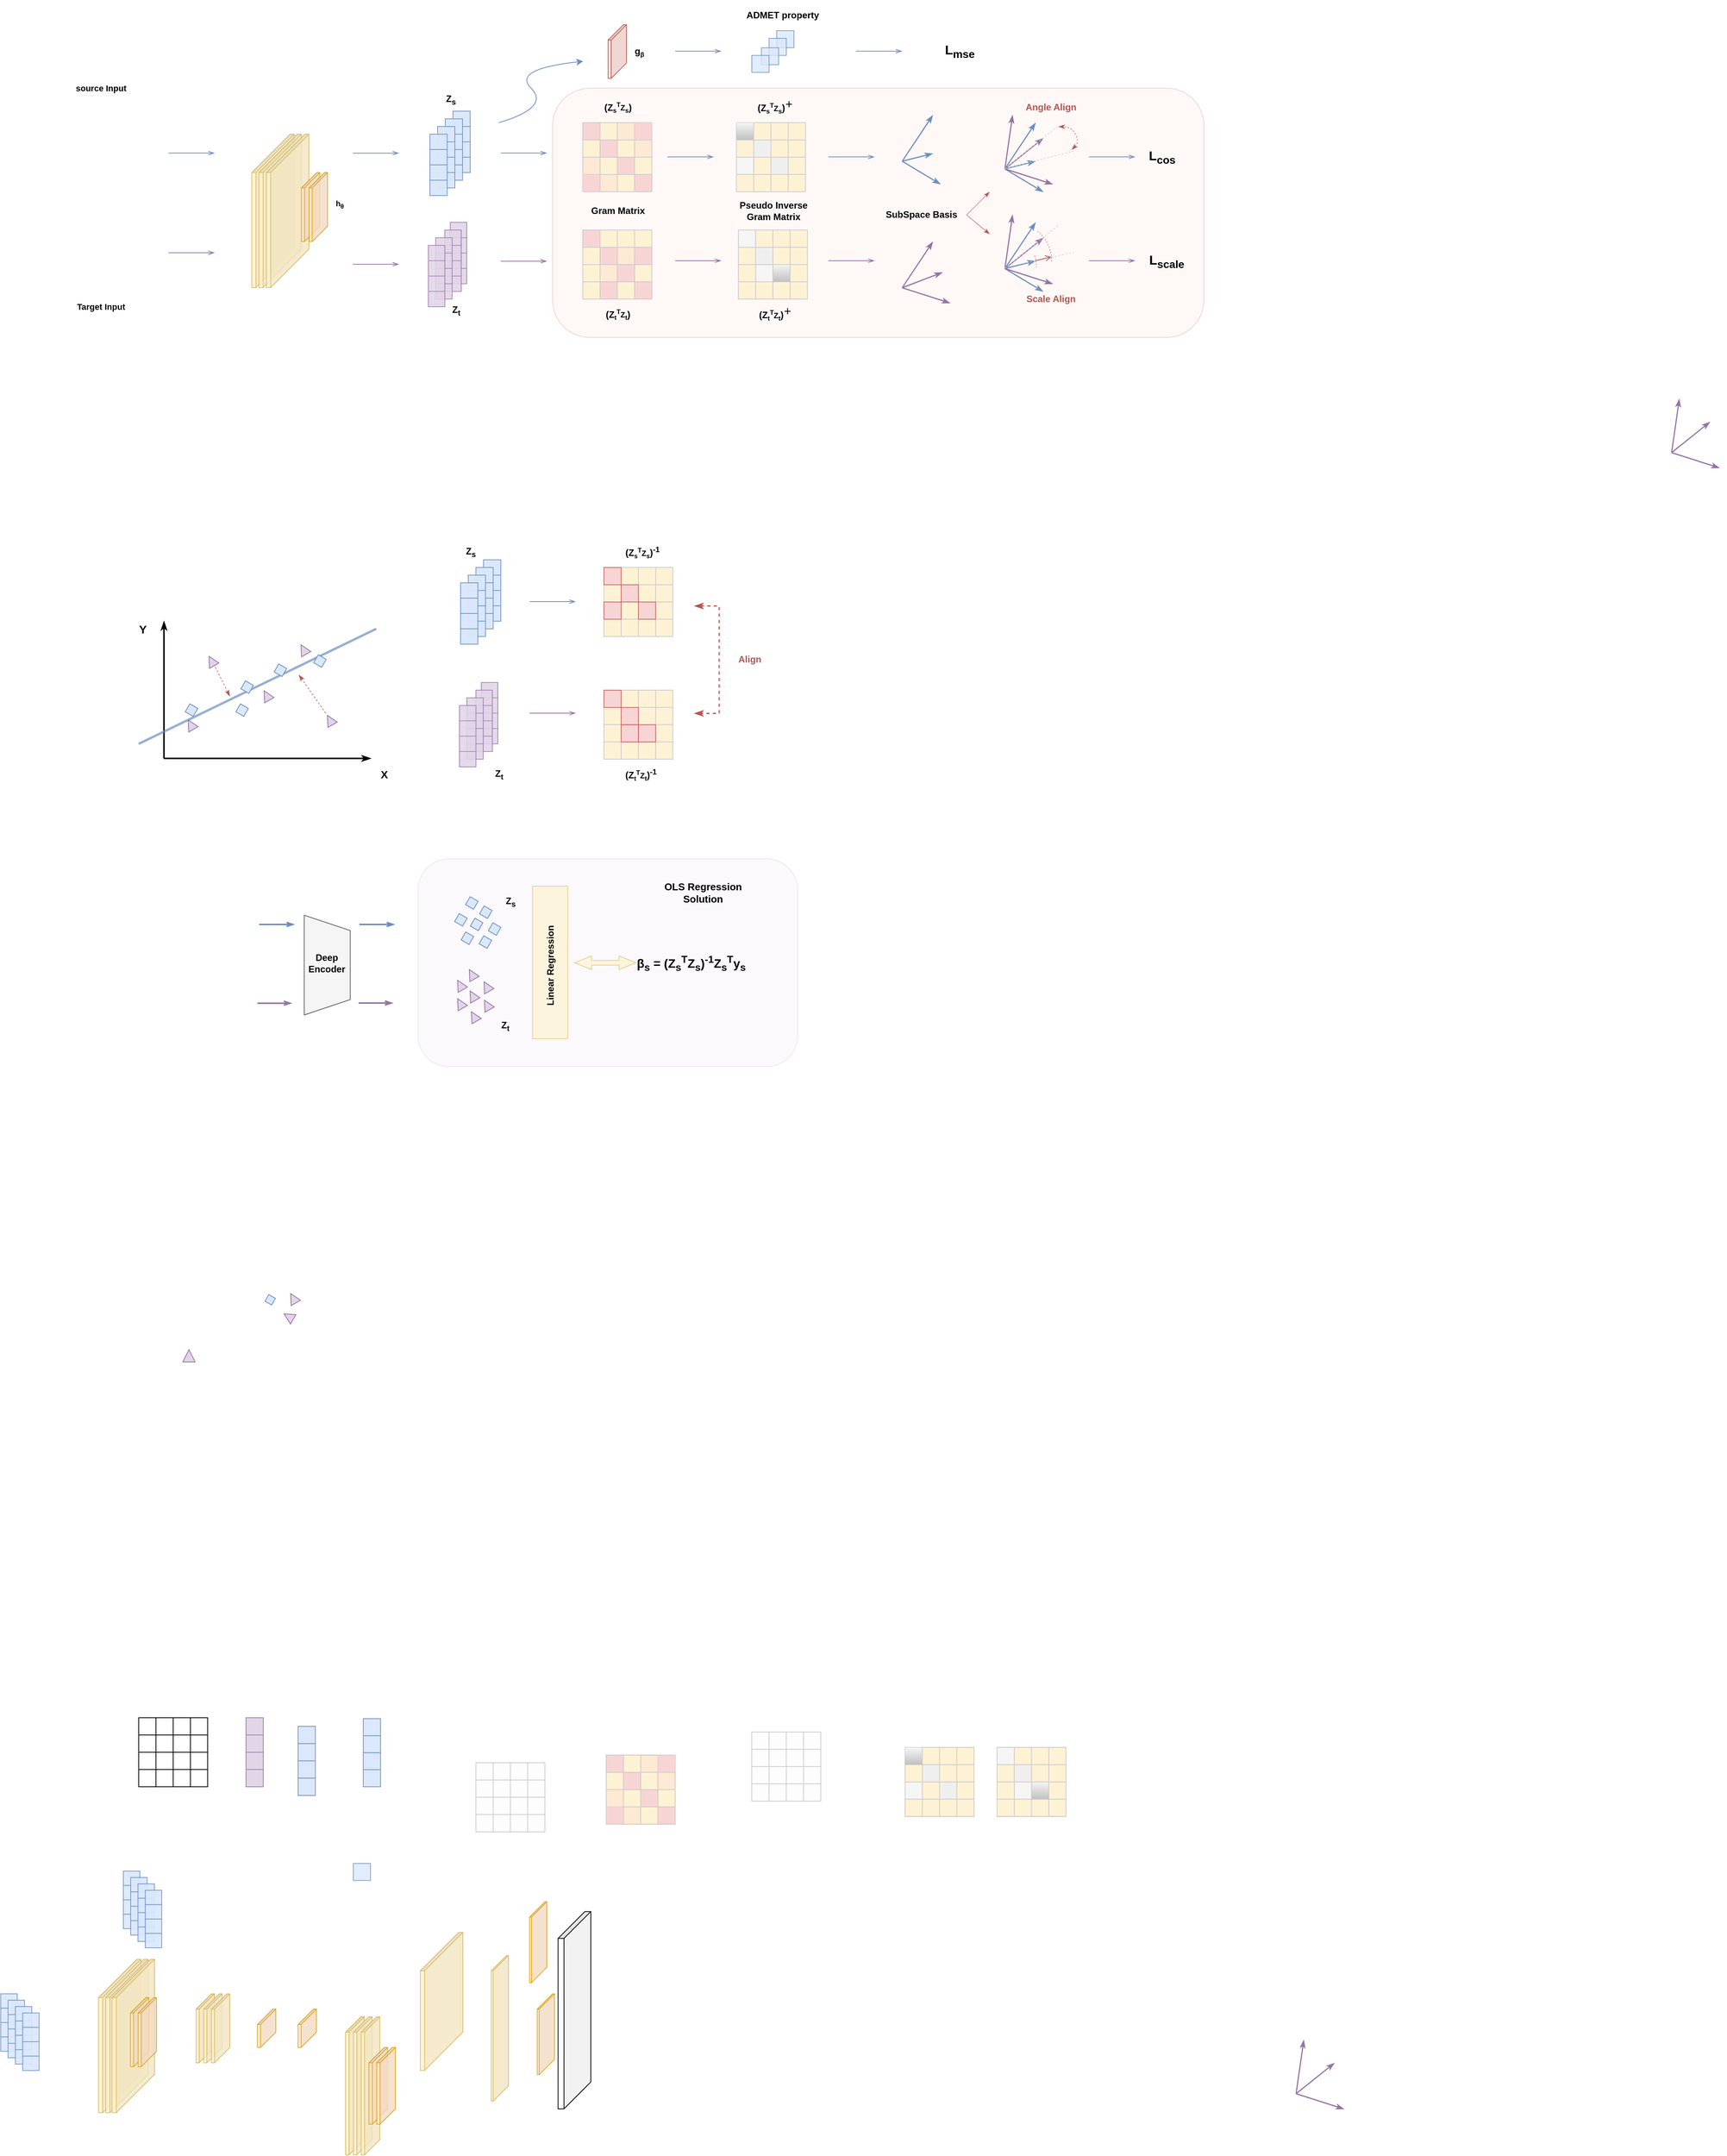 <mxfile version="21.6.9" type="github">
  <diagram name="第 1 页" id="eCn1pgjikm2ZezW22cam">
    <mxGraphModel dx="1273" dy="966" grid="1" gridSize="10" guides="1" tooltips="1" connect="1" arrows="1" fold="1" page="1" pageScale="1" pageWidth="827" pageHeight="1169" background="none" math="0" shadow="0">
      <root>
        <mxCell id="0" />
        <mxCell id="1" parent="0" />
        <mxCell id="kDmmCawddB5vqNu6WQzT-667" value="" style="rounded=1;whiteSpace=wrap;html=1;strokeColor=#9673a6;fontFamily=Helvetica;fontSize=12;fillColor=#e1d5e7;opacity=15;" vertex="1" parent="1">
          <mxGeometry x="584.41" y="1440" width="495.5" height="271" as="geometry" />
        </mxCell>
        <mxCell id="kDmmCawddB5vqNu6WQzT-444" value="" style="rounded=1;whiteSpace=wrap;html=1;strokeColor=#ae4132;fontFamily=Helvetica;fontSize=12;fillColor=#fad9d5;opacity=20;" vertex="1" parent="1">
          <mxGeometry x="760" y="435" width="850" height="325" as="geometry" />
        </mxCell>
        <mxCell id="kDmmCawddB5vqNu6WQzT-40" value="" style="shape=cube;whiteSpace=wrap;html=1;boundedLbl=1;backgroundOutline=1;darkOpacity=0.05;darkOpacity2=0.1;rotation=90;aspect=fixed;size=35;" vertex="1" parent="1">
          <mxGeometry x="660" y="2920" width="257.16" height="42.72" as="geometry" />
        </mxCell>
        <mxCell id="kDmmCawddB5vqNu6WQzT-48" value="" style="group" vertex="1" connectable="0" parent="1">
          <mxGeometry x="490" y="2950" width="65" height="180" as="geometry" />
        </mxCell>
        <mxCell id="kDmmCawddB5vqNu6WQzT-45" value="" style="group" vertex="1" connectable="0" parent="kDmmCawddB5vqNu6WQzT-48">
          <mxGeometry width="44.688" height="180" as="geometry" />
        </mxCell>
        <mxCell id="kDmmCawddB5vqNu6WQzT-34" value="&lt;div&gt;&lt;br&gt;&lt;/div&gt;" style="shape=cube;whiteSpace=wrap;html=1;boundedLbl=1;backgroundOutline=1;darkOpacity=0.05;darkOpacity2=0.1;fillColor=#fff2cc;strokeColor=#d6b656;labelPosition=center;verticalLabelPosition=middle;align=center;verticalAlign=top;spacingBottom=0;spacingTop=-4;size=20;rotation=0;direction=south;collapsible=0;opacity=90;movable=1;resizable=1;rotatable=1;deletable=1;editable=1;locked=0;connectable=1;" vertex="1" parent="kDmmCawddB5vqNu6WQzT-45">
          <mxGeometry width="24.375" height="180" as="geometry" />
        </mxCell>
        <mxCell id="kDmmCawddB5vqNu6WQzT-41" value="&lt;div&gt;&lt;br&gt;&lt;/div&gt;" style="shape=cube;whiteSpace=wrap;html=1;boundedLbl=1;backgroundOutline=1;darkOpacity=0.05;darkOpacity2=0.1;fillColor=#fff2cc;strokeColor=#d6b656;labelPosition=center;verticalLabelPosition=middle;align=center;verticalAlign=top;spacingBottom=0;spacingTop=-4;size=20;rotation=0;direction=south;collapsible=0;opacity=80;movable=1;resizable=1;rotatable=1;deletable=1;editable=1;locked=0;connectable=1;" vertex="1" parent="kDmmCawddB5vqNu6WQzT-45">
          <mxGeometry x="10.156" width="24.375" height="180" as="geometry" />
        </mxCell>
        <mxCell id="kDmmCawddB5vqNu6WQzT-42" value="&lt;div&gt;&lt;br&gt;&lt;/div&gt;" style="shape=cube;whiteSpace=wrap;html=1;boundedLbl=1;backgroundOutline=1;darkOpacity=0.05;darkOpacity2=0.1;fillColor=#fff2cc;strokeColor=#d6b656;labelPosition=center;verticalLabelPosition=middle;align=center;verticalAlign=top;spacingBottom=0;spacingTop=-4;size=20;rotation=0;direction=south;collapsible=0;opacity=80;movable=1;resizable=1;rotatable=1;deletable=1;editable=1;locked=0;connectable=1;" vertex="1" parent="kDmmCawddB5vqNu6WQzT-45">
          <mxGeometry x="20.312" width="24.375" height="180" as="geometry" />
        </mxCell>
        <mxCell id="kDmmCawddB5vqNu6WQzT-44" value="" style="shape=cube;whiteSpace=wrap;html=1;boundedLbl=1;backgroundOutline=1;darkOpacity=0.05;darkOpacity2=0.1;fillColor=#ffe6cc;strokeColor=#d79b00;opacity=80;direction=south;rotation=0;size=20;container=0;resizeHeight=1;resizeWidth=1;" vertex="1" parent="kDmmCawddB5vqNu6WQzT-48">
          <mxGeometry x="30.469" y="40" width="24.375" height="100.0" as="geometry" />
        </mxCell>
        <mxCell id="kDmmCawddB5vqNu6WQzT-47" value="" style="shape=cube;whiteSpace=wrap;html=1;boundedLbl=1;backgroundOutline=1;darkOpacity=0.05;darkOpacity2=0.1;fillColor=#ffe6cc;strokeColor=#d79b00;opacity=80;direction=south;rotation=0;size=20;container=0;resizeHeight=1;resizeWidth=1;" vertex="1" parent="kDmmCawddB5vqNu6WQzT-48">
          <mxGeometry x="40.625" y="40" width="24.375" height="100.0" as="geometry" />
        </mxCell>
        <mxCell id="kDmmCawddB5vqNu6WQzT-55" value="" style="shape=cube;whiteSpace=wrap;html=1;boundedLbl=1;backgroundOutline=1;darkOpacity=0.05;darkOpacity2=0.1;fillColor=#ffe6cc;strokeColor=#d79b00;opacity=80;direction=south;rotation=0;size=20;container=0;resizeHeight=1;resizeWidth=1;" vertex="1" parent="1">
          <mxGeometry x="374.91" y="2940" width="24" height="50" as="geometry" />
        </mxCell>
        <mxCell id="kDmmCawddB5vqNu6WQzT-56" value="" style="shape=cube;whiteSpace=wrap;html=1;boundedLbl=1;backgroundOutline=1;darkOpacity=0.05;darkOpacity2=0.1;fillColor=#ffe6cc;strokeColor=#d79b00;opacity=80;direction=south;rotation=0;size=20;container=0;resizeHeight=1;resizeWidth=1;" vertex="1" parent="1">
          <mxGeometry x="427.91" y="2940" width="24" height="50" as="geometry" />
        </mxCell>
        <mxCell id="kDmmCawddB5vqNu6WQzT-52" value="&lt;div&gt;&lt;br&gt;&lt;/div&gt;" style="shape=cube;whiteSpace=wrap;html=1;boundedLbl=1;backgroundOutline=1;darkOpacity=0.05;darkOpacity2=0.1;fillColor=#fff2cc;strokeColor=#d6b656;labelPosition=center;verticalLabelPosition=middle;align=center;verticalAlign=top;spacingBottom=0;spacingTop=-4;size=20;rotation=0;direction=south;collapsible=0;opacity=90;movable=1;resizable=1;rotatable=1;deletable=1;editable=1;locked=0;connectable=1;container=0;" vertex="1" parent="1">
          <mxGeometry x="294.91" y="2920" width="24" height="90" as="geometry" />
        </mxCell>
        <mxCell id="kDmmCawddB5vqNu6WQzT-53" value="&lt;div&gt;&lt;br&gt;&lt;/div&gt;" style="shape=cube;whiteSpace=wrap;html=1;boundedLbl=1;backgroundOutline=1;darkOpacity=0.05;darkOpacity2=0.1;fillColor=#fff2cc;strokeColor=#d6b656;labelPosition=center;verticalLabelPosition=middle;align=center;verticalAlign=top;spacingBottom=0;spacingTop=-4;size=20;rotation=0;direction=south;collapsible=0;opacity=80;movable=1;resizable=1;rotatable=1;deletable=1;editable=1;locked=0;connectable=1;container=0;" vertex="1" parent="1">
          <mxGeometry x="304.91" y="2920" width="24" height="90" as="geometry" />
        </mxCell>
        <mxCell id="kDmmCawddB5vqNu6WQzT-54" value="&lt;div&gt;&lt;br&gt;&lt;/div&gt;" style="shape=cube;whiteSpace=wrap;html=1;boundedLbl=1;backgroundOutline=1;darkOpacity=0.05;darkOpacity2=0.1;fillColor=#fff2cc;strokeColor=#d6b656;labelPosition=center;verticalLabelPosition=middle;align=center;verticalAlign=top;spacingBottom=0;spacingTop=-4;size=20;rotation=0;direction=south;collapsible=0;opacity=80;movable=1;resizable=1;rotatable=1;deletable=1;editable=1;locked=0;connectable=1;container=0;" vertex="1" parent="1">
          <mxGeometry x="314.91" y="2920" width="24" height="90" as="geometry" />
        </mxCell>
        <mxCell id="kDmmCawddB5vqNu6WQzT-70" value="" style="group;opacity=70;" vertex="1" connectable="0" parent="1">
          <mxGeometry x="513" y="2561.25" width="22.5" height="88.75" as="geometry" />
        </mxCell>
        <mxCell id="kDmmCawddB5vqNu6WQzT-71" value="" style="group;fillColor=#dae8fc;strokeColor=#6c8ebf;container=0;opacity=80;" vertex="1" connectable="0" parent="kDmmCawddB5vqNu6WQzT-70">
          <mxGeometry width="22.5" height="88.75" as="geometry" />
        </mxCell>
        <mxCell id="kDmmCawddB5vqNu6WQzT-72" value="" style="verticalLabelPosition=bottom;verticalAlign=top;html=1;shape=mxgraph.basic.rect;fillColor2=none;strokeWidth=1;size=20;indent=5;movable=1;resizable=1;rotatable=1;deletable=1;editable=1;locked=0;connectable=1;fillColor=#dae8fc;strokeColor=#6c8ebf;opacity=80;" vertex="1" parent="kDmmCawddB5vqNu6WQzT-70">
          <mxGeometry width="22.5" height="22.188" as="geometry" />
        </mxCell>
        <mxCell id="kDmmCawddB5vqNu6WQzT-73" value="" style="verticalLabelPosition=bottom;verticalAlign=top;html=1;shape=mxgraph.basic.rect;fillColor2=none;strokeWidth=1;size=20;indent=5;movable=1;resizable=1;rotatable=1;deletable=1;editable=1;locked=0;connectable=1;fillColor=#dae8fc;strokeColor=#6c8ebf;opacity=80;" vertex="1" parent="kDmmCawddB5vqNu6WQzT-70">
          <mxGeometry y="22.188" width="22.5" height="22.188" as="geometry" />
        </mxCell>
        <mxCell id="kDmmCawddB5vqNu6WQzT-74" value="" style="verticalLabelPosition=bottom;verticalAlign=top;html=1;shape=mxgraph.basic.rect;fillColor2=none;strokeWidth=1;size=20;indent=5;movable=1;resizable=1;rotatable=1;deletable=1;editable=1;locked=0;connectable=1;fillColor=#dae8fc;strokeColor=#6c8ebf;opacity=80;" vertex="1" parent="kDmmCawddB5vqNu6WQzT-70">
          <mxGeometry y="44.375" width="22.5" height="22.188" as="geometry" />
        </mxCell>
        <mxCell id="kDmmCawddB5vqNu6WQzT-75" value="" style="verticalLabelPosition=bottom;verticalAlign=top;html=1;shape=mxgraph.basic.rect;fillColor2=none;strokeWidth=1;size=20;indent=5;movable=1;resizable=1;rotatable=1;deletable=1;editable=1;locked=0;connectable=1;fillColor=#dae8fc;strokeColor=#6c8ebf;opacity=80;" vertex="1" parent="kDmmCawddB5vqNu6WQzT-70">
          <mxGeometry y="66.562" width="22.5" height="22.188" as="geometry" />
        </mxCell>
        <mxCell id="kDmmCawddB5vqNu6WQzT-76" value="" style="group" vertex="1" connectable="0" parent="1">
          <mxGeometry x="428" y="2571.25" width="22.5" height="90" as="geometry" />
        </mxCell>
        <mxCell id="kDmmCawddB5vqNu6WQzT-63" value="" style="group;fillColor=#dae8fc;strokeColor=#6c8ebf;container=0;opacity=80;" vertex="1" connectable="0" parent="kDmmCawddB5vqNu6WQzT-76">
          <mxGeometry width="22.5" height="90" as="geometry" />
        </mxCell>
        <mxCell id="kDmmCawddB5vqNu6WQzT-64" value="" style="verticalLabelPosition=bottom;verticalAlign=top;html=1;shape=mxgraph.basic.rect;fillColor2=none;strokeWidth=1;size=20;indent=5;movable=1;resizable=1;rotatable=1;deletable=1;editable=1;locked=0;connectable=1;fillColor=#dae8fc;strokeColor=#6c8ebf;opacity=80;" vertex="1" parent="kDmmCawddB5vqNu6WQzT-76">
          <mxGeometry width="22.5" height="22.5" as="geometry" />
        </mxCell>
        <mxCell id="kDmmCawddB5vqNu6WQzT-65" value="" style="verticalLabelPosition=bottom;verticalAlign=top;html=1;shape=mxgraph.basic.rect;fillColor2=none;strokeWidth=1;size=20;indent=5;movable=1;resizable=1;rotatable=1;deletable=1;editable=1;locked=0;connectable=1;fillColor=#dae8fc;strokeColor=#6c8ebf;opacity=80;" vertex="1" parent="kDmmCawddB5vqNu6WQzT-76">
          <mxGeometry y="22.5" width="22.5" height="22.5" as="geometry" />
        </mxCell>
        <mxCell id="kDmmCawddB5vqNu6WQzT-66" value="" style="verticalLabelPosition=bottom;verticalAlign=top;html=1;shape=mxgraph.basic.rect;fillColor2=none;strokeWidth=1;size=20;indent=5;movable=1;resizable=1;rotatable=1;deletable=1;editable=1;locked=0;connectable=1;fillColor=#dae8fc;strokeColor=#6c8ebf;opacity=80;" vertex="1" parent="kDmmCawddB5vqNu6WQzT-76">
          <mxGeometry y="45" width="22.5" height="22.5" as="geometry" />
        </mxCell>
        <mxCell id="kDmmCawddB5vqNu6WQzT-67" value="" style="verticalLabelPosition=bottom;verticalAlign=top;html=1;shape=mxgraph.basic.rect;fillColor2=none;strokeWidth=1;size=20;indent=5;movable=1;resizable=1;rotatable=1;deletable=1;editable=1;locked=0;connectable=1;fillColor=#dae8fc;strokeColor=#6c8ebf;opacity=80;" vertex="1" parent="kDmmCawddB5vqNu6WQzT-76">
          <mxGeometry y="67.5" width="22.5" height="22.5" as="geometry" />
        </mxCell>
        <mxCell id="kDmmCawddB5vqNu6WQzT-125" value="" style="group;opacity=70;" vertex="1" connectable="0" parent="1">
          <mxGeometry x="200" y="2760" width="50" height="100" as="geometry" />
        </mxCell>
        <mxCell id="kDmmCawddB5vqNu6WQzT-69" value="" style="group;opacity=70;" vertex="1" connectable="0" parent="kDmmCawddB5vqNu6WQzT-125">
          <mxGeometry width="21.429" height="75" as="geometry" />
        </mxCell>
        <mxCell id="kDmmCawddB5vqNu6WQzT-62" value="" style="group;fillColor=#dae8fc;strokeColor=#6c8ebf;container=0;opacity=70;" vertex="1" connectable="0" parent="kDmmCawddB5vqNu6WQzT-69">
          <mxGeometry width="21.429" height="75" as="geometry" />
        </mxCell>
        <mxCell id="kDmmCawddB5vqNu6WQzT-58" value="" style="verticalLabelPosition=bottom;verticalAlign=top;html=1;shape=mxgraph.basic.rect;fillColor2=none;strokeWidth=1;size=20;indent=5;movable=1;resizable=1;rotatable=1;deletable=1;editable=1;locked=0;connectable=1;fillColor=#dae8fc;strokeColor=#6c8ebf;opacity=70;" vertex="1" parent="kDmmCawddB5vqNu6WQzT-69">
          <mxGeometry width="21.429" height="18.75" as="geometry" />
        </mxCell>
        <mxCell id="kDmmCawddB5vqNu6WQzT-59" value="" style="verticalLabelPosition=bottom;verticalAlign=top;html=1;shape=mxgraph.basic.rect;fillColor2=none;strokeWidth=1;size=20;indent=5;movable=1;resizable=1;rotatable=1;deletable=1;editable=1;locked=0;connectable=1;fillColor=#dae8fc;strokeColor=#6c8ebf;opacity=70;" vertex="1" parent="kDmmCawddB5vqNu6WQzT-69">
          <mxGeometry y="18.75" width="21.429" height="18.75" as="geometry" />
        </mxCell>
        <mxCell id="kDmmCawddB5vqNu6WQzT-60" value="" style="verticalLabelPosition=bottom;verticalAlign=top;html=1;shape=mxgraph.basic.rect;fillColor2=none;strokeWidth=1;size=20;indent=5;movable=1;resizable=1;rotatable=1;deletable=1;editable=1;locked=0;connectable=1;fillColor=#dae8fc;strokeColor=#6c8ebf;opacity=70;" vertex="1" parent="kDmmCawddB5vqNu6WQzT-69">
          <mxGeometry y="37.5" width="21.429" height="18.75" as="geometry" />
        </mxCell>
        <mxCell id="kDmmCawddB5vqNu6WQzT-61" value="" style="verticalLabelPosition=bottom;verticalAlign=top;html=1;shape=mxgraph.basic.rect;fillColor2=none;strokeWidth=1;size=20;indent=5;movable=1;resizable=1;rotatable=1;deletable=1;editable=1;locked=0;connectable=1;fillColor=#dae8fc;strokeColor=#6c8ebf;opacity=70;" vertex="1" parent="kDmmCawddB5vqNu6WQzT-69">
          <mxGeometry y="56.25" width="21.429" height="18.75" as="geometry" />
        </mxCell>
        <mxCell id="kDmmCawddB5vqNu6WQzT-107" value="" style="group;opacity=70;" vertex="1" connectable="0" parent="kDmmCawddB5vqNu6WQzT-125">
          <mxGeometry x="9.524" y="8.333" width="21.429" height="75" as="geometry" />
        </mxCell>
        <mxCell id="kDmmCawddB5vqNu6WQzT-108" value="" style="group;fillColor=#dae8fc;strokeColor=#6c8ebf;container=0;opacity=70;" vertex="1" connectable="0" parent="kDmmCawddB5vqNu6WQzT-107">
          <mxGeometry width="21.429" height="75" as="geometry" />
        </mxCell>
        <mxCell id="kDmmCawddB5vqNu6WQzT-109" value="" style="verticalLabelPosition=bottom;verticalAlign=top;html=1;shape=mxgraph.basic.rect;fillColor2=none;strokeWidth=1;size=20;indent=5;movable=1;resizable=1;rotatable=1;deletable=1;editable=1;locked=0;connectable=1;fillColor=#dae8fc;strokeColor=#6c8ebf;opacity=70;" vertex="1" parent="kDmmCawddB5vqNu6WQzT-107">
          <mxGeometry width="21.429" height="18.75" as="geometry" />
        </mxCell>
        <mxCell id="kDmmCawddB5vqNu6WQzT-110" value="" style="verticalLabelPosition=bottom;verticalAlign=top;html=1;shape=mxgraph.basic.rect;fillColor2=none;strokeWidth=1;size=20;indent=5;movable=1;resizable=1;rotatable=1;deletable=1;editable=1;locked=0;connectable=1;fillColor=#dae8fc;strokeColor=#6c8ebf;opacity=70;" vertex="1" parent="kDmmCawddB5vqNu6WQzT-107">
          <mxGeometry y="18.75" width="21.429" height="18.75" as="geometry" />
        </mxCell>
        <mxCell id="kDmmCawddB5vqNu6WQzT-111" value="" style="verticalLabelPosition=bottom;verticalAlign=top;html=1;shape=mxgraph.basic.rect;fillColor2=none;strokeWidth=1;size=20;indent=5;movable=1;resizable=1;rotatable=1;deletable=1;editable=1;locked=0;connectable=1;fillColor=#dae8fc;strokeColor=#6c8ebf;opacity=70;" vertex="1" parent="kDmmCawddB5vqNu6WQzT-107">
          <mxGeometry y="37.5" width="21.429" height="18.75" as="geometry" />
        </mxCell>
        <mxCell id="kDmmCawddB5vqNu6WQzT-112" value="" style="verticalLabelPosition=bottom;verticalAlign=top;html=1;shape=mxgraph.basic.rect;fillColor2=none;strokeWidth=1;size=20;indent=5;movable=1;resizable=1;rotatable=1;deletable=1;editable=1;locked=0;connectable=1;fillColor=#dae8fc;strokeColor=#6c8ebf;opacity=70;" vertex="1" parent="kDmmCawddB5vqNu6WQzT-107">
          <mxGeometry y="56.25" width="21.429" height="18.75" as="geometry" />
        </mxCell>
        <mxCell id="kDmmCawddB5vqNu6WQzT-113" value="" style="group;opacity=70;" vertex="1" connectable="0" parent="kDmmCawddB5vqNu6WQzT-125">
          <mxGeometry x="19.048" y="16.667" width="21.429" height="75" as="geometry" />
        </mxCell>
        <mxCell id="kDmmCawddB5vqNu6WQzT-114" value="" style="group;fillColor=#dae8fc;strokeColor=#6c8ebf;container=0;opacity=70;" vertex="1" connectable="0" parent="kDmmCawddB5vqNu6WQzT-113">
          <mxGeometry width="21.429" height="75" as="geometry" />
        </mxCell>
        <mxCell id="kDmmCawddB5vqNu6WQzT-115" value="" style="verticalLabelPosition=bottom;verticalAlign=top;html=1;shape=mxgraph.basic.rect;fillColor2=none;strokeWidth=1;size=20;indent=5;movable=1;resizable=1;rotatable=1;deletable=1;editable=1;locked=0;connectable=1;fillColor=#dae8fc;strokeColor=#6c8ebf;opacity=70;" vertex="1" parent="kDmmCawddB5vqNu6WQzT-113">
          <mxGeometry width="21.429" height="18.75" as="geometry" />
        </mxCell>
        <mxCell id="kDmmCawddB5vqNu6WQzT-116" value="" style="verticalLabelPosition=bottom;verticalAlign=top;html=1;shape=mxgraph.basic.rect;fillColor2=none;strokeWidth=1;size=20;indent=5;movable=1;resizable=1;rotatable=1;deletable=1;editable=1;locked=0;connectable=1;fillColor=#dae8fc;strokeColor=#6c8ebf;opacity=70;" vertex="1" parent="kDmmCawddB5vqNu6WQzT-113">
          <mxGeometry y="18.75" width="21.429" height="18.75" as="geometry" />
        </mxCell>
        <mxCell id="kDmmCawddB5vqNu6WQzT-117" value="" style="verticalLabelPosition=bottom;verticalAlign=top;html=1;shape=mxgraph.basic.rect;fillColor2=none;strokeWidth=1;size=20;indent=5;movable=1;resizable=1;rotatable=1;deletable=1;editable=1;locked=0;connectable=1;fillColor=#dae8fc;strokeColor=#6c8ebf;opacity=70;" vertex="1" parent="kDmmCawddB5vqNu6WQzT-113">
          <mxGeometry y="37.5" width="21.429" height="18.75" as="geometry" />
        </mxCell>
        <mxCell id="kDmmCawddB5vqNu6WQzT-118" value="" style="verticalLabelPosition=bottom;verticalAlign=top;html=1;shape=mxgraph.basic.rect;fillColor2=none;strokeWidth=1;size=20;indent=5;movable=1;resizable=1;rotatable=1;deletable=1;editable=1;locked=0;connectable=1;fillColor=#dae8fc;strokeColor=#6c8ebf;opacity=70;" vertex="1" parent="kDmmCawddB5vqNu6WQzT-113">
          <mxGeometry y="56.25" width="21.429" height="18.75" as="geometry" />
        </mxCell>
        <mxCell id="kDmmCawddB5vqNu6WQzT-119" value="" style="group;opacity=70;" vertex="1" connectable="0" parent="kDmmCawddB5vqNu6WQzT-125">
          <mxGeometry x="28.571" y="25" width="21.429" height="75" as="geometry" />
        </mxCell>
        <mxCell id="kDmmCawddB5vqNu6WQzT-120" value="" style="group;fillColor=#dae8fc;strokeColor=#6c8ebf;container=0;opacity=70;" vertex="1" connectable="0" parent="kDmmCawddB5vqNu6WQzT-119">
          <mxGeometry width="21.429" height="75" as="geometry" />
        </mxCell>
        <mxCell id="kDmmCawddB5vqNu6WQzT-121" value="" style="verticalLabelPosition=bottom;verticalAlign=top;html=1;shape=mxgraph.basic.rect;fillColor2=none;strokeWidth=1;size=20;indent=5;movable=1;resizable=1;rotatable=1;deletable=1;editable=1;locked=0;connectable=1;fillColor=#dae8fc;strokeColor=#6c8ebf;opacity=70;" vertex="1" parent="kDmmCawddB5vqNu6WQzT-119">
          <mxGeometry width="21.429" height="18.75" as="geometry" />
        </mxCell>
        <mxCell id="kDmmCawddB5vqNu6WQzT-122" value="" style="verticalLabelPosition=bottom;verticalAlign=top;html=1;shape=mxgraph.basic.rect;fillColor2=none;strokeWidth=1;size=20;indent=5;movable=1;resizable=1;rotatable=1;deletable=1;editable=1;locked=0;connectable=1;fillColor=#dae8fc;strokeColor=#6c8ebf;opacity=70;" vertex="1" parent="kDmmCawddB5vqNu6WQzT-119">
          <mxGeometry y="18.75" width="21.429" height="18.75" as="geometry" />
        </mxCell>
        <mxCell id="kDmmCawddB5vqNu6WQzT-123" value="" style="verticalLabelPosition=bottom;verticalAlign=top;html=1;shape=mxgraph.basic.rect;fillColor2=none;strokeWidth=1;size=20;indent=5;movable=1;resizable=1;rotatable=1;deletable=1;editable=1;locked=0;connectable=1;fillColor=#dae8fc;strokeColor=#6c8ebf;opacity=70;" vertex="1" parent="kDmmCawddB5vqNu6WQzT-119">
          <mxGeometry y="37.5" width="21.429" height="18.75" as="geometry" />
        </mxCell>
        <mxCell id="kDmmCawddB5vqNu6WQzT-124" value="" style="verticalLabelPosition=bottom;verticalAlign=top;html=1;shape=mxgraph.basic.rect;fillColor2=none;strokeWidth=1;size=20;indent=5;movable=1;resizable=1;rotatable=1;deletable=1;editable=1;locked=0;connectable=1;fillColor=#dae8fc;strokeColor=#6c8ebf;opacity=70;" vertex="1" parent="kDmmCawddB5vqNu6WQzT-119">
          <mxGeometry y="56.25" width="21.429" height="18.75" as="geometry" />
        </mxCell>
        <mxCell id="kDmmCawddB5vqNu6WQzT-164" value="" style="group" vertex="1" connectable="0" parent="1">
          <mxGeometry x="619.4" y="610" width="28.55" height="110" as="geometry" />
        </mxCell>
        <mxCell id="kDmmCawddB5vqNu6WQzT-145" value="" style="group;fillColor=#e1d5e7;strokeColor=#9673a6;container=0;opacity=50;" vertex="1" connectable="0" parent="kDmmCawddB5vqNu6WQzT-164">
          <mxGeometry x="7.137" width="21.412" height="80" as="geometry" />
        </mxCell>
        <mxCell id="kDmmCawddB5vqNu6WQzT-146" value="" style="group;fillColor=#e1d5e7;strokeColor=#9673a6;container=0;opacity=50;" vertex="1" connectable="0" parent="kDmmCawddB5vqNu6WQzT-164">
          <mxGeometry x="7.137" width="21.412" height="80" as="geometry" />
        </mxCell>
        <mxCell id="kDmmCawddB5vqNu6WQzT-147" value="" style="verticalLabelPosition=bottom;verticalAlign=top;html=1;shape=mxgraph.basic.rect;fillColor2=none;strokeWidth=1;size=20;indent=5;movable=1;resizable=1;rotatable=1;deletable=1;editable=1;locked=0;connectable=1;fillColor=#e1d5e7;strokeColor=#9673a6;opacity=50;container=0;" vertex="1" parent="kDmmCawddB5vqNu6WQzT-164">
          <mxGeometry x="7.137" width="21.412" height="20" as="geometry" />
        </mxCell>
        <mxCell id="kDmmCawddB5vqNu6WQzT-148" value="" style="verticalLabelPosition=bottom;verticalAlign=top;html=1;shape=mxgraph.basic.rect;fillColor2=none;strokeWidth=1;size=20;indent=5;movable=1;resizable=1;rotatable=1;deletable=1;editable=1;locked=0;connectable=1;fillColor=#e1d5e7;strokeColor=#9673a6;opacity=50;container=0;" vertex="1" parent="kDmmCawddB5vqNu6WQzT-164">
          <mxGeometry x="7.137" y="20" width="21.412" height="20" as="geometry" />
        </mxCell>
        <mxCell id="kDmmCawddB5vqNu6WQzT-149" value="" style="verticalLabelPosition=bottom;verticalAlign=top;html=1;shape=mxgraph.basic.rect;fillColor2=none;strokeWidth=1;size=20;indent=5;movable=1;resizable=1;rotatable=1;deletable=1;editable=1;locked=0;connectable=1;fillColor=#e1d5e7;strokeColor=#9673a6;opacity=50;container=0;" vertex="1" parent="kDmmCawddB5vqNu6WQzT-164">
          <mxGeometry x="7.137" y="40" width="21.412" height="20" as="geometry" />
        </mxCell>
        <mxCell id="kDmmCawddB5vqNu6WQzT-150" value="" style="verticalLabelPosition=bottom;verticalAlign=top;html=1;shape=mxgraph.basic.rect;fillColor2=none;strokeWidth=1;size=20;indent=5;movable=1;resizable=1;rotatable=1;deletable=1;editable=1;locked=0;connectable=1;fillColor=#e1d5e7;strokeColor=#9673a6;opacity=50;container=0;" vertex="1" parent="kDmmCawddB5vqNu6WQzT-164">
          <mxGeometry x="7.137" y="60.0" width="21.412" height="20" as="geometry" />
        </mxCell>
        <mxCell id="kDmmCawddB5vqNu6WQzT-151" value="" style="group;opacity=50;" vertex="1" connectable="0" parent="kDmmCawddB5vqNu6WQzT-164">
          <mxGeometry y="10" width="21.412" height="100.0" as="geometry" />
        </mxCell>
        <mxCell id="kDmmCawddB5vqNu6WQzT-139" value="" style="group;fillColor=#e1d5e7;strokeColor=#9673a6;container=0;opacity=50;" vertex="1" connectable="0" parent="kDmmCawddB5vqNu6WQzT-151">
          <mxGeometry width="21.412" height="80" as="geometry" />
        </mxCell>
        <mxCell id="kDmmCawddB5vqNu6WQzT-140" value="" style="group;fillColor=#e1d5e7;strokeColor=#9673a6;container=0;opacity=50;" vertex="1" connectable="0" parent="kDmmCawddB5vqNu6WQzT-151">
          <mxGeometry width="21.412" height="80" as="geometry" />
        </mxCell>
        <mxCell id="kDmmCawddB5vqNu6WQzT-141" value="" style="verticalLabelPosition=bottom;verticalAlign=top;html=1;shape=mxgraph.basic.rect;fillColor2=none;strokeWidth=1;size=20;indent=5;movable=1;resizable=1;rotatable=1;deletable=1;editable=1;locked=0;connectable=1;fillColor=#e1d5e7;strokeColor=#9673a6;opacity=50;container=0;" vertex="1" parent="kDmmCawddB5vqNu6WQzT-151">
          <mxGeometry width="21.412" height="20" as="geometry" />
        </mxCell>
        <mxCell id="kDmmCawddB5vqNu6WQzT-142" value="" style="verticalLabelPosition=bottom;verticalAlign=top;html=1;shape=mxgraph.basic.rect;fillColor2=none;strokeWidth=1;size=20;indent=5;movable=1;resizable=1;rotatable=1;deletable=1;editable=1;locked=0;connectable=1;fillColor=#e1d5e7;strokeColor=#9673a6;opacity=50;container=0;" vertex="1" parent="kDmmCawddB5vqNu6WQzT-151">
          <mxGeometry y="20" width="21.412" height="20" as="geometry" />
        </mxCell>
        <mxCell id="kDmmCawddB5vqNu6WQzT-143" value="" style="verticalLabelPosition=bottom;verticalAlign=top;html=1;shape=mxgraph.basic.rect;fillColor2=none;strokeWidth=1;size=20;indent=5;movable=1;resizable=1;rotatable=1;deletable=1;editable=1;locked=0;connectable=1;fillColor=#e1d5e7;strokeColor=#9673a6;opacity=50;container=0;" vertex="1" parent="kDmmCawddB5vqNu6WQzT-151">
          <mxGeometry y="40" width="21.412" height="20" as="geometry" />
        </mxCell>
        <mxCell id="kDmmCawddB5vqNu6WQzT-144" value="" style="verticalLabelPosition=bottom;verticalAlign=top;html=1;shape=mxgraph.basic.rect;fillColor2=none;strokeWidth=1;size=20;indent=5;movable=1;resizable=1;rotatable=1;deletable=1;editable=1;locked=0;connectable=1;fillColor=#e1d5e7;strokeColor=#9673a6;opacity=50;container=0;" vertex="1" parent="kDmmCawddB5vqNu6WQzT-151">
          <mxGeometry y="60.0" width="21.412" height="20" as="geometry" />
        </mxCell>
        <mxCell id="kDmmCawddB5vqNu6WQzT-152" value="" style="group;fillColor=#e1d5e7;strokeColor=#9673a6;container=0;opacity=50;" vertex="1" connectable="0" parent="kDmmCawddB5vqNu6WQzT-151">
          <mxGeometry x="-11.896" y="10" width="21.412" height="80" as="geometry" />
        </mxCell>
        <mxCell id="kDmmCawddB5vqNu6WQzT-153" value="" style="group;fillColor=#e1d5e7;strokeColor=#9673a6;container=0;opacity=50;" vertex="1" connectable="0" parent="kDmmCawddB5vqNu6WQzT-151">
          <mxGeometry x="-11.896" y="10" width="21.412" height="80" as="geometry" />
        </mxCell>
        <mxCell id="kDmmCawddB5vqNu6WQzT-154" value="" style="verticalLabelPosition=bottom;verticalAlign=top;html=1;shape=mxgraph.basic.rect;fillColor2=none;strokeWidth=1;size=20;indent=5;movable=1;resizable=1;rotatable=1;deletable=1;editable=1;locked=0;connectable=1;fillColor=#e1d5e7;strokeColor=#9673a6;opacity=50;container=0;" vertex="1" parent="kDmmCawddB5vqNu6WQzT-151">
          <mxGeometry x="-11.896" y="10" width="21.412" height="20" as="geometry" />
        </mxCell>
        <mxCell id="kDmmCawddB5vqNu6WQzT-155" value="" style="verticalLabelPosition=bottom;verticalAlign=top;html=1;shape=mxgraph.basic.rect;fillColor2=none;strokeWidth=1;size=20;indent=5;movable=1;resizable=1;rotatable=1;deletable=1;editable=1;locked=0;connectable=1;fillColor=#e1d5e7;strokeColor=#9673a6;opacity=50;container=0;" vertex="1" parent="kDmmCawddB5vqNu6WQzT-151">
          <mxGeometry x="-11.896" y="30.0" width="21.412" height="20" as="geometry" />
        </mxCell>
        <mxCell id="kDmmCawddB5vqNu6WQzT-156" value="" style="verticalLabelPosition=bottom;verticalAlign=top;html=1;shape=mxgraph.basic.rect;fillColor2=none;strokeWidth=1;size=20;indent=5;movable=1;resizable=1;rotatable=1;deletable=1;editable=1;locked=0;connectable=1;fillColor=#e1d5e7;strokeColor=#9673a6;opacity=50;container=0;" vertex="1" parent="kDmmCawddB5vqNu6WQzT-151">
          <mxGeometry x="-11.896" y="50.0" width="21.412" height="20" as="geometry" />
        </mxCell>
        <mxCell id="kDmmCawddB5vqNu6WQzT-157" value="" style="verticalLabelPosition=bottom;verticalAlign=top;html=1;shape=mxgraph.basic.rect;fillColor2=none;strokeWidth=1;size=20;indent=5;movable=1;resizable=1;rotatable=1;deletable=1;editable=1;locked=0;connectable=1;fillColor=#e1d5e7;strokeColor=#9673a6;opacity=50;container=0;" vertex="1" parent="kDmmCawddB5vqNu6WQzT-151">
          <mxGeometry x="-11.896" y="70" width="21.412" height="20" as="geometry" />
        </mxCell>
        <mxCell id="kDmmCawddB5vqNu6WQzT-158" value="" style="group;fillColor=#e1d5e7;strokeColor=#9673a6;container=0;opacity=50;" vertex="1" connectable="0" parent="kDmmCawddB5vqNu6WQzT-151">
          <mxGeometry x="-21.412" y="20" width="21.412" height="80" as="geometry" />
        </mxCell>
        <mxCell id="kDmmCawddB5vqNu6WQzT-159" value="" style="group;fillColor=#e1d5e7;strokeColor=#9673a6;container=0;opacity=50;" vertex="1" connectable="0" parent="kDmmCawddB5vqNu6WQzT-151">
          <mxGeometry x="-21.412" y="20" width="21.412" height="80" as="geometry" />
        </mxCell>
        <mxCell id="kDmmCawddB5vqNu6WQzT-160" value="" style="verticalLabelPosition=bottom;verticalAlign=top;html=1;shape=mxgraph.basic.rect;fillColor2=none;strokeWidth=1;size=20;indent=5;movable=1;resizable=1;rotatable=1;deletable=1;editable=1;locked=0;connectable=1;fillColor=#e1d5e7;strokeColor=#9673a6;opacity=50;container=0;" vertex="1" parent="kDmmCawddB5vqNu6WQzT-151">
          <mxGeometry x="-21.412" y="20" width="21.412" height="20" as="geometry" />
        </mxCell>
        <mxCell id="kDmmCawddB5vqNu6WQzT-161" value="" style="verticalLabelPosition=bottom;verticalAlign=top;html=1;shape=mxgraph.basic.rect;fillColor2=none;strokeWidth=1;size=20;indent=5;movable=1;resizable=1;rotatable=1;deletable=1;editable=1;locked=0;connectable=1;fillColor=#e1d5e7;strokeColor=#9673a6;opacity=50;container=0;" vertex="1" parent="kDmmCawddB5vqNu6WQzT-151">
          <mxGeometry x="-21.412" y="40" width="21.412" height="20" as="geometry" />
        </mxCell>
        <mxCell id="kDmmCawddB5vqNu6WQzT-162" value="" style="verticalLabelPosition=bottom;verticalAlign=top;html=1;shape=mxgraph.basic.rect;fillColor2=none;strokeWidth=1;size=20;indent=5;movable=1;resizable=1;rotatable=1;deletable=1;editable=1;locked=0;connectable=1;fillColor=#e1d5e7;strokeColor=#9673a6;opacity=50;container=0;" vertex="1" parent="kDmmCawddB5vqNu6WQzT-151">
          <mxGeometry x="-21.412" y="60.0" width="21.412" height="20" as="geometry" />
        </mxCell>
        <mxCell id="kDmmCawddB5vqNu6WQzT-163" value="" style="verticalLabelPosition=bottom;verticalAlign=top;html=1;shape=mxgraph.basic.rect;fillColor2=none;strokeWidth=1;size=20;indent=5;movable=1;resizable=1;rotatable=1;deletable=1;editable=1;locked=0;connectable=1;fillColor=#e1d5e7;strokeColor=#9673a6;opacity=50;container=0;" vertex="1" parent="kDmmCawddB5vqNu6WQzT-151">
          <mxGeometry x="-21.412" y="80" width="21.412" height="20" as="geometry" />
        </mxCell>
        <mxCell id="kDmmCawddB5vqNu6WQzT-165" value="" style="group;opacity=70;" vertex="1" connectable="0" parent="1">
          <mxGeometry x="40" y="2920" width="50" height="100" as="geometry" />
        </mxCell>
        <mxCell id="kDmmCawddB5vqNu6WQzT-166" value="" style="group;opacity=70;" vertex="1" connectable="0" parent="kDmmCawddB5vqNu6WQzT-165">
          <mxGeometry width="21.429" height="75" as="geometry" />
        </mxCell>
        <mxCell id="kDmmCawddB5vqNu6WQzT-167" value="" style="group;fillColor=#dae8fc;strokeColor=#6c8ebf;container=0;opacity=70;" vertex="1" connectable="0" parent="kDmmCawddB5vqNu6WQzT-166">
          <mxGeometry width="21.429" height="75" as="geometry" />
        </mxCell>
        <mxCell id="kDmmCawddB5vqNu6WQzT-168" value="" style="verticalLabelPosition=bottom;verticalAlign=top;html=1;shape=mxgraph.basic.rect;fillColor2=none;strokeWidth=1;size=20;indent=5;movable=1;resizable=1;rotatable=1;deletable=1;editable=1;locked=0;connectable=1;fillColor=#dae8fc;strokeColor=#6c8ebf;opacity=70;" vertex="1" parent="kDmmCawddB5vqNu6WQzT-166">
          <mxGeometry width="21.429" height="18.75" as="geometry" />
        </mxCell>
        <mxCell id="kDmmCawddB5vqNu6WQzT-169" value="" style="verticalLabelPosition=bottom;verticalAlign=top;html=1;shape=mxgraph.basic.rect;fillColor2=none;strokeWidth=1;size=20;indent=5;movable=1;resizable=1;rotatable=1;deletable=1;editable=1;locked=0;connectable=1;fillColor=#dae8fc;strokeColor=#6c8ebf;opacity=70;" vertex="1" parent="kDmmCawddB5vqNu6WQzT-166">
          <mxGeometry y="18.75" width="21.429" height="18.75" as="geometry" />
        </mxCell>
        <mxCell id="kDmmCawddB5vqNu6WQzT-170" value="" style="verticalLabelPosition=bottom;verticalAlign=top;html=1;shape=mxgraph.basic.rect;fillColor2=none;strokeWidth=1;size=20;indent=5;movable=1;resizable=1;rotatable=1;deletable=1;editable=1;locked=0;connectable=1;fillColor=#dae8fc;strokeColor=#6c8ebf;opacity=70;" vertex="1" parent="kDmmCawddB5vqNu6WQzT-166">
          <mxGeometry y="37.5" width="21.429" height="18.75" as="geometry" />
        </mxCell>
        <mxCell id="kDmmCawddB5vqNu6WQzT-171" value="" style="verticalLabelPosition=bottom;verticalAlign=top;html=1;shape=mxgraph.basic.rect;fillColor2=none;strokeWidth=1;size=20;indent=5;movable=1;resizable=1;rotatable=1;deletable=1;editable=1;locked=0;connectable=1;fillColor=#dae8fc;strokeColor=#6c8ebf;opacity=70;" vertex="1" parent="kDmmCawddB5vqNu6WQzT-166">
          <mxGeometry y="56.25" width="21.429" height="18.75" as="geometry" />
        </mxCell>
        <mxCell id="kDmmCawddB5vqNu6WQzT-172" value="" style="group;opacity=70;" vertex="1" connectable="0" parent="kDmmCawddB5vqNu6WQzT-165">
          <mxGeometry x="9.524" y="8.333" width="21.429" height="75" as="geometry" />
        </mxCell>
        <mxCell id="kDmmCawddB5vqNu6WQzT-173" value="" style="group;fillColor=#dae8fc;strokeColor=#6c8ebf;container=0;opacity=70;" vertex="1" connectable="0" parent="kDmmCawddB5vqNu6WQzT-172">
          <mxGeometry width="21.429" height="75" as="geometry" />
        </mxCell>
        <mxCell id="kDmmCawddB5vqNu6WQzT-174" value="" style="verticalLabelPosition=bottom;verticalAlign=top;html=1;shape=mxgraph.basic.rect;fillColor2=none;strokeWidth=1;size=20;indent=5;movable=1;resizable=1;rotatable=1;deletable=1;editable=1;locked=0;connectable=1;fillColor=#dae8fc;strokeColor=#6c8ebf;opacity=70;" vertex="1" parent="kDmmCawddB5vqNu6WQzT-172">
          <mxGeometry width="21.429" height="18.75" as="geometry" />
        </mxCell>
        <mxCell id="kDmmCawddB5vqNu6WQzT-175" value="" style="verticalLabelPosition=bottom;verticalAlign=top;html=1;shape=mxgraph.basic.rect;fillColor2=none;strokeWidth=1;size=20;indent=5;movable=1;resizable=1;rotatable=1;deletable=1;editable=1;locked=0;connectable=1;fillColor=#dae8fc;strokeColor=#6c8ebf;opacity=70;" vertex="1" parent="kDmmCawddB5vqNu6WQzT-172">
          <mxGeometry y="18.75" width="21.429" height="18.75" as="geometry" />
        </mxCell>
        <mxCell id="kDmmCawddB5vqNu6WQzT-176" value="" style="verticalLabelPosition=bottom;verticalAlign=top;html=1;shape=mxgraph.basic.rect;fillColor2=none;strokeWidth=1;size=20;indent=5;movable=1;resizable=1;rotatable=1;deletable=1;editable=1;locked=0;connectable=1;fillColor=#dae8fc;strokeColor=#6c8ebf;opacity=70;" vertex="1" parent="kDmmCawddB5vqNu6WQzT-172">
          <mxGeometry y="37.5" width="21.429" height="18.75" as="geometry" />
        </mxCell>
        <mxCell id="kDmmCawddB5vqNu6WQzT-177" value="" style="verticalLabelPosition=bottom;verticalAlign=top;html=1;shape=mxgraph.basic.rect;fillColor2=none;strokeWidth=1;size=20;indent=5;movable=1;resizable=1;rotatable=1;deletable=1;editable=1;locked=0;connectable=1;fillColor=#dae8fc;strokeColor=#6c8ebf;opacity=70;" vertex="1" parent="kDmmCawddB5vqNu6WQzT-172">
          <mxGeometry y="56.25" width="21.429" height="18.75" as="geometry" />
        </mxCell>
        <mxCell id="kDmmCawddB5vqNu6WQzT-178" value="" style="group;opacity=70;" vertex="1" connectable="0" parent="kDmmCawddB5vqNu6WQzT-165">
          <mxGeometry x="19.048" y="16.667" width="21.429" height="75" as="geometry" />
        </mxCell>
        <mxCell id="kDmmCawddB5vqNu6WQzT-179" value="" style="group;fillColor=#dae8fc;strokeColor=#6c8ebf;container=0;opacity=70;" vertex="1" connectable="0" parent="kDmmCawddB5vqNu6WQzT-178">
          <mxGeometry width="21.429" height="75" as="geometry" />
        </mxCell>
        <mxCell id="kDmmCawddB5vqNu6WQzT-180" value="" style="verticalLabelPosition=bottom;verticalAlign=top;html=1;shape=mxgraph.basic.rect;fillColor2=none;strokeWidth=1;size=20;indent=5;movable=1;resizable=1;rotatable=1;deletable=1;editable=1;locked=0;connectable=1;fillColor=#dae8fc;strokeColor=#6c8ebf;opacity=70;" vertex="1" parent="kDmmCawddB5vqNu6WQzT-178">
          <mxGeometry width="21.429" height="18.75" as="geometry" />
        </mxCell>
        <mxCell id="kDmmCawddB5vqNu6WQzT-181" value="" style="verticalLabelPosition=bottom;verticalAlign=top;html=1;shape=mxgraph.basic.rect;fillColor2=none;strokeWidth=1;size=20;indent=5;movable=1;resizable=1;rotatable=1;deletable=1;editable=1;locked=0;connectable=1;fillColor=#dae8fc;strokeColor=#6c8ebf;opacity=70;" vertex="1" parent="kDmmCawddB5vqNu6WQzT-178">
          <mxGeometry y="18.75" width="21.429" height="18.75" as="geometry" />
        </mxCell>
        <mxCell id="kDmmCawddB5vqNu6WQzT-182" value="" style="verticalLabelPosition=bottom;verticalAlign=top;html=1;shape=mxgraph.basic.rect;fillColor2=none;strokeWidth=1;size=20;indent=5;movable=1;resizable=1;rotatable=1;deletable=1;editable=1;locked=0;connectable=1;fillColor=#dae8fc;strokeColor=#6c8ebf;opacity=70;" vertex="1" parent="kDmmCawddB5vqNu6WQzT-178">
          <mxGeometry y="37.5" width="21.429" height="18.75" as="geometry" />
        </mxCell>
        <mxCell id="kDmmCawddB5vqNu6WQzT-183" value="" style="verticalLabelPosition=bottom;verticalAlign=top;html=1;shape=mxgraph.basic.rect;fillColor2=none;strokeWidth=1;size=20;indent=5;movable=1;resizable=1;rotatable=1;deletable=1;editable=1;locked=0;connectable=1;fillColor=#dae8fc;strokeColor=#6c8ebf;opacity=70;" vertex="1" parent="kDmmCawddB5vqNu6WQzT-178">
          <mxGeometry y="56.25" width="21.429" height="18.75" as="geometry" />
        </mxCell>
        <mxCell id="kDmmCawddB5vqNu6WQzT-184" value="" style="group;opacity=70;" vertex="1" connectable="0" parent="kDmmCawddB5vqNu6WQzT-165">
          <mxGeometry x="28.571" y="25" width="21.429" height="75" as="geometry" />
        </mxCell>
        <mxCell id="kDmmCawddB5vqNu6WQzT-185" value="" style="group;fillColor=#dae8fc;strokeColor=#6c8ebf;container=0;opacity=70;" vertex="1" connectable="0" parent="kDmmCawddB5vqNu6WQzT-184">
          <mxGeometry width="21.429" height="75" as="geometry" />
        </mxCell>
        <mxCell id="kDmmCawddB5vqNu6WQzT-186" value="" style="verticalLabelPosition=bottom;verticalAlign=top;html=1;shape=mxgraph.basic.rect;fillColor2=none;strokeWidth=1;size=20;indent=5;movable=1;resizable=1;rotatable=1;deletable=1;editable=1;locked=0;connectable=1;fillColor=#dae8fc;strokeColor=#6c8ebf;opacity=70;" vertex="1" parent="kDmmCawddB5vqNu6WQzT-184">
          <mxGeometry width="21.429" height="18.75" as="geometry" />
        </mxCell>
        <mxCell id="kDmmCawddB5vqNu6WQzT-187" value="" style="verticalLabelPosition=bottom;verticalAlign=top;html=1;shape=mxgraph.basic.rect;fillColor2=none;strokeWidth=1;size=20;indent=5;movable=1;resizable=1;rotatable=1;deletable=1;editable=1;locked=0;connectable=1;fillColor=#dae8fc;strokeColor=#6c8ebf;opacity=70;" vertex="1" parent="kDmmCawddB5vqNu6WQzT-184">
          <mxGeometry y="18.75" width="21.429" height="18.75" as="geometry" />
        </mxCell>
        <mxCell id="kDmmCawddB5vqNu6WQzT-188" value="" style="verticalLabelPosition=bottom;verticalAlign=top;html=1;shape=mxgraph.basic.rect;fillColor2=none;strokeWidth=1;size=20;indent=5;movable=1;resizable=1;rotatable=1;deletable=1;editable=1;locked=0;connectable=1;fillColor=#dae8fc;strokeColor=#6c8ebf;opacity=70;" vertex="1" parent="kDmmCawddB5vqNu6WQzT-184">
          <mxGeometry y="37.5" width="21.429" height="18.75" as="geometry" />
        </mxCell>
        <mxCell id="kDmmCawddB5vqNu6WQzT-189" value="" style="verticalLabelPosition=bottom;verticalAlign=top;html=1;shape=mxgraph.basic.rect;fillColor2=none;strokeWidth=1;size=20;indent=5;movable=1;resizable=1;rotatable=1;deletable=1;editable=1;locked=0;connectable=1;fillColor=#dae8fc;strokeColor=#6c8ebf;opacity=70;" vertex="1" parent="kDmmCawddB5vqNu6WQzT-184">
          <mxGeometry y="56.25" width="21.429" height="18.75" as="geometry" />
        </mxCell>
        <mxCell id="kDmmCawddB5vqNu6WQzT-190" value="" style="group;opacity=60;" vertex="1" connectable="0" parent="1">
          <mxGeometry x="630" y="465" width="22.5" height="110" as="geometry" />
        </mxCell>
        <mxCell id="kDmmCawddB5vqNu6WQzT-191" value="" style="group;fillColor=#dae8fc;strokeColor=#6c8ebf;container=0;opacity=80;" vertex="1" connectable="0" parent="kDmmCawddB5vqNu6WQzT-190">
          <mxGeometry width="22.5" height="80.007" as="geometry" />
        </mxCell>
        <mxCell id="kDmmCawddB5vqNu6WQzT-192" value="" style="verticalLabelPosition=bottom;verticalAlign=top;html=1;shape=mxgraph.basic.rect;fillColor2=none;strokeWidth=1;size=20;indent=5;movable=1;resizable=1;rotatable=1;deletable=1;editable=1;locked=0;connectable=1;fillColor=#dae8fc;strokeColor=#6c8ebf;opacity=80;" vertex="1" parent="kDmmCawddB5vqNu6WQzT-190">
          <mxGeometry width="22.5" height="20.002" as="geometry" />
        </mxCell>
        <mxCell id="kDmmCawddB5vqNu6WQzT-193" value="" style="verticalLabelPosition=bottom;verticalAlign=top;html=1;shape=mxgraph.basic.rect;fillColor2=none;strokeWidth=1;size=20;indent=5;movable=1;resizable=1;rotatable=1;deletable=1;editable=1;locked=0;connectable=1;fillColor=#dae8fc;strokeColor=#6c8ebf;opacity=80;" vertex="1" parent="kDmmCawddB5vqNu6WQzT-190">
          <mxGeometry y="20.002" width="22.5" height="20.002" as="geometry" />
        </mxCell>
        <mxCell id="kDmmCawddB5vqNu6WQzT-194" value="" style="verticalLabelPosition=bottom;verticalAlign=top;html=1;shape=mxgraph.basic.rect;fillColor2=none;strokeWidth=1;size=20;indent=5;movable=1;resizable=1;rotatable=1;deletable=1;editable=1;locked=0;connectable=1;fillColor=#dae8fc;strokeColor=#6c8ebf;opacity=80;" vertex="1" parent="kDmmCawddB5vqNu6WQzT-190">
          <mxGeometry y="40.004" width="22.5" height="20.002" as="geometry" />
        </mxCell>
        <mxCell id="kDmmCawddB5vqNu6WQzT-195" value="" style="verticalLabelPosition=bottom;verticalAlign=top;html=1;shape=mxgraph.basic.rect;fillColor2=none;strokeWidth=1;size=20;indent=5;movable=1;resizable=1;rotatable=1;deletable=1;editable=1;locked=0;connectable=1;fillColor=#dae8fc;strokeColor=#6c8ebf;opacity=80;" vertex="1" parent="kDmmCawddB5vqNu6WQzT-190">
          <mxGeometry y="60.006" width="22.5" height="20.002" as="geometry" />
        </mxCell>
        <mxCell id="kDmmCawddB5vqNu6WQzT-196" value="" style="group;opacity=60;" vertex="1" connectable="0" parent="kDmmCawddB5vqNu6WQzT-190">
          <mxGeometry x="-10.0" y="9.998" width="22.5" height="100.002" as="geometry" />
        </mxCell>
        <mxCell id="kDmmCawddB5vqNu6WQzT-197" value="" style="group;fillColor=#dae8fc;strokeColor=#6c8ebf;container=0;opacity=80;" vertex="1" connectable="0" parent="kDmmCawddB5vqNu6WQzT-196">
          <mxGeometry width="22.5" height="80.007" as="geometry" />
        </mxCell>
        <mxCell id="kDmmCawddB5vqNu6WQzT-198" value="" style="verticalLabelPosition=bottom;verticalAlign=top;html=1;shape=mxgraph.basic.rect;fillColor2=none;strokeWidth=1;size=20;indent=5;movable=1;resizable=1;rotatable=1;deletable=1;editable=1;locked=0;connectable=1;fillColor=#dae8fc;strokeColor=#6c8ebf;opacity=80;" vertex="1" parent="kDmmCawddB5vqNu6WQzT-196">
          <mxGeometry width="22.5" height="20.002" as="geometry" />
        </mxCell>
        <mxCell id="kDmmCawddB5vqNu6WQzT-199" value="" style="verticalLabelPosition=bottom;verticalAlign=top;html=1;shape=mxgraph.basic.rect;fillColor2=none;strokeWidth=1;size=20;indent=5;movable=1;resizable=1;rotatable=1;deletable=1;editable=1;locked=0;connectable=1;fillColor=#dae8fc;strokeColor=#6c8ebf;opacity=80;" vertex="1" parent="kDmmCawddB5vqNu6WQzT-196">
          <mxGeometry y="20.002" width="22.5" height="20.002" as="geometry" />
        </mxCell>
        <mxCell id="kDmmCawddB5vqNu6WQzT-200" value="" style="verticalLabelPosition=bottom;verticalAlign=top;html=1;shape=mxgraph.basic.rect;fillColor2=none;strokeWidth=1;size=20;indent=5;movable=1;resizable=1;rotatable=1;deletable=1;editable=1;locked=0;connectable=1;fillColor=#dae8fc;strokeColor=#6c8ebf;opacity=80;" vertex="1" parent="kDmmCawddB5vqNu6WQzT-196">
          <mxGeometry y="40.004" width="22.5" height="20.002" as="geometry" />
        </mxCell>
        <mxCell id="kDmmCawddB5vqNu6WQzT-201" value="" style="verticalLabelPosition=bottom;verticalAlign=top;html=1;shape=mxgraph.basic.rect;fillColor2=none;strokeWidth=1;size=20;indent=5;movable=1;resizable=1;rotatable=1;deletable=1;editable=1;locked=0;connectable=1;fillColor=#dae8fc;strokeColor=#6c8ebf;opacity=80;" vertex="1" parent="kDmmCawddB5vqNu6WQzT-196">
          <mxGeometry y="60.006" width="22.5" height="20.002" as="geometry" />
        </mxCell>
        <mxCell id="kDmmCawddB5vqNu6WQzT-202" value="" style="group;opacity=70;" vertex="1" connectable="0" parent="kDmmCawddB5vqNu6WQzT-196">
          <mxGeometry x="-10.0" y="9.998" width="22.5" height="90.005" as="geometry" />
        </mxCell>
        <mxCell id="kDmmCawddB5vqNu6WQzT-203" value="" style="group;fillColor=#dae8fc;strokeColor=#6c8ebf;container=0;opacity=80;" vertex="1" connectable="0" parent="kDmmCawddB5vqNu6WQzT-202">
          <mxGeometry width="22.5" height="80.007" as="geometry" />
        </mxCell>
        <mxCell id="kDmmCawddB5vqNu6WQzT-204" value="" style="verticalLabelPosition=bottom;verticalAlign=top;html=1;shape=mxgraph.basic.rect;fillColor2=none;strokeWidth=1;size=20;indent=5;movable=1;resizable=1;rotatable=1;deletable=1;editable=1;locked=0;connectable=1;fillColor=#dae8fc;strokeColor=#6c8ebf;opacity=80;" vertex="1" parent="kDmmCawddB5vqNu6WQzT-202">
          <mxGeometry width="22.5" height="20.002" as="geometry" />
        </mxCell>
        <mxCell id="kDmmCawddB5vqNu6WQzT-205" value="" style="verticalLabelPosition=bottom;verticalAlign=top;html=1;shape=mxgraph.basic.rect;fillColor2=none;strokeWidth=1;size=20;indent=5;movable=1;resizable=1;rotatable=1;deletable=1;editable=1;locked=0;connectable=1;fillColor=#dae8fc;strokeColor=#6c8ebf;opacity=80;" vertex="1" parent="kDmmCawddB5vqNu6WQzT-202">
          <mxGeometry y="20.002" width="22.5" height="20.002" as="geometry" />
        </mxCell>
        <mxCell id="kDmmCawddB5vqNu6WQzT-206" value="" style="verticalLabelPosition=bottom;verticalAlign=top;html=1;shape=mxgraph.basic.rect;fillColor2=none;strokeWidth=1;size=20;indent=5;movable=1;resizable=1;rotatable=1;deletable=1;editable=1;locked=0;connectable=1;fillColor=#dae8fc;strokeColor=#6c8ebf;opacity=80;" vertex="1" parent="kDmmCawddB5vqNu6WQzT-202">
          <mxGeometry y="40.004" width="22.5" height="20.002" as="geometry" />
        </mxCell>
        <mxCell id="kDmmCawddB5vqNu6WQzT-207" value="" style="verticalLabelPosition=bottom;verticalAlign=top;html=1;shape=mxgraph.basic.rect;fillColor2=none;strokeWidth=1;size=20;indent=5;movable=1;resizable=1;rotatable=1;deletable=1;editable=1;locked=0;connectable=1;fillColor=#dae8fc;strokeColor=#6c8ebf;opacity=80;" vertex="1" parent="kDmmCawddB5vqNu6WQzT-202">
          <mxGeometry y="60.006" width="22.5" height="20.002" as="geometry" />
        </mxCell>
        <mxCell id="kDmmCawddB5vqNu6WQzT-208" value="" style="group;opacity=70;" vertex="1" connectable="0" parent="kDmmCawddB5vqNu6WQzT-202">
          <mxGeometry x="-10.0" y="9.998" width="22.5" height="80.007" as="geometry" />
        </mxCell>
        <mxCell id="kDmmCawddB5vqNu6WQzT-209" value="" style="group;fillColor=#dae8fc;strokeColor=#6c8ebf;container=0;opacity=80;" vertex="1" connectable="0" parent="kDmmCawddB5vqNu6WQzT-208">
          <mxGeometry width="22.5" height="80.007" as="geometry" />
        </mxCell>
        <mxCell id="kDmmCawddB5vqNu6WQzT-210" value="" style="verticalLabelPosition=bottom;verticalAlign=top;html=1;shape=mxgraph.basic.rect;fillColor2=none;strokeWidth=1;size=20;indent=5;movable=1;resizable=1;rotatable=1;deletable=1;editable=1;locked=0;connectable=1;fillColor=#dae8fc;strokeColor=#6c8ebf;opacity=80;" vertex="1" parent="kDmmCawddB5vqNu6WQzT-208">
          <mxGeometry width="22.5" height="20.002" as="geometry" />
        </mxCell>
        <mxCell id="kDmmCawddB5vqNu6WQzT-211" value="" style="verticalLabelPosition=bottom;verticalAlign=top;html=1;shape=mxgraph.basic.rect;fillColor2=none;strokeWidth=1;size=20;indent=5;movable=1;resizable=1;rotatable=1;deletable=1;editable=1;locked=0;connectable=1;fillColor=#dae8fc;strokeColor=#6c8ebf;opacity=80;" vertex="1" parent="kDmmCawddB5vqNu6WQzT-208">
          <mxGeometry y="20.002" width="22.5" height="20.002" as="geometry" />
        </mxCell>
        <mxCell id="kDmmCawddB5vqNu6WQzT-212" value="" style="verticalLabelPosition=bottom;verticalAlign=top;html=1;shape=mxgraph.basic.rect;fillColor2=none;strokeWidth=1;size=20;indent=5;movable=1;resizable=1;rotatable=1;deletable=1;editable=1;locked=0;connectable=1;fillColor=#dae8fc;strokeColor=#6c8ebf;opacity=80;" vertex="1" parent="kDmmCawddB5vqNu6WQzT-208">
          <mxGeometry y="40.004" width="22.5" height="20.002" as="geometry" />
        </mxCell>
        <mxCell id="kDmmCawddB5vqNu6WQzT-213" value="" style="verticalLabelPosition=bottom;verticalAlign=top;html=1;shape=mxgraph.basic.rect;fillColor2=none;strokeWidth=1;size=20;indent=5;movable=1;resizable=1;rotatable=1;deletable=1;editable=1;locked=0;connectable=1;fillColor=#dae8fc;strokeColor=#6c8ebf;opacity=80;" vertex="1" parent="kDmmCawddB5vqNu6WQzT-208">
          <mxGeometry y="60.006" width="22.5" height="20.002" as="geometry" />
        </mxCell>
        <mxCell id="kDmmCawddB5vqNu6WQzT-214" value="" style="group" vertex="1" connectable="0" parent="1">
          <mxGeometry x="360" y="2560" width="22.5" height="90" as="geometry" />
        </mxCell>
        <mxCell id="kDmmCawddB5vqNu6WQzT-133" value="" style="group;fillColor=#e1d5e7;strokeColor=#9673a6;container=0;opacity=70;" vertex="1" connectable="0" parent="kDmmCawddB5vqNu6WQzT-214">
          <mxGeometry width="22.5" height="90" as="geometry" />
        </mxCell>
        <mxCell id="kDmmCawddB5vqNu6WQzT-134" value="" style="group;fillColor=#e1d5e7;strokeColor=#9673a6;container=0;opacity=70;" vertex="1" connectable="0" parent="kDmmCawddB5vqNu6WQzT-214">
          <mxGeometry width="22.5" height="90" as="geometry" />
        </mxCell>
        <mxCell id="kDmmCawddB5vqNu6WQzT-135" value="" style="verticalLabelPosition=bottom;verticalAlign=top;html=1;shape=mxgraph.basic.rect;fillColor2=none;strokeWidth=1;size=20;indent=5;movable=1;resizable=1;rotatable=1;deletable=1;editable=1;locked=0;connectable=1;fillColor=#e1d5e7;strokeColor=#9673a6;opacity=70;container=0;" vertex="1" parent="kDmmCawddB5vqNu6WQzT-214">
          <mxGeometry width="22.5" height="22.5" as="geometry" />
        </mxCell>
        <mxCell id="kDmmCawddB5vqNu6WQzT-136" value="" style="verticalLabelPosition=bottom;verticalAlign=top;html=1;shape=mxgraph.basic.rect;fillColor2=none;strokeWidth=1;size=20;indent=5;movable=1;resizable=1;rotatable=1;deletable=1;editable=1;locked=0;connectable=1;fillColor=#e1d5e7;strokeColor=#9673a6;opacity=70;container=0;" vertex="1" parent="kDmmCawddB5vqNu6WQzT-214">
          <mxGeometry y="22.5" width="22.5" height="22.5" as="geometry" />
        </mxCell>
        <mxCell id="kDmmCawddB5vqNu6WQzT-137" value="" style="verticalLabelPosition=bottom;verticalAlign=top;html=1;shape=mxgraph.basic.rect;fillColor2=none;strokeWidth=1;size=20;indent=5;movable=1;resizable=1;rotatable=1;deletable=1;editable=1;locked=0;connectable=1;fillColor=#e1d5e7;strokeColor=#9673a6;opacity=70;container=0;" vertex="1" parent="kDmmCawddB5vqNu6WQzT-214">
          <mxGeometry y="45" width="22.5" height="22.5" as="geometry" />
        </mxCell>
        <mxCell id="kDmmCawddB5vqNu6WQzT-138" value="" style="verticalLabelPosition=bottom;verticalAlign=top;html=1;shape=mxgraph.basic.rect;fillColor2=none;strokeWidth=1;size=20;indent=5;movable=1;resizable=1;rotatable=1;deletable=1;editable=1;locked=0;connectable=1;fillColor=#e1d5e7;strokeColor=#9673a6;opacity=70;container=0;" vertex="1" parent="kDmmCawddB5vqNu6WQzT-214">
          <mxGeometry y="67.5" width="22.5" height="22.5" as="geometry" />
        </mxCell>
        <mxCell id="kDmmCawddB5vqNu6WQzT-217" value="&lt;p style=&quot;&quot;&gt;&lt;br&gt;&lt;/p&gt;" style="text;html=1;align=center;verticalAlign=middle;resizable=0;points=[];autosize=1;strokeColor=none;fillColor=none;fontSize=6;fontFamily=Helvetica;fontColor=default;" vertex="1" parent="1">
          <mxGeometry x="213" y="440" width="20" height="40" as="geometry" />
        </mxCell>
        <mxCell id="kDmmCawddB5vqNu6WQzT-218" value="&lt;p&gt;&lt;font style=&quot;font-size: 11px;&quot;&gt;&lt;b&gt;source Input&lt;/b&gt;&lt;/font&gt;&lt;/p&gt;" style="text;html=1;strokeColor=none;fillColor=none;align=center;verticalAlign=middle;whiteSpace=wrap;rounded=0;fontSize=5;fontFamily=Helvetica;fontColor=default;" vertex="1" parent="1">
          <mxGeometry x="120" y="430" width="102.25" height="10" as="geometry" />
        </mxCell>
        <mxCell id="kDmmCawddB5vqNu6WQzT-131" value="" style="shape=cube;whiteSpace=wrap;html=1;boundedLbl=1;backgroundOutline=1;darkOpacity=0.05;darkOpacity2=0.1;fillColor=#ffe6cc;strokeColor=#d79b00;opacity=80;direction=south;rotation=0;size=20;container=0;resizeHeight=1;resizeWidth=1;" vertex="1" parent="1">
          <mxGeometry x="729.995" y="2800.002" width="22.5" height="105.556" as="geometry" />
        </mxCell>
        <mxCell id="kDmmCawddB5vqNu6WQzT-132" value="" style="shape=cube;whiteSpace=wrap;html=1;boundedLbl=1;backgroundOutline=1;darkOpacity=0.05;darkOpacity2=0.1;fillColor=#ffe6cc;strokeColor=#d79b00;opacity=80;direction=south;rotation=0;size=20;container=0;resizeHeight=1;resizeWidth=1;" vertex="1" parent="1">
          <mxGeometry x="740" y="2920.002" width="22.5" height="105.556" as="geometry" />
        </mxCell>
        <mxCell id="kDmmCawddB5vqNu6WQzT-129" value="&lt;div&gt;&lt;br&gt;&lt;/div&gt;" style="shape=cube;whiteSpace=wrap;html=1;boundedLbl=1;backgroundOutline=1;darkOpacity=0.05;darkOpacity2=0.1;fillColor=#fff2cc;strokeColor=#d6b656;labelPosition=center;verticalLabelPosition=middle;align=center;verticalAlign=top;spacingBottom=0;spacingTop=-4;size=50;rotation=0;direction=south;collapsible=0;opacity=80;movable=1;resizable=1;rotatable=1;deletable=1;editable=1;locked=0;connectable=1;" vertex="1" parent="1">
          <mxGeometry x="587.495" y="2840" width="55.5" height="180" as="geometry" />
        </mxCell>
        <mxCell id="kDmmCawddB5vqNu6WQzT-130" value="&lt;div&gt;&lt;br&gt;&lt;/div&gt;" style="shape=cube;whiteSpace=wrap;html=1;boundedLbl=1;backgroundOutline=1;darkOpacity=0.05;darkOpacity2=0.1;fillColor=#fff2cc;strokeColor=#d6b656;labelPosition=center;verticalLabelPosition=middle;align=center;verticalAlign=top;spacingBottom=0;spacingTop=-4;size=20;rotation=0;direction=south;collapsible=0;opacity=80;movable=1;resizable=1;rotatable=1;deletable=1;editable=1;locked=0;connectable=1;" vertex="1" parent="1">
          <mxGeometry x="680" y="2870" width="22.5" height="190" as="geometry" />
        </mxCell>
        <mxCell id="kDmmCawddB5vqNu6WQzT-232" value="" style="group" vertex="1" connectable="0" parent="1">
          <mxGeometry x="167.505" y="2875" width="75.745" height="200" as="geometry" />
        </mxCell>
        <mxCell id="kDmmCawddB5vqNu6WQzT-226" value="&lt;div&gt;&lt;br&gt;&lt;/div&gt;" style="shape=cube;whiteSpace=wrap;html=1;boundedLbl=1;backgroundOutline=1;darkOpacity=0.05;darkOpacity2=0.1;fillColor=#fff2cc;strokeColor=#d6b656;labelPosition=center;verticalLabelPosition=middle;align=center;verticalAlign=top;spacingBottom=0;spacingTop=-4;size=50;rotation=0;direction=south;collapsible=0;opacity=80;movable=1;resizable=1;rotatable=1;deletable=1;editable=1;locked=0;connectable=1;" vertex="1" parent="kDmmCawddB5vqNu6WQzT-232">
          <mxGeometry width="55.5" height="200" as="geometry" />
        </mxCell>
        <mxCell id="kDmmCawddB5vqNu6WQzT-227" value="&lt;div&gt;&lt;br&gt;&lt;/div&gt;" style="shape=cube;whiteSpace=wrap;html=1;boundedLbl=1;backgroundOutline=1;darkOpacity=0.05;darkOpacity2=0.1;fillColor=#fff2cc;strokeColor=#d6b656;labelPosition=center;verticalLabelPosition=middle;align=center;verticalAlign=top;spacingBottom=0;spacingTop=-4;size=50;rotation=0;direction=south;collapsible=0;opacity=80;movable=1;resizable=1;rotatable=1;deletable=1;editable=1;locked=0;connectable=1;" vertex="1" parent="kDmmCawddB5vqNu6WQzT-232">
          <mxGeometry x="9.36" width="55.5" height="200" as="geometry" />
        </mxCell>
        <mxCell id="kDmmCawddB5vqNu6WQzT-228" value="&lt;div&gt;&lt;br&gt;&lt;/div&gt;" style="shape=cube;whiteSpace=wrap;html=1;boundedLbl=1;backgroundOutline=1;darkOpacity=0.05;darkOpacity2=0.1;fillColor=#fff2cc;strokeColor=#d6b656;labelPosition=center;verticalLabelPosition=middle;align=center;verticalAlign=top;spacingBottom=0;spacingTop=-4;size=50;rotation=0;direction=south;collapsible=0;opacity=80;movable=1;resizable=1;rotatable=1;deletable=1;editable=1;locked=0;connectable=1;" vertex="1" parent="kDmmCawddB5vqNu6WQzT-232">
          <mxGeometry x="17.74" width="55.5" height="200" as="geometry" />
        </mxCell>
        <mxCell id="kDmmCawddB5vqNu6WQzT-231" value="" style="group" vertex="1" connectable="0" parent="kDmmCawddB5vqNu6WQzT-232">
          <mxGeometry x="41.745" y="50" width="34" height="90" as="geometry" />
        </mxCell>
        <mxCell id="kDmmCawddB5vqNu6WQzT-229" value="&lt;div&gt;&lt;br&gt;&lt;/div&gt;" style="shape=cube;whiteSpace=wrap;html=1;boundedLbl=1;backgroundOutline=1;darkOpacity=0.05;darkOpacity2=0.1;fillColor=#ffe6cc;strokeColor=#d79b00;labelPosition=center;verticalLabelPosition=middle;align=center;verticalAlign=top;spacingBottom=0;spacingTop=-4;size=20;rotation=0;direction=south;collapsible=0;opacity=80;movable=1;resizable=1;rotatable=1;deletable=1;editable=1;locked=0;connectable=1;container=0;" vertex="1" parent="kDmmCawddB5vqNu6WQzT-231">
          <mxGeometry width="24" height="90" as="geometry" />
        </mxCell>
        <mxCell id="kDmmCawddB5vqNu6WQzT-230" value="&lt;div&gt;&lt;br&gt;&lt;/div&gt;" style="shape=cube;whiteSpace=wrap;html=1;boundedLbl=1;backgroundOutline=1;darkOpacity=0.05;darkOpacity2=0.1;fillColor=#ffe6cc;strokeColor=#d79b00;labelPosition=center;verticalLabelPosition=middle;align=center;verticalAlign=top;spacingBottom=0;spacingTop=-4;size=20;rotation=0;direction=south;collapsible=0;opacity=80;movable=1;resizable=1;rotatable=1;deletable=1;editable=1;locked=0;connectable=1;container=0;" vertex="1" parent="kDmmCawddB5vqNu6WQzT-231">
          <mxGeometry x="10" width="24" height="90" as="geometry" />
        </mxCell>
        <mxCell id="kDmmCawddB5vqNu6WQzT-243" value="" style="group" vertex="1" connectable="0" parent="1">
          <mxGeometry x="367.505" y="495" width="146.495" height="210" as="geometry" />
        </mxCell>
        <mxCell id="kDmmCawddB5vqNu6WQzT-234" value="&lt;div&gt;&lt;br&gt;&lt;/div&gt;" style="shape=cube;whiteSpace=wrap;html=1;boundedLbl=1;backgroundOutline=1;darkOpacity=0.05;darkOpacity2=0.1;fillColor=#fff2cc;strokeColor=#d6b656;labelPosition=center;verticalLabelPosition=middle;align=center;verticalAlign=top;spacingBottom=0;spacingTop=-4;size=50;rotation=0;direction=south;collapsible=0;opacity=80;movable=1;resizable=1;rotatable=1;deletable=1;editable=1;locked=0;connectable=1;container=0;" vertex="1" parent="kDmmCawddB5vqNu6WQzT-243">
          <mxGeometry width="55.5" height="200" as="geometry" />
        </mxCell>
        <mxCell id="kDmmCawddB5vqNu6WQzT-235" value="&lt;div&gt;&lt;br&gt;&lt;/div&gt;" style="shape=cube;whiteSpace=wrap;html=1;boundedLbl=1;backgroundOutline=1;darkOpacity=0.05;darkOpacity2=0.1;fillColor=#fff2cc;strokeColor=#d6b656;labelPosition=center;verticalLabelPosition=middle;align=center;verticalAlign=top;spacingBottom=0;spacingTop=-4;size=50;rotation=0;direction=south;collapsible=0;opacity=80;movable=1;resizable=1;rotatable=1;deletable=1;editable=1;locked=0;connectable=1;container=0;" vertex="1" parent="kDmmCawddB5vqNu6WQzT-243">
          <mxGeometry x="9.36" width="55.5" height="200" as="geometry" />
        </mxCell>
        <mxCell id="kDmmCawddB5vqNu6WQzT-241" value="&lt;div&gt;&lt;br&gt;&lt;/div&gt;" style="shape=cube;whiteSpace=wrap;html=1;boundedLbl=1;backgroundOutline=1;darkOpacity=0.05;darkOpacity2=0.1;fillColor=#fff2cc;strokeColor=#d6b656;labelPosition=center;verticalLabelPosition=middle;align=center;verticalAlign=top;spacingBottom=0;spacingTop=-4;size=50;rotation=0;direction=south;collapsible=0;opacity=80;movable=1;resizable=1;rotatable=1;deletable=1;editable=1;locked=0;connectable=1;container=0;" vertex="1" parent="kDmmCawddB5vqNu6WQzT-243">
          <mxGeometry x="19.16" width="55.5" height="200" as="geometry" />
        </mxCell>
        <mxCell id="kDmmCawddB5vqNu6WQzT-237" value="" style="group" vertex="1" connectable="0" parent="kDmmCawddB5vqNu6WQzT-243">
          <mxGeometry x="64.865" y="50" width="34" height="90" as="geometry" />
        </mxCell>
        <mxCell id="kDmmCawddB5vqNu6WQzT-238" value="&lt;div&gt;&lt;br&gt;&lt;/div&gt;" style="shape=cube;whiteSpace=wrap;html=1;boundedLbl=1;backgroundOutline=1;darkOpacity=0.05;darkOpacity2=0.1;fillColor=#ffe6cc;strokeColor=#d79b00;labelPosition=center;verticalLabelPosition=middle;align=center;verticalAlign=top;spacingBottom=0;spacingTop=-4;size=20;rotation=0;direction=south;collapsible=0;opacity=80;movable=1;resizable=1;rotatable=1;deletable=1;editable=1;locked=0;connectable=1;container=0;" vertex="1" parent="kDmmCawddB5vqNu6WQzT-237">
          <mxGeometry width="24" height="90" as="geometry" />
        </mxCell>
        <mxCell id="kDmmCawddB5vqNu6WQzT-239" value="&lt;div&gt;&lt;br&gt;&lt;/div&gt;" style="shape=cube;whiteSpace=wrap;html=1;boundedLbl=1;backgroundOutline=1;darkOpacity=0.05;darkOpacity2=0.1;fillColor=#ffe6cc;strokeColor=#d79b00;labelPosition=center;verticalLabelPosition=middle;align=center;verticalAlign=top;spacingBottom=0;spacingTop=-4;size=20;rotation=0;direction=south;collapsible=0;opacity=80;movable=1;resizable=1;rotatable=1;deletable=1;editable=1;locked=0;connectable=1;container=0;" vertex="1" parent="kDmmCawddB5vqNu6WQzT-237">
          <mxGeometry x="10" width="24" height="90" as="geometry" />
        </mxCell>
        <mxCell id="kDmmCawddB5vqNu6WQzT-272" value="&lt;span style=&quot;font-size: 10px;&quot;&gt;h&lt;sub&gt;θ&lt;/sub&gt;&lt;/span&gt;" style="text;strokeColor=none;fillColor=none;html=1;fontSize=12;fontStyle=1;verticalAlign=middle;align=center;fontFamily=Helvetica;fontColor=default;" vertex="1" parent="kDmmCawddB5vqNu6WQzT-243">
          <mxGeometry x="64.865" y="70" width="100" height="40" as="geometry" />
        </mxCell>
        <mxCell id="kDmmCawddB5vqNu6WQzT-247" value="" style="endArrow=openThin;html=1;rounded=0;fontFamily=Helvetica;fontSize=12;fontColor=default;fillColor=#dae8fc;strokeColor=#6c8ebf;endFill=0;" edge="1" parent="1">
          <mxGeometry width="50" height="50" relative="1" as="geometry">
            <mxPoint x="499.41" y="519.72" as="sourcePoint" />
            <mxPoint x="559.41" y="519.72" as="targetPoint" />
          </mxGeometry>
        </mxCell>
        <mxCell id="kDmmCawddB5vqNu6WQzT-248" value="" style="endArrow=openThin;html=1;rounded=0;fontFamily=Helvetica;fontSize=12;fontColor=default;fillColor=#e1d5e7;strokeColor=#9673a6;endFill=0;" edge="1" parent="1">
          <mxGeometry width="50" height="50" relative="1" as="geometry">
            <mxPoint x="499.41" y="664.62" as="sourcePoint" />
            <mxPoint x="559.41" y="664.62" as="targetPoint" />
          </mxGeometry>
        </mxCell>
        <mxCell id="kDmmCawddB5vqNu6WQzT-249" value="" style="endArrow=openThin;html=1;rounded=0;fontFamily=Helvetica;fontSize=12;fontColor=default;fillColor=#dae8fc;strokeColor=#6c8ebf;endFill=0;" edge="1" parent="1">
          <mxGeometry width="50" height="50" relative="1" as="geometry">
            <mxPoint x="258.91" y="519.67" as="sourcePoint" />
            <mxPoint x="318.91" y="519.67" as="targetPoint" />
          </mxGeometry>
        </mxCell>
        <mxCell id="kDmmCawddB5vqNu6WQzT-250" value="" style="endArrow=openThin;html=1;rounded=0;fontFamily=Helvetica;fontSize=12;fontColor=default;fillColor=#e1d5e7;strokeColor=#9673a6;endFill=0;" edge="1" parent="1">
          <mxGeometry width="50" height="50" relative="1" as="geometry">
            <mxPoint x="258.91" y="649.67" as="sourcePoint" />
            <mxPoint x="318.91" y="649.67" as="targetPoint" />
          </mxGeometry>
        </mxCell>
        <mxCell id="kDmmCawddB5vqNu6WQzT-251" value="&lt;p&gt;&lt;font style=&quot;font-size: 11px;&quot;&gt;&lt;b&gt;Target Input&lt;/b&gt;&lt;/font&gt;&lt;/p&gt;" style="text;html=1;strokeColor=none;fillColor=none;align=center;verticalAlign=middle;whiteSpace=wrap;rounded=0;fontSize=5;fontFamily=Helvetica;fontColor=default;" vertex="1" parent="1">
          <mxGeometry x="120" y="715" width="102.25" height="10" as="geometry" />
        </mxCell>
        <mxCell id="kDmmCawddB5vqNu6WQzT-254" value="" style="group" vertex="1" connectable="0" parent="1">
          <mxGeometry x="220" y="2560" width="90" height="90" as="geometry" />
        </mxCell>
        <mxCell id="kDmmCawddB5vqNu6WQzT-15" value="" style="verticalLabelPosition=bottom;verticalAlign=top;html=1;shape=mxgraph.basic.rect;fillColor2=none;strokeWidth=1;size=20;indent=5;movable=1;resizable=1;rotatable=1;deletable=1;editable=1;locked=0;connectable=1;" vertex="1" parent="kDmmCawddB5vqNu6WQzT-254">
          <mxGeometry width="22.5" height="22.5" as="geometry" />
        </mxCell>
        <mxCell id="kDmmCawddB5vqNu6WQzT-16" value="" style="verticalLabelPosition=bottom;verticalAlign=top;html=1;shape=mxgraph.basic.rect;fillColor2=none;strokeWidth=1;size=20;indent=5;movable=1;resizable=1;rotatable=1;deletable=1;editable=1;locked=0;connectable=1;" vertex="1" parent="kDmmCawddB5vqNu6WQzT-254">
          <mxGeometry x="22.5" width="22.5" height="22.5" as="geometry" />
        </mxCell>
        <mxCell id="kDmmCawddB5vqNu6WQzT-17" value="" style="verticalLabelPosition=bottom;verticalAlign=top;html=1;shape=mxgraph.basic.rect;fillColor2=none;strokeWidth=1;size=20;indent=5;movable=1;resizable=1;rotatable=1;deletable=1;editable=1;locked=0;connectable=1;" vertex="1" parent="kDmmCawddB5vqNu6WQzT-254">
          <mxGeometry x="45" width="22.5" height="22.5" as="geometry" />
        </mxCell>
        <mxCell id="kDmmCawddB5vqNu6WQzT-18" value="" style="verticalLabelPosition=bottom;verticalAlign=top;html=1;shape=mxgraph.basic.rect;fillColor2=none;strokeWidth=1;size=20;indent=5;movable=1;resizable=1;rotatable=1;deletable=1;editable=1;locked=0;connectable=1;" vertex="1" parent="kDmmCawddB5vqNu6WQzT-254">
          <mxGeometry x="67.5" width="22.5" height="22.5" as="geometry" />
        </mxCell>
        <mxCell id="kDmmCawddB5vqNu6WQzT-21" value="" style="verticalLabelPosition=bottom;verticalAlign=top;html=1;shape=mxgraph.basic.rect;fillColor2=none;strokeWidth=1;size=20;indent=5;movable=1;resizable=1;rotatable=1;deletable=1;editable=1;locked=0;connectable=1;" vertex="1" parent="kDmmCawddB5vqNu6WQzT-254">
          <mxGeometry y="22.5" width="22.5" height="22.5" as="geometry" />
        </mxCell>
        <mxCell id="kDmmCawddB5vqNu6WQzT-22" value="" style="verticalLabelPosition=bottom;verticalAlign=top;html=1;shape=mxgraph.basic.rect;fillColor2=none;strokeWidth=1;size=20;indent=5;movable=1;resizable=1;rotatable=1;deletable=1;editable=1;locked=0;connectable=1;" vertex="1" parent="kDmmCawddB5vqNu6WQzT-254">
          <mxGeometry x="22.5" y="22.5" width="22.5" height="22.5" as="geometry" />
        </mxCell>
        <mxCell id="kDmmCawddB5vqNu6WQzT-23" value="" style="verticalLabelPosition=bottom;verticalAlign=top;html=1;shape=mxgraph.basic.rect;fillColor2=none;strokeWidth=1;size=20;indent=5;movable=1;resizable=1;rotatable=1;deletable=1;editable=1;locked=0;connectable=1;" vertex="1" parent="kDmmCawddB5vqNu6WQzT-254">
          <mxGeometry x="45" y="22.5" width="22.5" height="22.5" as="geometry" />
        </mxCell>
        <mxCell id="kDmmCawddB5vqNu6WQzT-24" value="" style="verticalLabelPosition=bottom;verticalAlign=top;html=1;shape=mxgraph.basic.rect;fillColor2=none;strokeWidth=1;size=20;indent=5;movable=1;resizable=1;rotatable=1;deletable=1;editable=1;locked=0;connectable=1;" vertex="1" parent="kDmmCawddB5vqNu6WQzT-254">
          <mxGeometry x="67.5" y="22.5" width="22.5" height="22.5" as="geometry" />
        </mxCell>
        <mxCell id="kDmmCawddB5vqNu6WQzT-25" value="" style="verticalLabelPosition=bottom;verticalAlign=top;html=1;shape=mxgraph.basic.rect;fillColor2=none;strokeWidth=1;size=20;indent=5;movable=1;resizable=1;rotatable=1;deletable=1;editable=1;locked=0;connectable=1;" vertex="1" parent="kDmmCawddB5vqNu6WQzT-254">
          <mxGeometry x="67.5" y="45" width="22.5" height="22.5" as="geometry" />
        </mxCell>
        <mxCell id="kDmmCawddB5vqNu6WQzT-26" value="" style="verticalLabelPosition=bottom;verticalAlign=top;html=1;shape=mxgraph.basic.rect;fillColor2=none;strokeWidth=1;size=20;indent=5;movable=1;resizable=1;rotatable=1;deletable=1;editable=1;locked=0;connectable=1;" vertex="1" parent="kDmmCawddB5vqNu6WQzT-254">
          <mxGeometry x="45" y="45" width="22.5" height="22.5" as="geometry" />
        </mxCell>
        <mxCell id="kDmmCawddB5vqNu6WQzT-27" value="" style="verticalLabelPosition=bottom;verticalAlign=top;html=1;shape=mxgraph.basic.rect;fillColor2=none;strokeWidth=1;size=20;indent=5;movable=1;resizable=1;rotatable=1;deletable=1;editable=1;locked=0;connectable=1;" vertex="1" parent="kDmmCawddB5vqNu6WQzT-254">
          <mxGeometry x="22.5" y="45" width="22.5" height="22.5" as="geometry" />
        </mxCell>
        <mxCell id="kDmmCawddB5vqNu6WQzT-28" value="" style="verticalLabelPosition=bottom;verticalAlign=top;html=1;shape=mxgraph.basic.rect;fillColor2=none;strokeWidth=1;size=20;indent=5;movable=1;resizable=1;rotatable=1;deletable=1;editable=1;locked=0;connectable=1;" vertex="1" parent="kDmmCawddB5vqNu6WQzT-254">
          <mxGeometry y="45" width="22.5" height="22.5" as="geometry" />
        </mxCell>
        <mxCell id="kDmmCawddB5vqNu6WQzT-29" value="" style="verticalLabelPosition=bottom;verticalAlign=top;html=1;shape=mxgraph.basic.rect;fillColor2=none;strokeWidth=1;size=20;indent=5;movable=1;resizable=1;rotatable=1;deletable=1;editable=1;locked=0;connectable=1;" vertex="1" parent="kDmmCawddB5vqNu6WQzT-254">
          <mxGeometry y="67.5" width="22.5" height="22.5" as="geometry" />
        </mxCell>
        <mxCell id="kDmmCawddB5vqNu6WQzT-30" value="" style="verticalLabelPosition=bottom;verticalAlign=top;html=1;shape=mxgraph.basic.rect;fillColor2=none;strokeWidth=1;size=20;indent=5;movable=1;resizable=1;rotatable=1;deletable=1;editable=1;locked=0;connectable=1;" vertex="1" parent="kDmmCawddB5vqNu6WQzT-254">
          <mxGeometry x="22.5" y="67.5" width="22.5" height="22.5" as="geometry" />
        </mxCell>
        <mxCell id="kDmmCawddB5vqNu6WQzT-31" value="" style="verticalLabelPosition=bottom;verticalAlign=top;html=1;shape=mxgraph.basic.rect;fillColor2=none;strokeWidth=1;size=20;indent=5;movable=1;resizable=1;rotatable=1;deletable=1;editable=1;locked=0;connectable=1;" vertex="1" parent="kDmmCawddB5vqNu6WQzT-254">
          <mxGeometry x="45" y="67.5" width="22.5" height="22.5" as="geometry" />
        </mxCell>
        <mxCell id="kDmmCawddB5vqNu6WQzT-32" value="" style="verticalLabelPosition=bottom;verticalAlign=top;html=1;shape=mxgraph.basic.rect;fillColor2=none;strokeWidth=1;size=20;indent=5;movable=1;resizable=1;rotatable=1;deletable=1;editable=1;locked=0;connectable=1;" vertex="1" parent="kDmmCawddB5vqNu6WQzT-254">
          <mxGeometry x="67.5" y="67.5" width="22.5" height="22.5" as="geometry" />
        </mxCell>
        <mxCell id="kDmmCawddB5vqNu6WQzT-273" value="Z&lt;sub&gt;s&lt;/sub&gt;" style="text;strokeColor=none;fillColor=none;html=1;fontSize=12;fontStyle=1;verticalAlign=middle;align=center;fontFamily=Helvetica;fontColor=default;" vertex="1" parent="1">
          <mxGeometry x="577.49" y="430" width="100" height="40" as="geometry" />
        </mxCell>
        <mxCell id="kDmmCawddB5vqNu6WQzT-274" value="Z&lt;sub&gt;t&lt;/sub&gt;" style="text;strokeColor=none;fillColor=none;html=1;fontSize=12;fontStyle=1;verticalAlign=middle;align=center;fontFamily=Helvetica;fontColor=default;" vertex="1" parent="1">
          <mxGeometry x="583.67" y="705" width="100" height="40" as="geometry" />
        </mxCell>
        <mxCell id="kDmmCawddB5vqNu6WQzT-275" value="" style="endArrow=openThin;html=1;rounded=0;fontFamily=Helvetica;fontSize=12;fontColor=default;fillColor=#dae8fc;strokeColor=#6c8ebf;endFill=0;" edge="1" parent="1">
          <mxGeometry width="50" height="50" relative="1" as="geometry">
            <mxPoint x="692.49" y="519.57" as="sourcePoint" />
            <mxPoint x="752.49" y="519.57" as="targetPoint" />
          </mxGeometry>
        </mxCell>
        <mxCell id="kDmmCawddB5vqNu6WQzT-276" value="" style="endArrow=openThin;html=1;rounded=0;fontFamily=Helvetica;fontSize=12;fontColor=default;fillColor=#e1d5e7;strokeColor=#9673a6;endFill=0;" edge="1" parent="1">
          <mxGeometry width="50" height="50" relative="1" as="geometry">
            <mxPoint x="692.49" y="660.57" as="sourcePoint" />
            <mxPoint x="752.49" y="660.57" as="targetPoint" />
          </mxGeometry>
        </mxCell>
        <mxCell id="kDmmCawddB5vqNu6WQzT-277" value="" style="group" vertex="1" connectable="0" parent="1">
          <mxGeometry x="1020" y="2578.75" width="90" height="90" as="geometry" />
        </mxCell>
        <mxCell id="kDmmCawddB5vqNu6WQzT-255" value="" style="group;opacity=80;fillColor=#f5f5f5;fontColor=#333333;strokeColor=#ccc7c7;container=0;" vertex="1" connectable="0" parent="kDmmCawddB5vqNu6WQzT-277">
          <mxGeometry width="90" height="90" as="geometry" />
        </mxCell>
        <mxCell id="kDmmCawddB5vqNu6WQzT-256" value="" style="verticalLabelPosition=bottom;verticalAlign=top;html=1;shape=mxgraph.basic.rect;fillColor2=none;strokeWidth=1;size=20;indent=5;movable=1;resizable=1;rotatable=1;deletable=1;editable=1;locked=0;connectable=1;opacity=80;strokeColor=#ccc7c7;" vertex="1" parent="kDmmCawddB5vqNu6WQzT-277">
          <mxGeometry width="22.5" height="22.5" as="geometry" />
        </mxCell>
        <mxCell id="kDmmCawddB5vqNu6WQzT-257" value="" style="verticalLabelPosition=bottom;verticalAlign=top;html=1;shape=mxgraph.basic.rect;fillColor2=none;strokeWidth=1;size=20;indent=5;movable=1;resizable=1;rotatable=1;deletable=1;editable=1;locked=0;connectable=1;opacity=80;strokeColor=#ccc7c7;" vertex="1" parent="kDmmCawddB5vqNu6WQzT-277">
          <mxGeometry x="22.5" width="22.5" height="22.5" as="geometry" />
        </mxCell>
        <mxCell id="kDmmCawddB5vqNu6WQzT-258" value="" style="verticalLabelPosition=bottom;verticalAlign=top;html=1;shape=mxgraph.basic.rect;fillColor2=none;strokeWidth=1;size=20;indent=5;movable=1;resizable=1;rotatable=1;deletable=1;editable=1;locked=0;connectable=1;opacity=80;strokeColor=#ccc7c7;" vertex="1" parent="kDmmCawddB5vqNu6WQzT-277">
          <mxGeometry x="45" width="22.5" height="22.5" as="geometry" />
        </mxCell>
        <mxCell id="kDmmCawddB5vqNu6WQzT-259" value="" style="verticalLabelPosition=bottom;verticalAlign=top;html=1;shape=mxgraph.basic.rect;fillColor2=none;strokeWidth=1;size=20;indent=5;movable=1;resizable=1;rotatable=1;deletable=1;editable=1;locked=0;connectable=1;opacity=80;strokeColor=#ccc7c7;" vertex="1" parent="kDmmCawddB5vqNu6WQzT-277">
          <mxGeometry x="67.5" width="22.5" height="22.5" as="geometry" />
        </mxCell>
        <mxCell id="kDmmCawddB5vqNu6WQzT-260" value="" style="verticalLabelPosition=bottom;verticalAlign=top;html=1;shape=mxgraph.basic.rect;fillColor2=none;strokeWidth=1;size=20;indent=5;movable=1;resizable=1;rotatable=1;deletable=1;editable=1;locked=0;connectable=1;opacity=80;strokeColor=#ccc7c7;" vertex="1" parent="kDmmCawddB5vqNu6WQzT-277">
          <mxGeometry y="22.5" width="22.5" height="22.5" as="geometry" />
        </mxCell>
        <mxCell id="kDmmCawddB5vqNu6WQzT-261" value="" style="verticalLabelPosition=bottom;verticalAlign=top;html=1;shape=mxgraph.basic.rect;fillColor2=none;strokeWidth=1;size=20;indent=5;movable=1;resizable=1;rotatable=1;deletable=1;editable=1;locked=0;connectable=1;opacity=80;strokeColor=#ccc7c7;" vertex="1" parent="kDmmCawddB5vqNu6WQzT-277">
          <mxGeometry x="22.5" y="22.5" width="22.5" height="22.5" as="geometry" />
        </mxCell>
        <mxCell id="kDmmCawddB5vqNu6WQzT-262" value="" style="verticalLabelPosition=bottom;verticalAlign=top;html=1;shape=mxgraph.basic.rect;fillColor2=none;strokeWidth=1;size=20;indent=5;movable=1;resizable=1;rotatable=1;deletable=1;editable=1;locked=0;connectable=1;opacity=80;strokeColor=#ccc7c7;" vertex="1" parent="kDmmCawddB5vqNu6WQzT-277">
          <mxGeometry x="45" y="22.5" width="22.5" height="22.5" as="geometry" />
        </mxCell>
        <mxCell id="kDmmCawddB5vqNu6WQzT-263" value="" style="verticalLabelPosition=bottom;verticalAlign=top;html=1;shape=mxgraph.basic.rect;fillColor2=none;strokeWidth=1;size=20;indent=5;movable=1;resizable=1;rotatable=1;deletable=1;editable=1;locked=0;connectable=1;opacity=80;strokeColor=#ccc7c7;" vertex="1" parent="kDmmCawddB5vqNu6WQzT-277">
          <mxGeometry x="67.5" y="22.5" width="22.5" height="22.5" as="geometry" />
        </mxCell>
        <mxCell id="kDmmCawddB5vqNu6WQzT-264" value="" style="verticalLabelPosition=bottom;verticalAlign=top;html=1;shape=mxgraph.basic.rect;fillColor2=none;strokeWidth=1;size=20;indent=5;movable=1;resizable=1;rotatable=1;deletable=1;editable=1;locked=0;connectable=1;opacity=80;strokeColor=#ccc7c7;" vertex="1" parent="kDmmCawddB5vqNu6WQzT-277">
          <mxGeometry x="67.5" y="45" width="22.5" height="22.5" as="geometry" />
        </mxCell>
        <mxCell id="kDmmCawddB5vqNu6WQzT-265" value="" style="verticalLabelPosition=bottom;verticalAlign=top;html=1;shape=mxgraph.basic.rect;fillColor2=none;strokeWidth=1;size=20;indent=5;movable=1;resizable=1;rotatable=1;deletable=1;editable=1;locked=0;connectable=1;opacity=80;strokeColor=#ccc7c7;" vertex="1" parent="kDmmCawddB5vqNu6WQzT-277">
          <mxGeometry x="45" y="45" width="22.5" height="22.5" as="geometry" />
        </mxCell>
        <mxCell id="kDmmCawddB5vqNu6WQzT-266" value="" style="verticalLabelPosition=bottom;verticalAlign=top;html=1;shape=mxgraph.basic.rect;fillColor2=none;strokeWidth=1;size=20;indent=5;movable=1;resizable=1;rotatable=1;deletable=1;editable=1;locked=0;connectable=1;opacity=80;strokeColor=#ccc7c7;" vertex="1" parent="kDmmCawddB5vqNu6WQzT-277">
          <mxGeometry x="22.5" y="45" width="22.5" height="22.5" as="geometry" />
        </mxCell>
        <mxCell id="kDmmCawddB5vqNu6WQzT-267" value="" style="verticalLabelPosition=bottom;verticalAlign=top;html=1;shape=mxgraph.basic.rect;fillColor2=none;strokeWidth=1;size=20;indent=5;movable=1;resizable=1;rotatable=1;deletable=1;editable=1;locked=0;connectable=1;opacity=80;strokeColor=#ccc7c7;" vertex="1" parent="kDmmCawddB5vqNu6WQzT-277">
          <mxGeometry y="45" width="22.5" height="22.5" as="geometry" />
        </mxCell>
        <mxCell id="kDmmCawddB5vqNu6WQzT-268" value="" style="verticalLabelPosition=bottom;verticalAlign=top;html=1;shape=mxgraph.basic.rect;fillColor2=none;strokeWidth=1;size=20;indent=5;movable=1;resizable=1;rotatable=1;deletable=1;editable=1;locked=0;connectable=1;opacity=80;strokeColor=#ccc7c7;" vertex="1" parent="kDmmCawddB5vqNu6WQzT-277">
          <mxGeometry y="67.5" width="22.5" height="22.5" as="geometry" />
        </mxCell>
        <mxCell id="kDmmCawddB5vqNu6WQzT-269" value="" style="verticalLabelPosition=bottom;verticalAlign=top;html=1;shape=mxgraph.basic.rect;fillColor2=none;strokeWidth=1;size=20;indent=5;movable=1;resizable=1;rotatable=1;deletable=1;editable=1;locked=0;connectable=1;opacity=80;strokeColor=#ccc7c7;" vertex="1" parent="kDmmCawddB5vqNu6WQzT-277">
          <mxGeometry x="22.5" y="67.5" width="22.5" height="22.5" as="geometry" />
        </mxCell>
        <mxCell id="kDmmCawddB5vqNu6WQzT-270" value="" style="verticalLabelPosition=bottom;verticalAlign=top;html=1;shape=mxgraph.basic.rect;fillColor2=none;strokeWidth=1;size=20;indent=5;movable=1;resizable=1;rotatable=1;deletable=1;editable=1;locked=0;connectable=1;opacity=80;strokeColor=#ccc7c7;" vertex="1" parent="kDmmCawddB5vqNu6WQzT-277">
          <mxGeometry x="45" y="67.5" width="22.5" height="22.5" as="geometry" />
        </mxCell>
        <mxCell id="kDmmCawddB5vqNu6WQzT-271" value="" style="verticalLabelPosition=bottom;verticalAlign=top;html=1;shape=mxgraph.basic.rect;fillColor2=none;strokeWidth=1;size=20;indent=5;movable=1;resizable=1;rotatable=1;deletable=1;editable=1;locked=0;connectable=1;opacity=80;strokeColor=#ccc7c7;" vertex="1" parent="kDmmCawddB5vqNu6WQzT-277">
          <mxGeometry x="67.5" y="67.5" width="22.5" height="22.5" as="geometry" />
        </mxCell>
        <mxCell id="kDmmCawddB5vqNu6WQzT-278" value="" style="group" vertex="1" connectable="0" parent="1">
          <mxGeometry x="660" y="2618.75" width="90" height="90" as="geometry" />
        </mxCell>
        <mxCell id="kDmmCawddB5vqNu6WQzT-279" value="" style="group;opacity=80;fillColor=#f5f5f5;fontColor=#333333;strokeColor=#ccc7c7;container=0;" vertex="1" connectable="0" parent="kDmmCawddB5vqNu6WQzT-278">
          <mxGeometry width="90" height="90" as="geometry" />
        </mxCell>
        <mxCell id="kDmmCawddB5vqNu6WQzT-280" value="" style="verticalLabelPosition=bottom;verticalAlign=top;html=1;shape=mxgraph.basic.rect;fillColor2=none;strokeWidth=1;size=20;indent=5;movable=1;resizable=1;rotatable=1;deletable=1;editable=1;locked=0;connectable=1;opacity=80;strokeColor=#ccc7c7;" vertex="1" parent="kDmmCawddB5vqNu6WQzT-278">
          <mxGeometry width="22.5" height="22.5" as="geometry" />
        </mxCell>
        <mxCell id="kDmmCawddB5vqNu6WQzT-281" value="" style="verticalLabelPosition=bottom;verticalAlign=top;html=1;shape=mxgraph.basic.rect;fillColor2=none;strokeWidth=1;size=20;indent=5;movable=1;resizable=1;rotatable=1;deletable=1;editable=1;locked=0;connectable=1;opacity=80;strokeColor=#ccc7c7;" vertex="1" parent="kDmmCawddB5vqNu6WQzT-278">
          <mxGeometry x="22.5" width="22.5" height="22.5" as="geometry" />
        </mxCell>
        <mxCell id="kDmmCawddB5vqNu6WQzT-282" value="" style="verticalLabelPosition=bottom;verticalAlign=top;html=1;shape=mxgraph.basic.rect;fillColor2=none;strokeWidth=1;size=20;indent=5;movable=1;resizable=1;rotatable=1;deletable=1;editable=1;locked=0;connectable=1;opacity=80;strokeColor=#ccc7c7;" vertex="1" parent="kDmmCawddB5vqNu6WQzT-278">
          <mxGeometry x="45" width="22.5" height="22.5" as="geometry" />
        </mxCell>
        <mxCell id="kDmmCawddB5vqNu6WQzT-283" value="" style="verticalLabelPosition=bottom;verticalAlign=top;html=1;shape=mxgraph.basic.rect;fillColor2=none;strokeWidth=1;size=20;indent=5;movable=1;resizable=1;rotatable=1;deletable=1;editable=1;locked=0;connectable=1;opacity=80;strokeColor=#ccc7c7;" vertex="1" parent="kDmmCawddB5vqNu6WQzT-278">
          <mxGeometry x="67.5" width="22.5" height="22.5" as="geometry" />
        </mxCell>
        <mxCell id="kDmmCawddB5vqNu6WQzT-284" value="" style="verticalLabelPosition=bottom;verticalAlign=top;html=1;shape=mxgraph.basic.rect;fillColor2=none;strokeWidth=1;size=20;indent=5;movable=1;resizable=1;rotatable=1;deletable=1;editable=1;locked=0;connectable=1;opacity=80;strokeColor=#ccc7c7;" vertex="1" parent="kDmmCawddB5vqNu6WQzT-278">
          <mxGeometry y="22.5" width="22.5" height="22.5" as="geometry" />
        </mxCell>
        <mxCell id="kDmmCawddB5vqNu6WQzT-285" value="" style="verticalLabelPosition=bottom;verticalAlign=top;html=1;shape=mxgraph.basic.rect;fillColor2=none;strokeWidth=1;size=20;indent=5;movable=1;resizable=1;rotatable=1;deletable=1;editable=1;locked=0;connectable=1;opacity=80;strokeColor=#ccc7c7;" vertex="1" parent="kDmmCawddB5vqNu6WQzT-278">
          <mxGeometry x="22.5" y="22.5" width="22.5" height="22.5" as="geometry" />
        </mxCell>
        <mxCell id="kDmmCawddB5vqNu6WQzT-286" value="" style="verticalLabelPosition=bottom;verticalAlign=top;html=1;shape=mxgraph.basic.rect;fillColor2=none;strokeWidth=1;size=20;indent=5;movable=1;resizable=1;rotatable=1;deletable=1;editable=1;locked=0;connectable=1;opacity=80;strokeColor=#ccc7c7;" vertex="1" parent="kDmmCawddB5vqNu6WQzT-278">
          <mxGeometry x="45" y="22.5" width="22.5" height="22.5" as="geometry" />
        </mxCell>
        <mxCell id="kDmmCawddB5vqNu6WQzT-287" value="" style="verticalLabelPosition=bottom;verticalAlign=top;html=1;shape=mxgraph.basic.rect;fillColor2=none;strokeWidth=1;size=20;indent=5;movable=1;resizable=1;rotatable=1;deletable=1;editable=1;locked=0;connectable=1;opacity=80;strokeColor=#ccc7c7;" vertex="1" parent="kDmmCawddB5vqNu6WQzT-278">
          <mxGeometry x="67.5" y="22.5" width="22.5" height="22.5" as="geometry" />
        </mxCell>
        <mxCell id="kDmmCawddB5vqNu6WQzT-288" value="" style="verticalLabelPosition=bottom;verticalAlign=top;html=1;shape=mxgraph.basic.rect;fillColor2=none;strokeWidth=1;size=20;indent=5;movable=1;resizable=1;rotatable=1;deletable=1;editable=1;locked=0;connectable=1;opacity=80;strokeColor=#ccc7c7;" vertex="1" parent="kDmmCawddB5vqNu6WQzT-278">
          <mxGeometry x="67.5" y="45" width="22.5" height="22.5" as="geometry" />
        </mxCell>
        <mxCell id="kDmmCawddB5vqNu6WQzT-289" value="" style="verticalLabelPosition=bottom;verticalAlign=top;html=1;shape=mxgraph.basic.rect;fillColor2=none;strokeWidth=1;size=20;indent=5;movable=1;resizable=1;rotatable=1;deletable=1;editable=1;locked=0;connectable=1;opacity=80;strokeColor=#ccc7c7;" vertex="1" parent="kDmmCawddB5vqNu6WQzT-278">
          <mxGeometry x="45" y="45" width="22.5" height="22.5" as="geometry" />
        </mxCell>
        <mxCell id="kDmmCawddB5vqNu6WQzT-290" value="" style="verticalLabelPosition=bottom;verticalAlign=top;html=1;shape=mxgraph.basic.rect;fillColor2=none;strokeWidth=1;size=20;indent=5;movable=1;resizable=1;rotatable=1;deletable=1;editable=1;locked=0;connectable=1;opacity=80;strokeColor=#ccc7c7;" vertex="1" parent="kDmmCawddB5vqNu6WQzT-278">
          <mxGeometry x="22.5" y="45" width="22.5" height="22.5" as="geometry" />
        </mxCell>
        <mxCell id="kDmmCawddB5vqNu6WQzT-291" value="" style="verticalLabelPosition=bottom;verticalAlign=top;html=1;shape=mxgraph.basic.rect;fillColor2=none;strokeWidth=1;size=20;indent=5;movable=1;resizable=1;rotatable=1;deletable=1;editable=1;locked=0;connectable=1;opacity=80;strokeColor=#ccc7c7;" vertex="1" parent="kDmmCawddB5vqNu6WQzT-278">
          <mxGeometry y="45" width="22.5" height="22.5" as="geometry" />
        </mxCell>
        <mxCell id="kDmmCawddB5vqNu6WQzT-292" value="" style="verticalLabelPosition=bottom;verticalAlign=top;html=1;shape=mxgraph.basic.rect;fillColor2=none;strokeWidth=1;size=20;indent=5;movable=1;resizable=1;rotatable=1;deletable=1;editable=1;locked=0;connectable=1;opacity=80;strokeColor=#ccc7c7;" vertex="1" parent="kDmmCawddB5vqNu6WQzT-278">
          <mxGeometry y="67.5" width="22.5" height="22.5" as="geometry" />
        </mxCell>
        <mxCell id="kDmmCawddB5vqNu6WQzT-293" value="" style="verticalLabelPosition=bottom;verticalAlign=top;html=1;shape=mxgraph.basic.rect;fillColor2=none;strokeWidth=1;size=20;indent=5;movable=1;resizable=1;rotatable=1;deletable=1;editable=1;locked=0;connectable=1;opacity=80;strokeColor=#ccc7c7;" vertex="1" parent="kDmmCawddB5vqNu6WQzT-278">
          <mxGeometry x="22.5" y="67.5" width="22.5" height="22.5" as="geometry" />
        </mxCell>
        <mxCell id="kDmmCawddB5vqNu6WQzT-294" value="" style="verticalLabelPosition=bottom;verticalAlign=top;html=1;shape=mxgraph.basic.rect;fillColor2=none;strokeWidth=1;size=20;indent=5;movable=1;resizable=1;rotatable=1;deletable=1;editable=1;locked=0;connectable=1;opacity=80;strokeColor=#ccc7c7;" vertex="1" parent="kDmmCawddB5vqNu6WQzT-278">
          <mxGeometry x="45" y="67.5" width="22.5" height="22.5" as="geometry" />
        </mxCell>
        <mxCell id="kDmmCawddB5vqNu6WQzT-295" value="" style="verticalLabelPosition=bottom;verticalAlign=top;html=1;shape=mxgraph.basic.rect;fillColor2=none;strokeWidth=1;size=20;indent=5;movable=1;resizable=1;rotatable=1;deletable=1;editable=1;locked=0;connectable=1;opacity=80;strokeColor=#ccc7c7;" vertex="1" parent="kDmmCawddB5vqNu6WQzT-278">
          <mxGeometry x="67.5" y="67.5" width="22.5" height="22.5" as="geometry" />
        </mxCell>
        <mxCell id="kDmmCawddB5vqNu6WQzT-296" value="" style="shape=cube;whiteSpace=wrap;html=1;boundedLbl=1;backgroundOutline=1;darkOpacity=0.05;darkOpacity2=0.1;fillColor=#fad9d5;strokeColor=#ae4132;opacity=80;direction=south;rotation=0;size=20;container=0;resizeHeight=1;resizeWidth=1;" vertex="1" parent="1">
          <mxGeometry x="832.5" y="352.19" width="24" height="70" as="geometry" />
        </mxCell>
        <mxCell id="kDmmCawddB5vqNu6WQzT-299" value="" style="curved=1;endArrow=classic;html=1;rounded=0;fontFamily=Helvetica;fontSize=12;fontColor=default;fillColor=#dae8fc;strokeColor=#6c8ebf;" edge="1" parent="1">
          <mxGeometry width="50" height="50" relative="1" as="geometry">
            <mxPoint x="690" y="480" as="sourcePoint" />
            <mxPoint x="800" y="400" as="targetPoint" />
            <Array as="points">
              <mxPoint x="757" y="460" />
              <mxPoint x="707" y="410" />
            </Array>
          </mxGeometry>
        </mxCell>
        <mxCell id="kDmmCawddB5vqNu6WQzT-300" value="" style="endArrow=openThin;html=1;rounded=0;fontFamily=Helvetica;fontSize=12;fontColor=default;fillColor=#dae8fc;strokeColor=#6c8ebf;endFill=0;" edge="1" parent="1">
          <mxGeometry width="50" height="50" relative="1" as="geometry">
            <mxPoint x="920" y="386.8" as="sourcePoint" />
            <mxPoint x="980" y="386.8" as="targetPoint" />
          </mxGeometry>
        </mxCell>
        <mxCell id="kDmmCawddB5vqNu6WQzT-301" value="g&lt;span style=&quot;font-size: 10px;&quot;&gt;&lt;sub&gt;β&lt;/sub&gt;&lt;/span&gt;" style="text;strokeColor=none;fillColor=none;html=1;fontSize=12;fontStyle=1;verticalAlign=middle;align=center;fontFamily=Helvetica;fontColor=default;" vertex="1" parent="1">
          <mxGeometry x="851.5" y="372.19" width="43" height="30" as="geometry" />
        </mxCell>
        <mxCell id="kDmmCawddB5vqNu6WQzT-302" value="" style="verticalLabelPosition=bottom;verticalAlign=top;html=1;shape=mxgraph.basic.rect;fillColor2=none;strokeWidth=1;size=0;indent=100;movable=1;resizable=1;rotatable=1;deletable=1;editable=1;locked=0;connectable=1;fillColor=#dae8fc;strokeColor=#6c8ebf;opacity=80;" vertex="1" parent="1">
          <mxGeometry x="500.0" y="2750" width="22.5" height="22.188" as="geometry" />
        </mxCell>
        <mxCell id="kDmmCawddB5vqNu6WQzT-307" value="" style="group" vertex="1" connectable="0" parent="1">
          <mxGeometry x="1020.0" y="360" width="55.0" height="54.377" as="geometry" />
        </mxCell>
        <mxCell id="kDmmCawddB5vqNu6WQzT-304" value="" style="verticalLabelPosition=bottom;verticalAlign=top;html=1;shape=mxgraph.basic.rect;fillColor2=none;strokeWidth=1;size=4.01;indent=0;movable=1;resizable=1;rotatable=1;deletable=1;editable=1;locked=0;connectable=1;fillColor=#dae8fc;strokeColor=#6c8ebf;opacity=80;" vertex="1" parent="kDmmCawddB5vqNu6WQzT-307">
          <mxGeometry x="32.5" width="22.5" height="22.188" as="geometry" />
        </mxCell>
        <mxCell id="kDmmCawddB5vqNu6WQzT-303" value="" style="verticalLabelPosition=bottom;verticalAlign=top;html=1;shape=mxgraph.basic.rect;fillColor2=none;strokeWidth=1;size=4.01;indent=100;movable=1;resizable=1;rotatable=1;deletable=1;editable=1;locked=0;connectable=1;fillColor=#dae8fc;strokeColor=#6c8ebf;opacity=80;" vertex="1" parent="kDmmCawddB5vqNu6WQzT-307">
          <mxGeometry x="22.5" y="10" width="22.5" height="22.188" as="geometry" />
        </mxCell>
        <mxCell id="kDmmCawddB5vqNu6WQzT-305" value="" style="verticalLabelPosition=bottom;verticalAlign=top;html=1;shape=mxgraph.basic.rect;fillColor2=none;strokeWidth=1;size=4.01;indent=100;movable=1;resizable=1;rotatable=1;deletable=1;editable=1;locked=0;connectable=1;fillColor=#dae8fc;strokeColor=#6c8ebf;opacity=80;" vertex="1" parent="kDmmCawddB5vqNu6WQzT-307">
          <mxGeometry x="12.5" y="22.19" width="22.5" height="22.188" as="geometry" />
        </mxCell>
        <mxCell id="kDmmCawddB5vqNu6WQzT-306" value="" style="verticalLabelPosition=bottom;verticalAlign=top;html=1;shape=mxgraph.basic.rect;fillColor2=none;strokeWidth=1;size=4.01;indent=100;movable=1;resizable=1;rotatable=1;deletable=1;editable=1;locked=0;connectable=1;fillColor=#dae8fc;strokeColor=#6c8ebf;opacity=80;" vertex="1" parent="kDmmCawddB5vqNu6WQzT-307">
          <mxGeometry y="32.19" width="22.5" height="22.188" as="geometry" />
        </mxCell>
        <mxCell id="kDmmCawddB5vqNu6WQzT-308" value="ADMET property" style="text;strokeColor=none;fillColor=none;html=1;fontSize=12;fontStyle=1;verticalAlign=middle;align=center;fontFamily=Helvetica;fontColor=default;" vertex="1" parent="1">
          <mxGeometry x="1010" y="320" width="100" height="40" as="geometry" />
        </mxCell>
        <mxCell id="kDmmCawddB5vqNu6WQzT-309" value="" style="group;strokeColor=#CCC7C7;" vertex="1" connectable="0" parent="1">
          <mxGeometry x="830" y="2608.75" width="90" height="90" as="geometry" />
        </mxCell>
        <mxCell id="kDmmCawddB5vqNu6WQzT-310" value="" style="group;opacity=80;fillColor=#f5f5f5;fontColor=#333333;strokeColor=#ccc7c7;container=0;" vertex="1" connectable="0" parent="kDmmCawddB5vqNu6WQzT-309">
          <mxGeometry width="90" height="90" as="geometry" />
        </mxCell>
        <mxCell id="kDmmCawddB5vqNu6WQzT-311" value="" style="verticalLabelPosition=bottom;verticalAlign=top;html=1;shape=mxgraph.basic.rect;fillColor2=none;strokeWidth=1;size=20;indent=5;movable=1;resizable=1;rotatable=1;deletable=1;editable=1;locked=0;connectable=1;opacity=80;strokeColor=#CCC7C7;fillColor=#f8cecc;" vertex="1" parent="kDmmCawddB5vqNu6WQzT-309">
          <mxGeometry width="22.5" height="22.5" as="geometry" />
        </mxCell>
        <mxCell id="kDmmCawddB5vqNu6WQzT-312" value="" style="verticalLabelPosition=bottom;verticalAlign=top;html=1;shape=mxgraph.basic.rect;fillColor2=none;strokeWidth=1;size=20;indent=5;movable=1;resizable=1;rotatable=1;deletable=1;editable=1;locked=0;connectable=1;opacity=80;strokeColor=#CCC7C7;fillColor=#fff2cc;" vertex="1" parent="kDmmCawddB5vqNu6WQzT-309">
          <mxGeometry x="22.5" width="22.5" height="22.5" as="geometry" />
        </mxCell>
        <mxCell id="kDmmCawddB5vqNu6WQzT-313" value="" style="verticalLabelPosition=bottom;verticalAlign=top;html=1;shape=mxgraph.basic.rect;fillColor2=none;strokeWidth=1;size=20;indent=5;movable=1;resizable=1;rotatable=1;deletable=1;editable=1;locked=0;connectable=1;opacity=80;strokeColor=#CCC7C7;fillColor=#ffe6cc;" vertex="1" parent="kDmmCawddB5vqNu6WQzT-309">
          <mxGeometry x="45" width="22.5" height="22.5" as="geometry" />
        </mxCell>
        <mxCell id="kDmmCawddB5vqNu6WQzT-314" value="" style="verticalLabelPosition=bottom;verticalAlign=top;html=1;shape=mxgraph.basic.rect;fillColor2=none;strokeWidth=1;size=20;indent=5;movable=1;resizable=1;rotatable=1;deletable=1;editable=1;locked=0;connectable=1;opacity=80;strokeColor=none;fillColor=#f8cecc;" vertex="1" parent="kDmmCawddB5vqNu6WQzT-309">
          <mxGeometry x="67.5" width="22.5" height="22.5" as="geometry" />
        </mxCell>
        <mxCell id="kDmmCawddB5vqNu6WQzT-315" value="" style="verticalLabelPosition=bottom;verticalAlign=top;html=1;shape=mxgraph.basic.rect;fillColor2=none;strokeWidth=1;size=20;indent=5;movable=1;resizable=1;rotatable=1;deletable=1;editable=1;locked=0;connectable=1;opacity=80;strokeColor=#CCC7C7;fillColor=#fff2cc;" vertex="1" parent="kDmmCawddB5vqNu6WQzT-309">
          <mxGeometry y="22.5" width="22.5" height="22.5" as="geometry" />
        </mxCell>
        <mxCell id="kDmmCawddB5vqNu6WQzT-316" value="" style="verticalLabelPosition=bottom;verticalAlign=top;html=1;shape=mxgraph.basic.rect;fillColor2=none;strokeWidth=1;size=20;indent=5;movable=1;resizable=1;rotatable=1;deletable=1;editable=1;locked=0;connectable=1;opacity=80;strokeColor=#CCC7C7;fillColor=#f8cecc;" vertex="1" parent="kDmmCawddB5vqNu6WQzT-309">
          <mxGeometry x="22.5" y="22.5" width="22.5" height="22.5" as="geometry" />
        </mxCell>
        <mxCell id="kDmmCawddB5vqNu6WQzT-317" value="" style="verticalLabelPosition=bottom;verticalAlign=top;html=1;shape=mxgraph.basic.rect;fillColor2=none;strokeWidth=1;size=20;indent=5;movable=1;resizable=1;rotatable=1;deletable=1;editable=1;locked=0;connectable=1;opacity=80;strokeColor=#CCC7C7;fillColor=#fff2cc;" vertex="1" parent="kDmmCawddB5vqNu6WQzT-309">
          <mxGeometry x="45" y="22.5" width="22.5" height="22.5" as="geometry" />
        </mxCell>
        <mxCell id="kDmmCawddB5vqNu6WQzT-318" value="" style="verticalLabelPosition=bottom;verticalAlign=top;html=1;shape=mxgraph.basic.rect;fillColor2=none;strokeWidth=1;size=20;indent=5;movable=1;resizable=1;rotatable=1;deletable=1;editable=1;locked=0;connectable=1;opacity=80;strokeColor=#CCC7C7;fillColor=#ffe6cc;" vertex="1" parent="kDmmCawddB5vqNu6WQzT-309">
          <mxGeometry x="67.5" y="22.5" width="22.5" height="22.5" as="geometry" />
        </mxCell>
        <mxCell id="kDmmCawddB5vqNu6WQzT-319" value="" style="verticalLabelPosition=bottom;verticalAlign=top;html=1;shape=mxgraph.basic.rect;fillColor2=none;strokeWidth=1;size=20;indent=5;movable=1;resizable=1;rotatable=1;deletable=1;editable=1;locked=0;connectable=1;opacity=80;strokeColor=#CCC7C7;fillColor=#fff2cc;" vertex="1" parent="kDmmCawddB5vqNu6WQzT-309">
          <mxGeometry x="67.5" y="45" width="22.5" height="22.5" as="geometry" />
        </mxCell>
        <mxCell id="kDmmCawddB5vqNu6WQzT-320" value="" style="verticalLabelPosition=bottom;verticalAlign=top;html=1;shape=mxgraph.basic.rect;fillColor2=none;strokeWidth=1;size=20;indent=5;movable=1;resizable=1;rotatable=1;deletable=1;editable=1;locked=0;connectable=1;opacity=80;strokeColor=#CCC7C7;fillColor=#f8cecc;" vertex="1" parent="kDmmCawddB5vqNu6WQzT-309">
          <mxGeometry x="45" y="45" width="22.5" height="22.5" as="geometry" />
        </mxCell>
        <mxCell id="kDmmCawddB5vqNu6WQzT-321" value="" style="verticalLabelPosition=bottom;verticalAlign=top;html=1;shape=mxgraph.basic.rect;fillColor2=none;strokeWidth=1;size=20;indent=5;movable=1;resizable=1;rotatable=1;deletable=1;editable=1;locked=0;connectable=1;opacity=80;strokeColor=#CCC7C7;fillColor=#fff2cc;" vertex="1" parent="kDmmCawddB5vqNu6WQzT-309">
          <mxGeometry x="22.5" y="45" width="22.5" height="22.5" as="geometry" />
        </mxCell>
        <mxCell id="kDmmCawddB5vqNu6WQzT-322" value="" style="verticalLabelPosition=bottom;verticalAlign=top;html=1;shape=mxgraph.basic.rect;fillColor2=none;strokeWidth=1;size=20;indent=5;movable=1;resizable=1;rotatable=1;deletable=1;editable=1;locked=0;connectable=1;opacity=80;strokeColor=#CCC7C7;fillColor=#ffe6cc;" vertex="1" parent="kDmmCawddB5vqNu6WQzT-309">
          <mxGeometry y="45" width="22.5" height="22.5" as="geometry" />
        </mxCell>
        <mxCell id="kDmmCawddB5vqNu6WQzT-323" value="" style="verticalLabelPosition=bottom;verticalAlign=top;html=1;shape=mxgraph.basic.rect;fillColor2=none;strokeWidth=1;size=20;indent=5;movable=1;resizable=1;rotatable=1;deletable=1;editable=1;locked=0;connectable=1;opacity=80;strokeColor=none;fillColor=#f8cecc;" vertex="1" parent="kDmmCawddB5vqNu6WQzT-309">
          <mxGeometry y="67.5" width="22.5" height="22.5" as="geometry" />
        </mxCell>
        <mxCell id="kDmmCawddB5vqNu6WQzT-324" value="" style="verticalLabelPosition=bottom;verticalAlign=top;html=1;shape=mxgraph.basic.rect;fillColor2=none;strokeWidth=1;size=20;indent=5;movable=1;resizable=1;rotatable=1;deletable=1;editable=1;locked=0;connectable=1;opacity=80;strokeColor=#CCC7C7;fillColor=#ffe6cc;" vertex="1" parent="kDmmCawddB5vqNu6WQzT-309">
          <mxGeometry x="22.5" y="67.5" width="22.5" height="22.5" as="geometry" />
        </mxCell>
        <mxCell id="kDmmCawddB5vqNu6WQzT-325" value="" style="verticalLabelPosition=bottom;verticalAlign=top;html=1;shape=mxgraph.basic.rect;fillColor2=none;strokeWidth=1;size=20;indent=5;movable=1;resizable=1;rotatable=1;deletable=1;editable=1;locked=0;connectable=1;opacity=80;strokeColor=#CCC7C7;fillColor=#fff2cc;" vertex="1" parent="kDmmCawddB5vqNu6WQzT-309">
          <mxGeometry x="45" y="67.5" width="22.5" height="22.5" as="geometry" />
        </mxCell>
        <mxCell id="kDmmCawddB5vqNu6WQzT-326" value="" style="verticalLabelPosition=bottom;verticalAlign=top;html=1;shape=mxgraph.basic.rect;fillColor2=none;strokeWidth=1;size=20;indent=5;movable=1;resizable=1;rotatable=1;deletable=1;editable=1;locked=0;connectable=1;opacity=80;strokeColor=#CCC7C7;fillColor=#f8cecc;" vertex="1" parent="kDmmCawddB5vqNu6WQzT-309">
          <mxGeometry x="67.5" y="67.5" width="22.5" height="22.5" as="geometry" />
        </mxCell>
        <mxCell id="kDmmCawddB5vqNu6WQzT-327" value="" style="group;strokeColor=#CCC7C7;" vertex="1" connectable="0" parent="1">
          <mxGeometry x="799.5" y="480" width="90" height="90" as="geometry" />
        </mxCell>
        <mxCell id="kDmmCawddB5vqNu6WQzT-328" value="" style="group;opacity=80;fillColor=#f5f5f5;fontColor=#333333;strokeColor=#ccc7c7;container=0;" vertex="1" connectable="0" parent="kDmmCawddB5vqNu6WQzT-327">
          <mxGeometry width="90" height="90" as="geometry" />
        </mxCell>
        <mxCell id="kDmmCawddB5vqNu6WQzT-329" value="" style="verticalLabelPosition=bottom;verticalAlign=top;html=1;shape=mxgraph.basic.rect;fillColor2=none;strokeWidth=1;size=20;indent=5;movable=1;resizable=1;rotatable=1;deletable=1;editable=1;locked=0;connectable=1;opacity=80;strokeColor=#CCC7C7;fillColor=#f8cecc;" vertex="1" parent="kDmmCawddB5vqNu6WQzT-327">
          <mxGeometry width="22.5" height="22.5" as="geometry" />
        </mxCell>
        <mxCell id="kDmmCawddB5vqNu6WQzT-330" value="" style="verticalLabelPosition=bottom;verticalAlign=top;html=1;shape=mxgraph.basic.rect;fillColor2=none;strokeWidth=1;size=20;indent=5;movable=1;resizable=1;rotatable=1;deletable=1;editable=1;locked=0;connectable=1;opacity=80;strokeColor=#CCC7C7;fillColor=#fff2cc;" vertex="1" parent="kDmmCawddB5vqNu6WQzT-327">
          <mxGeometry x="22.5" width="22.5" height="22.5" as="geometry" />
        </mxCell>
        <mxCell id="kDmmCawddB5vqNu6WQzT-331" value="" style="verticalLabelPosition=bottom;verticalAlign=top;html=1;shape=mxgraph.basic.rect;fillColor2=none;strokeWidth=1;size=20;indent=5;movable=1;resizable=1;rotatable=1;deletable=1;editable=1;locked=0;connectable=1;opacity=80;strokeColor=#CCC7C7;fillColor=#ffe6cc;" vertex="1" parent="kDmmCawddB5vqNu6WQzT-327">
          <mxGeometry x="45" width="22.5" height="22.5" as="geometry" />
        </mxCell>
        <mxCell id="kDmmCawddB5vqNu6WQzT-332" value="" style="verticalLabelPosition=bottom;verticalAlign=top;html=1;shape=mxgraph.basic.rect;fillColor2=none;strokeWidth=1;size=20;indent=5;movable=1;resizable=1;rotatable=1;deletable=1;editable=1;locked=0;connectable=1;opacity=80;strokeColor=none;fillColor=#f8cecc;" vertex="1" parent="kDmmCawddB5vqNu6WQzT-327">
          <mxGeometry x="67.5" width="22.5" height="22.5" as="geometry" />
        </mxCell>
        <mxCell id="kDmmCawddB5vqNu6WQzT-333" value="" style="verticalLabelPosition=bottom;verticalAlign=top;html=1;shape=mxgraph.basic.rect;fillColor2=none;strokeWidth=1;size=20;indent=5;movable=1;resizable=1;rotatable=1;deletable=1;editable=1;locked=0;connectable=1;opacity=80;strokeColor=#CCC7C7;fillColor=#fff2cc;" vertex="1" parent="kDmmCawddB5vqNu6WQzT-327">
          <mxGeometry y="22.5" width="22.5" height="22.5" as="geometry" />
        </mxCell>
        <mxCell id="kDmmCawddB5vqNu6WQzT-334" value="" style="verticalLabelPosition=bottom;verticalAlign=top;html=1;shape=mxgraph.basic.rect;fillColor2=none;strokeWidth=1;size=20;indent=5;movable=1;resizable=1;rotatable=1;deletable=1;editable=1;locked=0;connectable=1;opacity=80;strokeColor=#CCC7C7;fillColor=#f8cecc;" vertex="1" parent="kDmmCawddB5vqNu6WQzT-327">
          <mxGeometry x="22.5" y="22.5" width="22.5" height="22.5" as="geometry" />
        </mxCell>
        <mxCell id="kDmmCawddB5vqNu6WQzT-335" value="" style="verticalLabelPosition=bottom;verticalAlign=top;html=1;shape=mxgraph.basic.rect;fillColor2=none;strokeWidth=1;size=20;indent=5;movable=1;resizable=1;rotatable=1;deletable=1;editable=1;locked=0;connectable=1;opacity=80;strokeColor=#CCC7C7;fillColor=#fff2cc;" vertex="1" parent="kDmmCawddB5vqNu6WQzT-327">
          <mxGeometry x="45" y="22.5" width="22.5" height="22.5" as="geometry" />
        </mxCell>
        <mxCell id="kDmmCawddB5vqNu6WQzT-336" value="" style="verticalLabelPosition=bottom;verticalAlign=top;html=1;shape=mxgraph.basic.rect;fillColor2=none;strokeWidth=1;size=20;indent=5;movable=1;resizable=1;rotatable=1;deletable=1;editable=1;locked=0;connectable=1;opacity=80;strokeColor=#CCC7C7;fillColor=#ffe6cc;" vertex="1" parent="kDmmCawddB5vqNu6WQzT-327">
          <mxGeometry x="67.5" y="22.5" width="22.5" height="22.5" as="geometry" />
        </mxCell>
        <mxCell id="kDmmCawddB5vqNu6WQzT-337" value="" style="verticalLabelPosition=bottom;verticalAlign=top;html=1;shape=mxgraph.basic.rect;fillColor2=none;strokeWidth=1;size=20;indent=5;movable=1;resizable=1;rotatable=1;deletable=1;editable=1;locked=0;connectable=1;opacity=80;strokeColor=#CCC7C7;fillColor=#fff2cc;" vertex="1" parent="kDmmCawddB5vqNu6WQzT-327">
          <mxGeometry x="67.5" y="45" width="22.5" height="22.5" as="geometry" />
        </mxCell>
        <mxCell id="kDmmCawddB5vqNu6WQzT-338" value="" style="verticalLabelPosition=bottom;verticalAlign=top;html=1;shape=mxgraph.basic.rect;fillColor2=none;strokeWidth=1;size=20;indent=5;movable=1;resizable=1;rotatable=1;deletable=1;editable=1;locked=0;connectable=1;opacity=80;strokeColor=#CCC7C7;fillColor=#f8cecc;" vertex="1" parent="kDmmCawddB5vqNu6WQzT-327">
          <mxGeometry x="45" y="45" width="22.5" height="22.5" as="geometry" />
        </mxCell>
        <mxCell id="kDmmCawddB5vqNu6WQzT-339" value="" style="verticalLabelPosition=bottom;verticalAlign=top;html=1;shape=mxgraph.basic.rect;fillColor2=none;strokeWidth=1;size=20;indent=5;movable=1;resizable=1;rotatable=1;deletable=1;editable=1;locked=0;connectable=1;opacity=80;strokeColor=#CCC7C7;fillColor=#fff2cc;" vertex="1" parent="kDmmCawddB5vqNu6WQzT-327">
          <mxGeometry x="22.5" y="45" width="22.5" height="22.5" as="geometry" />
        </mxCell>
        <mxCell id="kDmmCawddB5vqNu6WQzT-340" value="" style="verticalLabelPosition=bottom;verticalAlign=top;html=1;shape=mxgraph.basic.rect;fillColor2=none;strokeWidth=1;size=20;indent=5;movable=1;resizable=1;rotatable=1;deletable=1;editable=1;locked=0;connectable=1;opacity=80;strokeColor=#CCC7C7;fillColor=#ffe6cc;" vertex="1" parent="kDmmCawddB5vqNu6WQzT-327">
          <mxGeometry y="45" width="22.5" height="22.5" as="geometry" />
        </mxCell>
        <mxCell id="kDmmCawddB5vqNu6WQzT-341" value="" style="verticalLabelPosition=bottom;verticalAlign=top;html=1;shape=mxgraph.basic.rect;fillColor2=none;strokeWidth=1;size=20;indent=5;movable=1;resizable=1;rotatable=1;deletable=1;editable=1;locked=0;connectable=1;opacity=80;strokeColor=none;fillColor=#f8cecc;" vertex="1" parent="kDmmCawddB5vqNu6WQzT-327">
          <mxGeometry y="67.5" width="22.5" height="22.5" as="geometry" />
        </mxCell>
        <mxCell id="kDmmCawddB5vqNu6WQzT-342" value="" style="verticalLabelPosition=bottom;verticalAlign=top;html=1;shape=mxgraph.basic.rect;fillColor2=none;strokeWidth=1;size=20;indent=5;movable=1;resizable=1;rotatable=1;deletable=1;editable=1;locked=0;connectable=1;opacity=80;strokeColor=#CCC7C7;fillColor=#ffe6cc;" vertex="1" parent="kDmmCawddB5vqNu6WQzT-327">
          <mxGeometry x="22.5" y="67.5" width="22.5" height="22.5" as="geometry" />
        </mxCell>
        <mxCell id="kDmmCawddB5vqNu6WQzT-343" value="" style="verticalLabelPosition=bottom;verticalAlign=top;html=1;shape=mxgraph.basic.rect;fillColor2=none;strokeWidth=1;size=20;indent=5;movable=1;resizable=1;rotatable=1;deletable=1;editable=1;locked=0;connectable=1;opacity=80;strokeColor=#CCC7C7;fillColor=#fff2cc;" vertex="1" parent="kDmmCawddB5vqNu6WQzT-327">
          <mxGeometry x="45" y="67.5" width="22.5" height="22.5" as="geometry" />
        </mxCell>
        <mxCell id="kDmmCawddB5vqNu6WQzT-344" value="" style="verticalLabelPosition=bottom;verticalAlign=top;html=1;shape=mxgraph.basic.rect;fillColor2=none;strokeWidth=1;size=20;indent=5;movable=1;resizable=1;rotatable=1;deletable=1;editable=1;locked=0;connectable=1;opacity=80;strokeColor=#CCC7C7;fillColor=#f8cecc;" vertex="1" parent="kDmmCawddB5vqNu6WQzT-327">
          <mxGeometry x="67.5" y="67.5" width="22.5" height="22.5" as="geometry" />
        </mxCell>
        <mxCell id="kDmmCawddB5vqNu6WQzT-345" value="" style="group;strokeColor=#CCC7C7;" vertex="1" connectable="0" parent="1">
          <mxGeometry x="1220" y="2598.75" width="90" height="90" as="geometry" />
        </mxCell>
        <mxCell id="kDmmCawddB5vqNu6WQzT-346" value="" style="group;opacity=80;fillColor=#f5f5f5;fontColor=#333333;strokeColor=#ccc7c7;container=0;" vertex="1" connectable="0" parent="kDmmCawddB5vqNu6WQzT-345">
          <mxGeometry width="90" height="90" as="geometry" />
        </mxCell>
        <mxCell id="kDmmCawddB5vqNu6WQzT-347" value="" style="verticalLabelPosition=bottom;verticalAlign=top;html=1;shape=mxgraph.basic.rect;fillColor2=none;strokeWidth=1;size=20;indent=5;movable=1;resizable=1;rotatable=1;deletable=1;editable=1;locked=0;connectable=1;opacity=80;strokeColor=none;fillColor=#f5f5f5;gradientColor=#b3b3b3;" vertex="1" parent="kDmmCawddB5vqNu6WQzT-345">
          <mxGeometry width="22.5" height="22.5" as="geometry" />
        </mxCell>
        <mxCell id="kDmmCawddB5vqNu6WQzT-348" value="" style="verticalLabelPosition=bottom;verticalAlign=top;html=1;shape=mxgraph.basic.rect;fillColor2=none;strokeWidth=1;size=20;indent=5;movable=1;resizable=1;rotatable=1;deletable=1;editable=1;locked=0;connectable=1;opacity=80;strokeColor=#CCC7C7;fillColor=#fff2cc;" vertex="1" parent="kDmmCawddB5vqNu6WQzT-345">
          <mxGeometry x="22.5" width="22.5" height="22.5" as="geometry" />
        </mxCell>
        <mxCell id="kDmmCawddB5vqNu6WQzT-349" value="" style="verticalLabelPosition=bottom;verticalAlign=top;html=1;shape=mxgraph.basic.rect;fillColor2=none;strokeWidth=1;size=20;indent=5;movable=1;resizable=1;rotatable=1;deletable=1;editable=1;locked=0;connectable=1;opacity=80;strokeColor=#CCC7C7;fillColor=#fff2cc;" vertex="1" parent="kDmmCawddB5vqNu6WQzT-345">
          <mxGeometry x="45" width="22.5" height="22.5" as="geometry" />
        </mxCell>
        <mxCell id="kDmmCawddB5vqNu6WQzT-350" value="" style="verticalLabelPosition=bottom;verticalAlign=top;html=1;shape=mxgraph.basic.rect;fillColor2=none;strokeWidth=1;size=20;indent=5;movable=1;resizable=1;rotatable=1;deletable=1;editable=1;locked=0;connectable=1;opacity=80;strokeColor=#CCC7C7;fillColor=#fff2cc;" vertex="1" parent="kDmmCawddB5vqNu6WQzT-345">
          <mxGeometry x="67.5" width="22.5" height="22.5" as="geometry" />
        </mxCell>
        <mxCell id="kDmmCawddB5vqNu6WQzT-351" value="" style="verticalLabelPosition=bottom;verticalAlign=top;html=1;shape=mxgraph.basic.rect;fillColor2=none;strokeWidth=1;size=20;indent=5;movable=1;resizable=1;rotatable=1;deletable=1;editable=1;locked=0;connectable=1;opacity=80;strokeColor=#CCC7C7;fillColor=#fff2cc;" vertex="1" parent="kDmmCawddB5vqNu6WQzT-345">
          <mxGeometry y="22.5" width="22.5" height="22.5" as="geometry" />
        </mxCell>
        <mxCell id="kDmmCawddB5vqNu6WQzT-352" value="" style="verticalLabelPosition=bottom;verticalAlign=top;html=1;shape=mxgraph.basic.rect;fillColor2=none;strokeWidth=1;size=20;indent=5;movable=1;resizable=1;rotatable=1;deletable=1;editable=1;locked=0;connectable=1;opacity=80;strokeColor=#CCC7C7;fillColor=#eeeeee;" vertex="1" parent="kDmmCawddB5vqNu6WQzT-345">
          <mxGeometry x="22.5" y="22.5" width="22.5" height="22.5" as="geometry" />
        </mxCell>
        <mxCell id="kDmmCawddB5vqNu6WQzT-353" value="" style="verticalLabelPosition=bottom;verticalAlign=top;html=1;shape=mxgraph.basic.rect;fillColor2=none;strokeWidth=1;size=20;indent=5;movable=1;resizable=1;rotatable=1;deletable=1;editable=1;locked=0;connectable=1;opacity=80;strokeColor=#CCC7C7;fillColor=#fff2cc;" vertex="1" parent="kDmmCawddB5vqNu6WQzT-345">
          <mxGeometry x="45" y="22.5" width="22.5" height="22.5" as="geometry" />
        </mxCell>
        <mxCell id="kDmmCawddB5vqNu6WQzT-354" value="" style="verticalLabelPosition=bottom;verticalAlign=top;html=1;shape=mxgraph.basic.rect;fillColor2=none;strokeWidth=1;size=20;indent=5;movable=1;resizable=1;rotatable=1;deletable=1;editable=1;locked=0;connectable=1;opacity=80;strokeColor=#CCC7C7;fillColor=#fff2cc;" vertex="1" parent="kDmmCawddB5vqNu6WQzT-345">
          <mxGeometry x="67.5" y="22.5" width="22.5" height="22.5" as="geometry" />
        </mxCell>
        <mxCell id="kDmmCawddB5vqNu6WQzT-355" value="" style="verticalLabelPosition=bottom;verticalAlign=top;html=1;shape=mxgraph.basic.rect;fillColor2=none;strokeWidth=1;size=20;indent=5;movable=1;resizable=1;rotatable=1;deletable=1;editable=1;locked=0;connectable=1;opacity=80;strokeColor=#CCC7C7;fillColor=#fff2cc;" vertex="1" parent="kDmmCawddB5vqNu6WQzT-345">
          <mxGeometry x="67.5" y="45" width="22.5" height="22.5" as="geometry" />
        </mxCell>
        <mxCell id="kDmmCawddB5vqNu6WQzT-356" value="" style="verticalLabelPosition=bottom;verticalAlign=top;html=1;shape=mxgraph.basic.rect;fillColor2=none;strokeWidth=1;size=20;indent=5;movable=1;resizable=1;rotatable=1;deletable=1;editable=1;locked=0;connectable=1;opacity=80;strokeColor=#CCC7C7;fillColor=#eeeeee;" vertex="1" parent="kDmmCawddB5vqNu6WQzT-345">
          <mxGeometry x="45" y="45" width="22.5" height="22.5" as="geometry" />
        </mxCell>
        <mxCell id="kDmmCawddB5vqNu6WQzT-357" value="" style="verticalLabelPosition=bottom;verticalAlign=top;html=1;shape=mxgraph.basic.rect;fillColor2=none;strokeWidth=1;size=20;indent=5;movable=1;resizable=1;rotatable=1;deletable=1;editable=1;locked=0;connectable=1;opacity=80;strokeColor=#CCC7C7;fillColor=#fff2cc;" vertex="1" parent="kDmmCawddB5vqNu6WQzT-345">
          <mxGeometry x="22.5" y="45" width="22.5" height="22.5" as="geometry" />
        </mxCell>
        <mxCell id="kDmmCawddB5vqNu6WQzT-358" value="" style="verticalLabelPosition=bottom;verticalAlign=top;html=1;shape=mxgraph.basic.rect;fillColor2=none;strokeWidth=1;size=20;indent=5;movable=1;resizable=1;rotatable=1;deletable=1;editable=1;locked=0;connectable=1;opacity=80;strokeColor=#CCC7C7;fillColor=#f5f5f5;fontColor=#333333;" vertex="1" parent="kDmmCawddB5vqNu6WQzT-345">
          <mxGeometry y="45" width="22.5" height="22.5" as="geometry" />
        </mxCell>
        <mxCell id="kDmmCawddB5vqNu6WQzT-359" value="" style="verticalLabelPosition=bottom;verticalAlign=top;html=1;shape=mxgraph.basic.rect;fillColor2=none;strokeWidth=1;size=20;indent=5;movable=1;resizable=1;rotatable=1;deletable=1;editable=1;locked=0;connectable=1;opacity=80;strokeColor=#CCC7C7;fillColor=#fff2cc;" vertex="1" parent="kDmmCawddB5vqNu6WQzT-345">
          <mxGeometry y="67.5" width="22.5" height="22.5" as="geometry" />
        </mxCell>
        <mxCell id="kDmmCawddB5vqNu6WQzT-360" value="" style="verticalLabelPosition=bottom;verticalAlign=top;html=1;shape=mxgraph.basic.rect;fillColor2=none;strokeWidth=1;size=20;indent=5;movable=1;resizable=1;rotatable=1;deletable=1;editable=1;locked=0;connectable=1;opacity=80;strokeColor=#CCC7C7;fillColor=#fff2cc;" vertex="1" parent="kDmmCawddB5vqNu6WQzT-345">
          <mxGeometry x="22.5" y="67.5" width="22.5" height="22.5" as="geometry" />
        </mxCell>
        <mxCell id="kDmmCawddB5vqNu6WQzT-361" value="" style="verticalLabelPosition=bottom;verticalAlign=top;html=1;shape=mxgraph.basic.rect;fillColor2=none;strokeWidth=1;size=20;indent=5;movable=1;resizable=1;rotatable=1;deletable=1;editable=1;locked=0;connectable=1;opacity=80;strokeColor=#CCC7C7;fillColor=#fff2cc;" vertex="1" parent="kDmmCawddB5vqNu6WQzT-345">
          <mxGeometry x="45" y="67.5" width="22.5" height="22.5" as="geometry" />
        </mxCell>
        <mxCell id="kDmmCawddB5vqNu6WQzT-362" value="" style="verticalLabelPosition=bottom;verticalAlign=top;html=1;shape=mxgraph.basic.rect;fillColor2=none;strokeWidth=1;size=20;indent=5;movable=1;resizable=1;rotatable=1;deletable=1;editable=1;locked=0;connectable=1;opacity=80;strokeColor=#CCC7C7;fillColor=#fff2cc;" vertex="1" parent="kDmmCawddB5vqNu6WQzT-345">
          <mxGeometry x="67.5" y="67.5" width="22.5" height="22.5" as="geometry" />
        </mxCell>
        <mxCell id="kDmmCawddB5vqNu6WQzT-363" value="" style="group;strokeColor=#CCC7C7;" vertex="1" connectable="0" parent="1">
          <mxGeometry x="1000" y="480" width="90" height="90" as="geometry" />
        </mxCell>
        <mxCell id="kDmmCawddB5vqNu6WQzT-364" value="" style="group;opacity=80;fillColor=#f5f5f5;fontColor=#333333;strokeColor=#ccc7c7;container=0;" vertex="1" connectable="0" parent="kDmmCawddB5vqNu6WQzT-363">
          <mxGeometry width="90" height="90" as="geometry" />
        </mxCell>
        <mxCell id="kDmmCawddB5vqNu6WQzT-365" value="" style="verticalLabelPosition=bottom;verticalAlign=top;html=1;shape=mxgraph.basic.rect;fillColor2=none;strokeWidth=1;size=20;indent=5;movable=1;resizable=1;rotatable=1;deletable=1;editable=1;locked=0;connectable=1;opacity=80;strokeColor=none;fillColor=#f5f5f5;gradientColor=#b3b3b3;" vertex="1" parent="kDmmCawddB5vqNu6WQzT-363">
          <mxGeometry width="22.5" height="22.5" as="geometry" />
        </mxCell>
        <mxCell id="kDmmCawddB5vqNu6WQzT-366" value="" style="verticalLabelPosition=bottom;verticalAlign=top;html=1;shape=mxgraph.basic.rect;fillColor2=none;strokeWidth=1;size=20;indent=5;movable=1;resizable=1;rotatable=1;deletable=1;editable=1;locked=0;connectable=1;opacity=80;strokeColor=#CCC7C7;fillColor=#fff2cc;" vertex="1" parent="kDmmCawddB5vqNu6WQzT-363">
          <mxGeometry x="22.5" width="22.5" height="22.5" as="geometry" />
        </mxCell>
        <mxCell id="kDmmCawddB5vqNu6WQzT-367" value="" style="verticalLabelPosition=bottom;verticalAlign=top;html=1;shape=mxgraph.basic.rect;fillColor2=none;strokeWidth=1;size=20;indent=5;movable=1;resizable=1;rotatable=1;deletable=1;editable=1;locked=0;connectable=1;opacity=80;strokeColor=#CCC7C7;fillColor=#fff2cc;" vertex="1" parent="kDmmCawddB5vqNu6WQzT-363">
          <mxGeometry x="45" width="22.5" height="22.5" as="geometry" />
        </mxCell>
        <mxCell id="kDmmCawddB5vqNu6WQzT-368" value="" style="verticalLabelPosition=bottom;verticalAlign=top;html=1;shape=mxgraph.basic.rect;fillColor2=none;strokeWidth=1;size=20;indent=5;movable=1;resizable=1;rotatable=1;deletable=1;editable=1;locked=0;connectable=1;opacity=80;strokeColor=#CCC7C7;fillColor=#fff2cc;" vertex="1" parent="kDmmCawddB5vqNu6WQzT-363">
          <mxGeometry x="67.5" width="22.5" height="22.5" as="geometry" />
        </mxCell>
        <mxCell id="kDmmCawddB5vqNu6WQzT-369" value="" style="verticalLabelPosition=bottom;verticalAlign=top;html=1;shape=mxgraph.basic.rect;fillColor2=none;strokeWidth=1;size=20;indent=5;movable=1;resizable=1;rotatable=1;deletable=1;editable=1;locked=0;connectable=1;opacity=80;strokeColor=#CCC7C7;fillColor=#fff2cc;" vertex="1" parent="kDmmCawddB5vqNu6WQzT-363">
          <mxGeometry y="22.5" width="22.5" height="22.5" as="geometry" />
        </mxCell>
        <mxCell id="kDmmCawddB5vqNu6WQzT-370" value="" style="verticalLabelPosition=bottom;verticalAlign=top;html=1;shape=mxgraph.basic.rect;fillColor2=none;strokeWidth=1;size=20;indent=5;movable=1;resizable=1;rotatable=1;deletable=1;editable=1;locked=0;connectable=1;opacity=80;strokeColor=#CCC7C7;fillColor=#eeeeee;" vertex="1" parent="kDmmCawddB5vqNu6WQzT-363">
          <mxGeometry x="22.5" y="22.5" width="22.5" height="22.5" as="geometry" />
        </mxCell>
        <mxCell id="kDmmCawddB5vqNu6WQzT-371" value="" style="verticalLabelPosition=bottom;verticalAlign=top;html=1;shape=mxgraph.basic.rect;fillColor2=none;strokeWidth=1;size=20;indent=5;movable=1;resizable=1;rotatable=1;deletable=1;editable=1;locked=0;connectable=1;opacity=80;strokeColor=#CCC7C7;fillColor=#fff2cc;" vertex="1" parent="kDmmCawddB5vqNu6WQzT-363">
          <mxGeometry x="45" y="22.5" width="22.5" height="22.5" as="geometry" />
        </mxCell>
        <mxCell id="kDmmCawddB5vqNu6WQzT-372" value="" style="verticalLabelPosition=bottom;verticalAlign=top;html=1;shape=mxgraph.basic.rect;fillColor2=none;strokeWidth=1;size=20;indent=5;movable=1;resizable=1;rotatable=1;deletable=1;editable=1;locked=0;connectable=1;opacity=80;strokeColor=#CCC7C7;fillColor=#fff2cc;" vertex="1" parent="kDmmCawddB5vqNu6WQzT-363">
          <mxGeometry x="67.5" y="22.5" width="22.5" height="22.5" as="geometry" />
        </mxCell>
        <mxCell id="kDmmCawddB5vqNu6WQzT-373" value="" style="verticalLabelPosition=bottom;verticalAlign=top;html=1;shape=mxgraph.basic.rect;fillColor2=none;strokeWidth=1;size=20;indent=5;movable=1;resizable=1;rotatable=1;deletable=1;editable=1;locked=0;connectable=1;opacity=80;strokeColor=#CCC7C7;fillColor=#fff2cc;" vertex="1" parent="kDmmCawddB5vqNu6WQzT-363">
          <mxGeometry x="67.5" y="45" width="22.5" height="22.5" as="geometry" />
        </mxCell>
        <mxCell id="kDmmCawddB5vqNu6WQzT-374" value="" style="verticalLabelPosition=bottom;verticalAlign=top;html=1;shape=mxgraph.basic.rect;fillColor2=none;strokeWidth=1;size=20;indent=5;movable=1;resizable=1;rotatable=1;deletable=1;editable=1;locked=0;connectable=1;opacity=80;strokeColor=#CCC7C7;fillColor=#eeeeee;" vertex="1" parent="kDmmCawddB5vqNu6WQzT-363">
          <mxGeometry x="45" y="45" width="22.5" height="22.5" as="geometry" />
        </mxCell>
        <mxCell id="kDmmCawddB5vqNu6WQzT-375" value="" style="verticalLabelPosition=bottom;verticalAlign=top;html=1;shape=mxgraph.basic.rect;fillColor2=none;strokeWidth=1;size=20;indent=5;movable=1;resizable=1;rotatable=1;deletable=1;editable=1;locked=0;connectable=1;opacity=80;strokeColor=#CCC7C7;fillColor=#fff2cc;" vertex="1" parent="kDmmCawddB5vqNu6WQzT-363">
          <mxGeometry x="22.5" y="45" width="22.5" height="22.5" as="geometry" />
        </mxCell>
        <mxCell id="kDmmCawddB5vqNu6WQzT-376" value="" style="verticalLabelPosition=bottom;verticalAlign=top;html=1;shape=mxgraph.basic.rect;fillColor2=none;strokeWidth=1;size=20;indent=5;movable=1;resizable=1;rotatable=1;deletable=1;editable=1;locked=0;connectable=1;opacity=80;strokeColor=#CCC7C7;fillColor=#f5f5f5;fontColor=#333333;" vertex="1" parent="kDmmCawddB5vqNu6WQzT-363">
          <mxGeometry y="45" width="22.5" height="22.5" as="geometry" />
        </mxCell>
        <mxCell id="kDmmCawddB5vqNu6WQzT-377" value="" style="verticalLabelPosition=bottom;verticalAlign=top;html=1;shape=mxgraph.basic.rect;fillColor2=none;strokeWidth=1;size=20;indent=5;movable=1;resizable=1;rotatable=1;deletable=1;editable=1;locked=0;connectable=1;opacity=80;strokeColor=#CCC7C7;fillColor=#fff2cc;" vertex="1" parent="kDmmCawddB5vqNu6WQzT-363">
          <mxGeometry y="67.5" width="22.5" height="22.5" as="geometry" />
        </mxCell>
        <mxCell id="kDmmCawddB5vqNu6WQzT-378" value="" style="verticalLabelPosition=bottom;verticalAlign=top;html=1;shape=mxgraph.basic.rect;fillColor2=none;strokeWidth=1;size=20;indent=5;movable=1;resizable=1;rotatable=1;deletable=1;editable=1;locked=0;connectable=1;opacity=80;strokeColor=#CCC7C7;fillColor=#fff2cc;" vertex="1" parent="kDmmCawddB5vqNu6WQzT-363">
          <mxGeometry x="22.5" y="67.5" width="22.5" height="22.5" as="geometry" />
        </mxCell>
        <mxCell id="kDmmCawddB5vqNu6WQzT-379" value="" style="verticalLabelPosition=bottom;verticalAlign=top;html=1;shape=mxgraph.basic.rect;fillColor2=none;strokeWidth=1;size=20;indent=5;movable=1;resizable=1;rotatable=1;deletable=1;editable=1;locked=0;connectable=1;opacity=80;strokeColor=#CCC7C7;fillColor=#fff2cc;" vertex="1" parent="kDmmCawddB5vqNu6WQzT-363">
          <mxGeometry x="45" y="67.5" width="22.5" height="22.5" as="geometry" />
        </mxCell>
        <mxCell id="kDmmCawddB5vqNu6WQzT-380" value="" style="verticalLabelPosition=bottom;verticalAlign=top;html=1;shape=mxgraph.basic.rect;fillColor2=none;strokeWidth=1;size=20;indent=5;movable=1;resizable=1;rotatable=1;deletable=1;editable=1;locked=0;connectable=1;opacity=80;strokeColor=#CCC7C7;fillColor=#fff2cc;" vertex="1" parent="kDmmCawddB5vqNu6WQzT-363">
          <mxGeometry x="67.5" y="67.5" width="22.5" height="22.5" as="geometry" />
        </mxCell>
        <mxCell id="kDmmCawddB5vqNu6WQzT-381" value="" style="endArrow=openThin;html=1;rounded=0;fontFamily=Helvetica;fontSize=12;fontColor=default;fillColor=#dae8fc;strokeColor=#6c8ebf;endFill=0;" edge="1" parent="1">
          <mxGeometry width="50" height="50" relative="1" as="geometry">
            <mxPoint x="910" y="524.62" as="sourcePoint" />
            <mxPoint x="970" y="524.62" as="targetPoint" />
          </mxGeometry>
        </mxCell>
        <mxCell id="kDmmCawddB5vqNu6WQzT-382" value="" style="group;strokeColor=#CCC7C7;" vertex="1" connectable="0" parent="1">
          <mxGeometry x="1340" y="2598.75" width="90" height="90" as="geometry" />
        </mxCell>
        <mxCell id="kDmmCawddB5vqNu6WQzT-383" value="" style="group;opacity=80;fillColor=#f5f5f5;fontColor=#333333;strokeColor=#ccc7c7;container=0;" vertex="1" connectable="0" parent="kDmmCawddB5vqNu6WQzT-382">
          <mxGeometry width="90" height="90" as="geometry" />
        </mxCell>
        <mxCell id="kDmmCawddB5vqNu6WQzT-384" value="" style="verticalLabelPosition=bottom;verticalAlign=top;html=1;shape=mxgraph.basic.rect;fillColor2=none;strokeWidth=1;size=20;indent=5;movable=1;resizable=1;rotatable=1;deletable=1;editable=1;locked=0;connectable=1;opacity=80;strokeColor=#CCC7C7;fillColor=#f5f5f5;fontColor=#333333;" vertex="1" parent="kDmmCawddB5vqNu6WQzT-382">
          <mxGeometry width="22.5" height="22.5" as="geometry" />
        </mxCell>
        <mxCell id="kDmmCawddB5vqNu6WQzT-385" value="" style="verticalLabelPosition=bottom;verticalAlign=top;html=1;shape=mxgraph.basic.rect;fillColor2=none;strokeWidth=1;size=20;indent=5;movable=1;resizable=1;rotatable=1;deletable=1;editable=1;locked=0;connectable=1;opacity=80;strokeColor=#CCC7C7;fillColor=#fff2cc;" vertex="1" parent="kDmmCawddB5vqNu6WQzT-382">
          <mxGeometry x="22.5" width="22.5" height="22.5" as="geometry" />
        </mxCell>
        <mxCell id="kDmmCawddB5vqNu6WQzT-386" value="" style="verticalLabelPosition=bottom;verticalAlign=top;html=1;shape=mxgraph.basic.rect;fillColor2=none;strokeWidth=1;size=20;indent=5;movable=1;resizable=1;rotatable=1;deletable=1;editable=1;locked=0;connectable=1;opacity=80;strokeColor=#CCC7C7;fillColor=#fff2cc;" vertex="1" parent="kDmmCawddB5vqNu6WQzT-382">
          <mxGeometry x="45" width="22.5" height="22.5" as="geometry" />
        </mxCell>
        <mxCell id="kDmmCawddB5vqNu6WQzT-387" value="" style="verticalLabelPosition=bottom;verticalAlign=top;html=1;shape=mxgraph.basic.rect;fillColor2=none;strokeWidth=1;size=20;indent=5;movable=1;resizable=1;rotatable=1;deletable=1;editable=1;locked=0;connectable=1;opacity=80;strokeColor=#CCC7C7;fillColor=#fff2cc;" vertex="1" parent="kDmmCawddB5vqNu6WQzT-382">
          <mxGeometry x="67.5" width="22.5" height="22.5" as="geometry" />
        </mxCell>
        <mxCell id="kDmmCawddB5vqNu6WQzT-388" value="" style="verticalLabelPosition=bottom;verticalAlign=top;html=1;shape=mxgraph.basic.rect;fillColor2=none;strokeWidth=1;size=20;indent=5;movable=1;resizable=1;rotatable=1;deletable=1;editable=1;locked=0;connectable=1;opacity=80;strokeColor=#CCC7C7;fillColor=#fff2cc;" vertex="1" parent="kDmmCawddB5vqNu6WQzT-382">
          <mxGeometry y="22.5" width="22.5" height="22.5" as="geometry" />
        </mxCell>
        <mxCell id="kDmmCawddB5vqNu6WQzT-389" value="" style="verticalLabelPosition=bottom;verticalAlign=top;html=1;shape=mxgraph.basic.rect;fillColor2=none;strokeWidth=1;size=20;indent=5;movable=1;resizable=1;rotatable=1;deletable=1;editable=1;locked=0;connectable=1;opacity=80;strokeColor=#CCC7C7;fillColor=#eeeeee;" vertex="1" parent="kDmmCawddB5vqNu6WQzT-382">
          <mxGeometry x="22.5" y="22.5" width="22.5" height="22.5" as="geometry" />
        </mxCell>
        <mxCell id="kDmmCawddB5vqNu6WQzT-390" value="" style="verticalLabelPosition=bottom;verticalAlign=top;html=1;shape=mxgraph.basic.rect;fillColor2=none;strokeWidth=1;size=20;indent=5;movable=1;resizable=1;rotatable=1;deletable=1;editable=1;locked=0;connectable=1;opacity=80;strokeColor=#CCC7C7;fillColor=#fff2cc;" vertex="1" parent="kDmmCawddB5vqNu6WQzT-382">
          <mxGeometry x="45" y="22.5" width="22.5" height="22.5" as="geometry" />
        </mxCell>
        <mxCell id="kDmmCawddB5vqNu6WQzT-391" value="" style="verticalLabelPosition=bottom;verticalAlign=top;html=1;shape=mxgraph.basic.rect;fillColor2=none;strokeWidth=1;size=20;indent=5;movable=1;resizable=1;rotatable=1;deletable=1;editable=1;locked=0;connectable=1;opacity=80;strokeColor=#CCC7C7;fillColor=#fff2cc;" vertex="1" parent="kDmmCawddB5vqNu6WQzT-382">
          <mxGeometry x="67.5" y="22.5" width="22.5" height="22.5" as="geometry" />
        </mxCell>
        <mxCell id="kDmmCawddB5vqNu6WQzT-392" value="" style="verticalLabelPosition=bottom;verticalAlign=top;html=1;shape=mxgraph.basic.rect;fillColor2=none;strokeWidth=1;size=20;indent=5;movable=1;resizable=1;rotatable=1;deletable=1;editable=1;locked=0;connectable=1;opacity=80;strokeColor=#CCC7C7;fillColor=#fff2cc;" vertex="1" parent="kDmmCawddB5vqNu6WQzT-382">
          <mxGeometry x="67.5" y="45" width="22.5" height="22.5" as="geometry" />
        </mxCell>
        <mxCell id="kDmmCawddB5vqNu6WQzT-393" value="" style="verticalLabelPosition=bottom;verticalAlign=top;html=1;shape=mxgraph.basic.rect;fillColor2=none;strokeWidth=1;size=20;indent=5;movable=1;resizable=1;rotatable=1;deletable=1;editable=1;locked=0;connectable=1;opacity=80;strokeColor=#CCC7C7;fillColor=#f5f5f5;gradientColor=#b3b3b3;" vertex="1" parent="kDmmCawddB5vqNu6WQzT-382">
          <mxGeometry x="45" y="45" width="22.5" height="22.5" as="geometry" />
        </mxCell>
        <mxCell id="kDmmCawddB5vqNu6WQzT-394" value="" style="verticalLabelPosition=bottom;verticalAlign=top;html=1;shape=mxgraph.basic.rect;fillColor2=none;strokeWidth=1;size=20;indent=5;movable=1;resizable=1;rotatable=1;deletable=1;editable=1;locked=0;connectable=1;opacity=80;strokeColor=#CCC7C7;fillColor=#f5f5f5;fontColor=#333333;" vertex="1" parent="kDmmCawddB5vqNu6WQzT-382">
          <mxGeometry x="22.5" y="45" width="22.5" height="22.5" as="geometry" />
        </mxCell>
        <mxCell id="kDmmCawddB5vqNu6WQzT-395" value="" style="verticalLabelPosition=bottom;verticalAlign=top;html=1;shape=mxgraph.basic.rect;fillColor2=none;strokeWidth=1;size=20;indent=5;movable=1;resizable=1;rotatable=1;deletable=1;editable=1;locked=0;connectable=1;opacity=80;strokeColor=#CCC7C7;fillColor=#fff2cc;" vertex="1" parent="kDmmCawddB5vqNu6WQzT-382">
          <mxGeometry y="45" width="22.5" height="22.5" as="geometry" />
        </mxCell>
        <mxCell id="kDmmCawddB5vqNu6WQzT-396" value="" style="verticalLabelPosition=bottom;verticalAlign=top;html=1;shape=mxgraph.basic.rect;fillColor2=none;strokeWidth=1;size=20;indent=5;movable=1;resizable=1;rotatable=1;deletable=1;editable=1;locked=0;connectable=1;opacity=80;strokeColor=#CCC7C7;fillColor=#fff2cc;" vertex="1" parent="kDmmCawddB5vqNu6WQzT-382">
          <mxGeometry y="67.5" width="22.5" height="22.5" as="geometry" />
        </mxCell>
        <mxCell id="kDmmCawddB5vqNu6WQzT-397" value="" style="verticalLabelPosition=bottom;verticalAlign=top;html=1;shape=mxgraph.basic.rect;fillColor2=none;strokeWidth=1;size=20;indent=5;movable=1;resizable=1;rotatable=1;deletable=1;editable=1;locked=0;connectable=1;opacity=80;strokeColor=#CCC7C7;fillColor=#fff2cc;" vertex="1" parent="kDmmCawddB5vqNu6WQzT-382">
          <mxGeometry x="22.5" y="67.5" width="22.5" height="22.5" as="geometry" />
        </mxCell>
        <mxCell id="kDmmCawddB5vqNu6WQzT-398" value="" style="verticalLabelPosition=bottom;verticalAlign=top;html=1;shape=mxgraph.basic.rect;fillColor2=none;strokeWidth=1;size=20;indent=5;movable=1;resizable=1;rotatable=1;deletable=1;editable=1;locked=0;connectable=1;opacity=80;strokeColor=#CCC7C7;fillColor=#fff2cc;" vertex="1" parent="kDmmCawddB5vqNu6WQzT-382">
          <mxGeometry x="45" y="67.5" width="22.5" height="22.5" as="geometry" />
        </mxCell>
        <mxCell id="kDmmCawddB5vqNu6WQzT-399" value="" style="verticalLabelPosition=bottom;verticalAlign=top;html=1;shape=mxgraph.basic.rect;fillColor2=none;strokeWidth=1;size=20;indent=5;movable=1;resizable=1;rotatable=1;deletable=1;editable=1;locked=0;connectable=1;opacity=80;strokeColor=#CCC7C7;fillColor=#fff2cc;" vertex="1" parent="kDmmCawddB5vqNu6WQzT-382">
          <mxGeometry x="67.5" y="67.5" width="22.5" height="22.5" as="geometry" />
        </mxCell>
        <mxCell id="kDmmCawddB5vqNu6WQzT-400" value="" style="group;strokeColor=#CCC7C7;" vertex="1" connectable="0" parent="1">
          <mxGeometry x="1002.5" y="620" width="90" height="90" as="geometry" />
        </mxCell>
        <mxCell id="kDmmCawddB5vqNu6WQzT-401" value="" style="group;opacity=80;fillColor=#f5f5f5;fontColor=#333333;strokeColor=#ccc7c7;container=0;" vertex="1" connectable="0" parent="kDmmCawddB5vqNu6WQzT-400">
          <mxGeometry width="90" height="90" as="geometry" />
        </mxCell>
        <mxCell id="kDmmCawddB5vqNu6WQzT-402" value="" style="verticalLabelPosition=bottom;verticalAlign=top;html=1;shape=mxgraph.basic.rect;fillColor2=none;strokeWidth=1;size=20;indent=5;movable=1;resizable=1;rotatable=1;deletable=1;editable=1;locked=0;connectable=1;opacity=80;strokeColor=#CCC7C7;fillColor=#f5f5f5;fontColor=#333333;" vertex="1" parent="kDmmCawddB5vqNu6WQzT-400">
          <mxGeometry width="22.5" height="22.5" as="geometry" />
        </mxCell>
        <mxCell id="kDmmCawddB5vqNu6WQzT-403" value="" style="verticalLabelPosition=bottom;verticalAlign=top;html=1;shape=mxgraph.basic.rect;fillColor2=none;strokeWidth=1;size=20;indent=5;movable=1;resizable=1;rotatable=1;deletable=1;editable=1;locked=0;connectable=1;opacity=80;strokeColor=#CCC7C7;fillColor=#fff2cc;" vertex="1" parent="kDmmCawddB5vqNu6WQzT-400">
          <mxGeometry x="22.5" width="22.5" height="22.5" as="geometry" />
        </mxCell>
        <mxCell id="kDmmCawddB5vqNu6WQzT-404" value="" style="verticalLabelPosition=bottom;verticalAlign=top;html=1;shape=mxgraph.basic.rect;fillColor2=none;strokeWidth=1;size=20;indent=5;movable=1;resizable=1;rotatable=1;deletable=1;editable=1;locked=0;connectable=1;opacity=80;strokeColor=#CCC7C7;fillColor=#fff2cc;" vertex="1" parent="kDmmCawddB5vqNu6WQzT-400">
          <mxGeometry x="45" width="22.5" height="22.5" as="geometry" />
        </mxCell>
        <mxCell id="kDmmCawddB5vqNu6WQzT-405" value="" style="verticalLabelPosition=bottom;verticalAlign=top;html=1;shape=mxgraph.basic.rect;fillColor2=none;strokeWidth=1;size=20;indent=5;movable=1;resizable=1;rotatable=1;deletable=1;editable=1;locked=0;connectable=1;opacity=80;strokeColor=#CCC7C7;fillColor=#fff2cc;" vertex="1" parent="kDmmCawddB5vqNu6WQzT-400">
          <mxGeometry x="67.5" width="22.5" height="22.5" as="geometry" />
        </mxCell>
        <mxCell id="kDmmCawddB5vqNu6WQzT-406" value="" style="verticalLabelPosition=bottom;verticalAlign=top;html=1;shape=mxgraph.basic.rect;fillColor2=none;strokeWidth=1;size=20;indent=5;movable=1;resizable=1;rotatable=1;deletable=1;editable=1;locked=0;connectable=1;opacity=80;strokeColor=#CCC7C7;fillColor=#fff2cc;" vertex="1" parent="kDmmCawddB5vqNu6WQzT-400">
          <mxGeometry y="22.5" width="22.5" height="22.5" as="geometry" />
        </mxCell>
        <mxCell id="kDmmCawddB5vqNu6WQzT-407" value="" style="verticalLabelPosition=bottom;verticalAlign=top;html=1;shape=mxgraph.basic.rect;fillColor2=none;strokeWidth=1;size=20;indent=5;movable=1;resizable=1;rotatable=1;deletable=1;editable=1;locked=0;connectable=1;opacity=80;strokeColor=#CCC7C7;fillColor=#eeeeee;" vertex="1" parent="kDmmCawddB5vqNu6WQzT-400">
          <mxGeometry x="22.5" y="22.5" width="22.5" height="22.5" as="geometry" />
        </mxCell>
        <mxCell id="kDmmCawddB5vqNu6WQzT-408" value="" style="verticalLabelPosition=bottom;verticalAlign=top;html=1;shape=mxgraph.basic.rect;fillColor2=none;strokeWidth=1;size=20;indent=5;movable=1;resizable=1;rotatable=1;deletable=1;editable=1;locked=0;connectable=1;opacity=80;strokeColor=#CCC7C7;fillColor=#fff2cc;" vertex="1" parent="kDmmCawddB5vqNu6WQzT-400">
          <mxGeometry x="45" y="22.5" width="22.5" height="22.5" as="geometry" />
        </mxCell>
        <mxCell id="kDmmCawddB5vqNu6WQzT-409" value="" style="verticalLabelPosition=bottom;verticalAlign=top;html=1;shape=mxgraph.basic.rect;fillColor2=none;strokeWidth=1;size=20;indent=5;movable=1;resizable=1;rotatable=1;deletable=1;editable=1;locked=0;connectable=1;opacity=80;strokeColor=#CCC7C7;fillColor=#fff2cc;" vertex="1" parent="kDmmCawddB5vqNu6WQzT-400">
          <mxGeometry x="67.5" y="22.5" width="22.5" height="22.5" as="geometry" />
        </mxCell>
        <mxCell id="kDmmCawddB5vqNu6WQzT-410" value="" style="verticalLabelPosition=bottom;verticalAlign=top;html=1;shape=mxgraph.basic.rect;fillColor2=none;strokeWidth=1;size=20;indent=5;movable=1;resizable=1;rotatable=1;deletable=1;editable=1;locked=0;connectable=1;opacity=80;strokeColor=#CCC7C7;fillColor=#fff2cc;" vertex="1" parent="kDmmCawddB5vqNu6WQzT-400">
          <mxGeometry x="67.5" y="45" width="22.5" height="22.5" as="geometry" />
        </mxCell>
        <mxCell id="kDmmCawddB5vqNu6WQzT-411" value="" style="verticalLabelPosition=bottom;verticalAlign=top;html=1;shape=mxgraph.basic.rect;fillColor2=none;strokeWidth=1;size=20;indent=5;movable=1;resizable=1;rotatable=1;deletable=1;editable=1;locked=0;connectable=1;opacity=80;strokeColor=#CCC7C7;fillColor=#f5f5f5;gradientColor=#b3b3b3;" vertex="1" parent="kDmmCawddB5vqNu6WQzT-400">
          <mxGeometry x="45" y="45" width="22.5" height="22.5" as="geometry" />
        </mxCell>
        <mxCell id="kDmmCawddB5vqNu6WQzT-412" value="" style="verticalLabelPosition=bottom;verticalAlign=top;html=1;shape=mxgraph.basic.rect;fillColor2=none;strokeWidth=1;size=20;indent=5;movable=1;resizable=1;rotatable=1;deletable=1;editable=1;locked=0;connectable=1;opacity=80;strokeColor=#CCC7C7;fillColor=#f5f5f5;fontColor=#333333;" vertex="1" parent="kDmmCawddB5vqNu6WQzT-400">
          <mxGeometry x="22.5" y="45" width="22.5" height="22.5" as="geometry" />
        </mxCell>
        <mxCell id="kDmmCawddB5vqNu6WQzT-413" value="" style="verticalLabelPosition=bottom;verticalAlign=top;html=1;shape=mxgraph.basic.rect;fillColor2=none;strokeWidth=1;size=20;indent=5;movable=1;resizable=1;rotatable=1;deletable=1;editable=1;locked=0;connectable=1;opacity=80;strokeColor=#CCC7C7;fillColor=#fff2cc;" vertex="1" parent="kDmmCawddB5vqNu6WQzT-400">
          <mxGeometry y="45" width="22.5" height="22.5" as="geometry" />
        </mxCell>
        <mxCell id="kDmmCawddB5vqNu6WQzT-414" value="" style="verticalLabelPosition=bottom;verticalAlign=top;html=1;shape=mxgraph.basic.rect;fillColor2=none;strokeWidth=1;size=20;indent=5;movable=1;resizable=1;rotatable=1;deletable=1;editable=1;locked=0;connectable=1;opacity=80;strokeColor=#CCC7C7;fillColor=#fff2cc;" vertex="1" parent="kDmmCawddB5vqNu6WQzT-400">
          <mxGeometry y="67.5" width="22.5" height="22.5" as="geometry" />
        </mxCell>
        <mxCell id="kDmmCawddB5vqNu6WQzT-415" value="" style="verticalLabelPosition=bottom;verticalAlign=top;html=1;shape=mxgraph.basic.rect;fillColor2=none;strokeWidth=1;size=20;indent=5;movable=1;resizable=1;rotatable=1;deletable=1;editable=1;locked=0;connectable=1;opacity=80;strokeColor=#CCC7C7;fillColor=#fff2cc;" vertex="1" parent="kDmmCawddB5vqNu6WQzT-400">
          <mxGeometry x="22.5" y="67.5" width="22.5" height="22.5" as="geometry" />
        </mxCell>
        <mxCell id="kDmmCawddB5vqNu6WQzT-416" value="" style="verticalLabelPosition=bottom;verticalAlign=top;html=1;shape=mxgraph.basic.rect;fillColor2=none;strokeWidth=1;size=20;indent=5;movable=1;resizable=1;rotatable=1;deletable=1;editable=1;locked=0;connectable=1;opacity=80;strokeColor=#CCC7C7;fillColor=#fff2cc;" vertex="1" parent="kDmmCawddB5vqNu6WQzT-400">
          <mxGeometry x="45" y="67.5" width="22.5" height="22.5" as="geometry" />
        </mxCell>
        <mxCell id="kDmmCawddB5vqNu6WQzT-417" value="" style="verticalLabelPosition=bottom;verticalAlign=top;html=1;shape=mxgraph.basic.rect;fillColor2=none;strokeWidth=1;size=20;indent=5;movable=1;resizable=1;rotatable=1;deletable=1;editable=1;locked=0;connectable=1;opacity=80;strokeColor=#CCC7C7;fillColor=#fff2cc;" vertex="1" parent="kDmmCawddB5vqNu6WQzT-400">
          <mxGeometry x="67.5" y="67.5" width="22.5" height="22.5" as="geometry" />
        </mxCell>
        <mxCell id="kDmmCawddB5vqNu6WQzT-418" value="" style="group;strokeColor=#CCC7C7;" vertex="1" connectable="0" parent="1">
          <mxGeometry x="799.5" y="620" width="90" height="90" as="geometry" />
        </mxCell>
        <mxCell id="kDmmCawddB5vqNu6WQzT-419" value="" style="group;opacity=80;fillColor=#f5f5f5;fontColor=#333333;strokeColor=#ccc7c7;container=0;" vertex="1" connectable="0" parent="kDmmCawddB5vqNu6WQzT-418">
          <mxGeometry width="90" height="90" as="geometry" />
        </mxCell>
        <mxCell id="kDmmCawddB5vqNu6WQzT-420" value="" style="verticalLabelPosition=bottom;verticalAlign=top;html=1;shape=mxgraph.basic.rect;fillColor2=none;strokeWidth=1;size=20;indent=5;movable=1;resizable=1;rotatable=1;deletable=1;editable=1;locked=0;connectable=1;opacity=80;strokeColor=#CCC7C7;fillColor=#f8cecc;" vertex="1" parent="kDmmCawddB5vqNu6WQzT-418">
          <mxGeometry width="22.5" height="22.5" as="geometry" />
        </mxCell>
        <mxCell id="kDmmCawddB5vqNu6WQzT-421" value="" style="verticalLabelPosition=bottom;verticalAlign=top;html=1;shape=mxgraph.basic.rect;fillColor2=none;strokeWidth=1;size=20;indent=5;movable=1;resizable=1;rotatable=1;deletable=1;editable=1;locked=0;connectable=1;opacity=80;strokeColor=#CCC7C7;fillColor=#fff2cc;" vertex="1" parent="kDmmCawddB5vqNu6WQzT-418">
          <mxGeometry x="22.5" width="22.5" height="22.5" as="geometry" />
        </mxCell>
        <mxCell id="kDmmCawddB5vqNu6WQzT-422" value="" style="verticalLabelPosition=bottom;verticalAlign=top;html=1;shape=mxgraph.basic.rect;fillColor2=none;strokeWidth=1;size=20;indent=5;movable=1;resizable=1;rotatable=1;deletable=1;editable=1;locked=0;connectable=1;opacity=80;strokeColor=#CCC7C7;fillColor=#fff2cc;" vertex="1" parent="kDmmCawddB5vqNu6WQzT-418">
          <mxGeometry x="45" width="22.5" height="22.5" as="geometry" />
        </mxCell>
        <mxCell id="kDmmCawddB5vqNu6WQzT-423" value="" style="verticalLabelPosition=bottom;verticalAlign=top;html=1;shape=mxgraph.basic.rect;fillColor2=none;strokeWidth=1;size=20;indent=5;movable=1;resizable=1;rotatable=1;deletable=1;editable=1;locked=0;connectable=1;opacity=80;strokeColor=#CCC7C7;fillColor=#fff2cc;" vertex="1" parent="kDmmCawddB5vqNu6WQzT-418">
          <mxGeometry x="67.5" width="22.5" height="22.5" as="geometry" />
        </mxCell>
        <mxCell id="kDmmCawddB5vqNu6WQzT-424" value="" style="verticalLabelPosition=bottom;verticalAlign=top;html=1;shape=mxgraph.basic.rect;fillColor2=none;strokeWidth=1;size=20;indent=5;movable=1;resizable=1;rotatable=1;deletable=1;editable=1;locked=0;connectable=1;opacity=80;strokeColor=#CCC7C7;fillColor=#fff2cc;" vertex="1" parent="kDmmCawddB5vqNu6WQzT-418">
          <mxGeometry y="22.5" width="22.5" height="22.5" as="geometry" />
        </mxCell>
        <mxCell id="kDmmCawddB5vqNu6WQzT-425" value="" style="verticalLabelPosition=bottom;verticalAlign=top;html=1;shape=mxgraph.basic.rect;fillColor2=none;strokeWidth=1;size=20;indent=5;movable=1;resizable=1;rotatable=1;deletable=1;editable=1;locked=0;connectable=1;opacity=80;strokeColor=#CCC7C7;fillColor=#f8cecc;" vertex="1" parent="kDmmCawddB5vqNu6WQzT-418">
          <mxGeometry x="22.5" y="22.5" width="22.5" height="22.5" as="geometry" />
        </mxCell>
        <mxCell id="kDmmCawddB5vqNu6WQzT-426" value="" style="verticalLabelPosition=bottom;verticalAlign=top;html=1;shape=mxgraph.basic.rect;fillColor2=none;strokeWidth=1;size=20;indent=5;movable=1;resizable=1;rotatable=1;deletable=1;editable=1;locked=0;connectable=1;opacity=80;strokeColor=#CCC7C7;fillColor=#ffe6cc;" vertex="1" parent="kDmmCawddB5vqNu6WQzT-418">
          <mxGeometry x="45" y="22.5" width="22.5" height="22.5" as="geometry" />
        </mxCell>
        <mxCell id="kDmmCawddB5vqNu6WQzT-427" value="" style="verticalLabelPosition=bottom;verticalAlign=top;html=1;shape=mxgraph.basic.rect;fillColor2=none;strokeWidth=1;size=20;indent=5;movable=1;resizable=1;rotatable=1;deletable=1;editable=1;locked=0;connectable=1;opacity=80;strokeColor=#CCC7C7;fillColor=#f8cecc;" vertex="1" parent="kDmmCawddB5vqNu6WQzT-418">
          <mxGeometry x="67.5" y="22.5" width="22.5" height="22.5" as="geometry" />
        </mxCell>
        <mxCell id="kDmmCawddB5vqNu6WQzT-428" value="" style="verticalLabelPosition=bottom;verticalAlign=top;html=1;shape=mxgraph.basic.rect;fillColor2=none;strokeWidth=1;size=20;indent=5;movable=1;resizable=1;rotatable=1;deletable=1;editable=1;locked=0;connectable=1;opacity=80;strokeColor=#CCC7C7;fillColor=#fff2cc;" vertex="1" parent="kDmmCawddB5vqNu6WQzT-418">
          <mxGeometry x="67.5" y="45" width="22.5" height="22.5" as="geometry" />
        </mxCell>
        <mxCell id="kDmmCawddB5vqNu6WQzT-429" value="" style="verticalLabelPosition=bottom;verticalAlign=top;html=1;shape=mxgraph.basic.rect;fillColor2=none;strokeWidth=1;size=20;indent=5;movable=1;resizable=1;rotatable=1;deletable=1;editable=1;locked=0;connectable=1;opacity=80;strokeColor=#CCC7C7;fillColor=#f8cecc;" vertex="1" parent="kDmmCawddB5vqNu6WQzT-418">
          <mxGeometry x="45" y="45" width="22.5" height="22.5" as="geometry" />
        </mxCell>
        <mxCell id="kDmmCawddB5vqNu6WQzT-430" value="" style="verticalLabelPosition=bottom;verticalAlign=top;html=1;shape=mxgraph.basic.rect;fillColor2=none;strokeWidth=1;size=20;indent=5;movable=1;resizable=1;rotatable=1;deletable=1;editable=1;locked=0;connectable=1;opacity=80;strokeColor=#CCC7C7;fillColor=#ffe6cc;" vertex="1" parent="kDmmCawddB5vqNu6WQzT-418">
          <mxGeometry x="22.5" y="45" width="22.5" height="22.5" as="geometry" />
        </mxCell>
        <mxCell id="kDmmCawddB5vqNu6WQzT-431" value="" style="verticalLabelPosition=bottom;verticalAlign=top;html=1;shape=mxgraph.basic.rect;fillColor2=none;strokeWidth=1;size=20;indent=5;movable=1;resizable=1;rotatable=1;deletable=1;editable=1;locked=0;connectable=1;opacity=80;strokeColor=#CCC7C7;fillColor=#fff2cc;" vertex="1" parent="kDmmCawddB5vqNu6WQzT-418">
          <mxGeometry y="45" width="22.5" height="22.5" as="geometry" />
        </mxCell>
        <mxCell id="kDmmCawddB5vqNu6WQzT-432" value="" style="verticalLabelPosition=bottom;verticalAlign=top;html=1;shape=mxgraph.basic.rect;fillColor2=none;strokeWidth=1;size=20;indent=5;movable=1;resizable=1;rotatable=1;deletable=1;editable=1;locked=0;connectable=1;opacity=80;strokeColor=#CCC7C7;fillColor=#fff2cc;" vertex="1" parent="kDmmCawddB5vqNu6WQzT-418">
          <mxGeometry y="67.5" width="22.5" height="22.5" as="geometry" />
        </mxCell>
        <mxCell id="kDmmCawddB5vqNu6WQzT-433" value="" style="verticalLabelPosition=bottom;verticalAlign=top;html=1;shape=mxgraph.basic.rect;fillColor2=none;strokeWidth=1;size=20;indent=5;movable=1;resizable=1;rotatable=1;deletable=1;editable=1;locked=0;connectable=1;opacity=80;strokeColor=#CCC7C7;fillColor=#f8cecc;" vertex="1" parent="kDmmCawddB5vqNu6WQzT-418">
          <mxGeometry x="22.5" y="67.5" width="22.5" height="22.5" as="geometry" />
        </mxCell>
        <mxCell id="kDmmCawddB5vqNu6WQzT-434" value="" style="verticalLabelPosition=bottom;verticalAlign=top;html=1;shape=mxgraph.basic.rect;fillColor2=none;strokeWidth=1;size=20;indent=5;movable=1;resizable=1;rotatable=1;deletable=1;editable=1;locked=0;connectable=1;opacity=80;strokeColor=#CCC7C7;fillColor=#fff2cc;" vertex="1" parent="kDmmCawddB5vqNu6WQzT-418">
          <mxGeometry x="45" y="67.5" width="22.5" height="22.5" as="geometry" />
        </mxCell>
        <mxCell id="kDmmCawddB5vqNu6WQzT-435" value="" style="verticalLabelPosition=bottom;verticalAlign=top;html=1;shape=mxgraph.basic.rect;fillColor2=none;strokeWidth=1;size=20;indent=5;movable=1;resizable=1;rotatable=1;deletable=1;editable=1;locked=0;connectable=1;opacity=80;strokeColor=#CCC7C7;fillColor=#f8cecc;" vertex="1" parent="kDmmCawddB5vqNu6WQzT-418">
          <mxGeometry x="67.5" y="67.5" width="22.5" height="22.5" as="geometry" />
        </mxCell>
        <mxCell id="kDmmCawddB5vqNu6WQzT-437" value="Gram Matrix" style="text;strokeColor=none;fillColor=none;html=1;fontSize=12;fontStyle=1;verticalAlign=middle;align=center;fontFamily=Helvetica;fontColor=default;" vertex="1" parent="1">
          <mxGeometry x="794.5" y="575" width="100" height="40" as="geometry" />
        </mxCell>
        <mxCell id="kDmmCawddB5vqNu6WQzT-438" value="Pseudo Inverse &lt;br&gt;Gram Matrix" style="text;strokeColor=none;fillColor=none;html=1;fontSize=12;fontStyle=1;verticalAlign=middle;align=center;fontFamily=Helvetica;fontColor=default;" vertex="1" parent="1">
          <mxGeometry x="997.5" y="575" width="100" height="40" as="geometry" />
        </mxCell>
        <mxCell id="kDmmCawddB5vqNu6WQzT-440" value="(Z&lt;span style=&quot;font-size: 10px;&quot;&gt;&lt;sub&gt;s&lt;/sub&gt;&lt;sup&gt;T&lt;/sup&gt;Z&lt;sub&gt;s&lt;/sub&gt;&lt;/span&gt;)" style="text;strokeColor=none;fillColor=none;html=1;fontSize=12;fontStyle=1;verticalAlign=middle;align=center;fontFamily=Helvetica;fontColor=default;" vertex="1" parent="1">
          <mxGeometry x="794.5" y="440" width="100" height="40" as="geometry" />
        </mxCell>
        <mxCell id="kDmmCawddB5vqNu6WQzT-441" value="(Z&lt;span style=&quot;font-size: 10px;&quot;&gt;&lt;sub&gt;s&lt;/sub&gt;&lt;sup&gt;T&lt;/sup&gt;Z&lt;sub&gt;s&lt;/sub&gt;&lt;/span&gt;)&lt;sup&gt;＋&lt;/sup&gt;" style="text;strokeColor=none;fillColor=none;html=1;fontSize=12;fontStyle=1;verticalAlign=middle;align=center;fontFamily=Helvetica;fontColor=default;" vertex="1" parent="1">
          <mxGeometry x="1000" y="440" width="100" height="40" as="geometry" />
        </mxCell>
        <mxCell id="kDmmCawddB5vqNu6WQzT-442" value="(Z&lt;span style=&quot;font-size: 10px;&quot;&gt;&lt;sub&gt;t&lt;/sub&gt;&lt;sup&gt;T&lt;/sup&gt;Z&lt;sub&gt;t&lt;/sub&gt;&lt;/span&gt;)&lt;sup&gt;＋&lt;/sup&gt;" style="text;strokeColor=none;fillColor=none;html=1;fontSize=12;fontStyle=1;verticalAlign=middle;align=center;fontFamily=Helvetica;fontColor=default;" vertex="1" parent="1">
          <mxGeometry x="1000" y="710" width="100" height="40" as="geometry" />
        </mxCell>
        <mxCell id="kDmmCawddB5vqNu6WQzT-443" value="(Z&lt;span style=&quot;font-size: 10px;&quot;&gt;&lt;sub&gt;t&lt;/sub&gt;&lt;sup&gt;T&lt;/sup&gt;Z&lt;sub&gt;t&lt;/sub&gt;&lt;/span&gt;)" style="text;strokeColor=none;fillColor=none;html=1;fontSize=12;fontStyle=1;verticalAlign=middle;align=center;fontFamily=Helvetica;fontColor=default;" vertex="1" parent="1">
          <mxGeometry x="794.5" y="710" width="100" height="40" as="geometry" />
        </mxCell>
        <mxCell id="kDmmCawddB5vqNu6WQzT-445" value="" style="endArrow=openThin;html=1;rounded=0;fontFamily=Helvetica;fontSize=12;fontColor=default;fillColor=#dae8fc;strokeColor=#6c8ebf;endFill=0;" edge="1" parent="1">
          <mxGeometry width="50" height="50" relative="1" as="geometry">
            <mxPoint x="1120" y="524.67" as="sourcePoint" />
            <mxPoint x="1180" y="524.67" as="targetPoint" />
          </mxGeometry>
        </mxCell>
        <mxCell id="kDmmCawddB5vqNu6WQzT-448" value="" style="endArrow=openThin;html=1;rounded=0;fontFamily=Helvetica;fontSize=12;fontColor=default;fillColor=#e1d5e7;strokeColor=#9673a6;endFill=0;" edge="1" parent="1">
          <mxGeometry width="50" height="50" relative="1" as="geometry">
            <mxPoint x="920" y="660" as="sourcePoint" />
            <mxPoint x="980.0" y="660" as="targetPoint" />
          </mxGeometry>
        </mxCell>
        <mxCell id="kDmmCawddB5vqNu6WQzT-449" value="" style="endArrow=openThin;html=1;rounded=0;fontFamily=Helvetica;fontSize=12;fontColor=default;fillColor=#e1d5e7;strokeColor=#9673a6;endFill=0;" edge="1" parent="1">
          <mxGeometry width="50" height="50" relative="1" as="geometry">
            <mxPoint x="1120" y="660" as="sourcePoint" />
            <mxPoint x="1180" y="660" as="targetPoint" />
          </mxGeometry>
        </mxCell>
        <mxCell id="kDmmCawddB5vqNu6WQzT-456" value="" style="group" vertex="1" connectable="0" parent="1">
          <mxGeometry x="1216" y="470" width="50" height="90" as="geometry" />
        </mxCell>
        <mxCell id="kDmmCawddB5vqNu6WQzT-450" value="" style="endArrow=classicThin;html=1;rounded=0;fontFamily=Helvetica;fontSize=12;fontColor=default;fillColor=#dae8fc;strokeColor=#6c8ebf;endFill=1;strokeWidth=1.5;" edge="1" parent="kDmmCawddB5vqNu6WQzT-456">
          <mxGeometry width="50" height="50" relative="1" as="geometry">
            <mxPoint y="60" as="sourcePoint" />
            <mxPoint x="40" as="targetPoint" />
          </mxGeometry>
        </mxCell>
        <mxCell id="kDmmCawddB5vqNu6WQzT-451" value="" style="endArrow=classicThin;html=1;rounded=0;fontFamily=Helvetica;fontSize=12;fontColor=default;fillColor=#dae8fc;strokeColor=#6c8ebf;endFill=1;strokeWidth=1.5;" edge="1" parent="kDmmCawddB5vqNu6WQzT-456">
          <mxGeometry width="50" height="50" relative="1" as="geometry">
            <mxPoint y="60" as="sourcePoint" />
            <mxPoint x="50" y="90" as="targetPoint" />
          </mxGeometry>
        </mxCell>
        <mxCell id="kDmmCawddB5vqNu6WQzT-452" value="" style="endArrow=classicThin;html=1;rounded=0;fontFamily=Helvetica;fontSize=12;fontColor=default;fillColor=#dae8fc;strokeColor=#6c8ebf;endFill=1;strokeWidth=1.5;" edge="1" parent="kDmmCawddB5vqNu6WQzT-456">
          <mxGeometry width="50" height="50" relative="1" as="geometry">
            <mxPoint y="60" as="sourcePoint" />
            <mxPoint x="40" y="50" as="targetPoint" />
          </mxGeometry>
        </mxCell>
        <mxCell id="kDmmCawddB5vqNu6WQzT-457" value="" style="group" vertex="1" connectable="0" parent="1">
          <mxGeometry x="1216" y="635" width="62.5" height="80" as="geometry" />
        </mxCell>
        <mxCell id="kDmmCawddB5vqNu6WQzT-453" value="" style="endArrow=classicThin;html=1;rounded=0;fontFamily=Helvetica;fontSize=12;fontColor=default;fillColor=#e1d5e7;strokeColor=#9673a6;endFill=1;strokeWidth=1.5;" edge="1" parent="kDmmCawddB5vqNu6WQzT-457">
          <mxGeometry width="50" height="50" relative="1" as="geometry">
            <mxPoint y="60" as="sourcePoint" />
            <mxPoint x="40" as="targetPoint" />
          </mxGeometry>
        </mxCell>
        <mxCell id="kDmmCawddB5vqNu6WQzT-454" value="" style="endArrow=classicThin;html=1;rounded=0;fontFamily=Helvetica;fontSize=12;fontColor=default;fillColor=#e1d5e7;strokeColor=#9673a6;endFill=1;strokeWidth=1.5;" edge="1" parent="kDmmCawddB5vqNu6WQzT-457">
          <mxGeometry width="50" height="50" relative="1" as="geometry">
            <mxPoint y="60" as="sourcePoint" />
            <mxPoint x="62.5" y="80" as="targetPoint" />
          </mxGeometry>
        </mxCell>
        <mxCell id="kDmmCawddB5vqNu6WQzT-455" value="" style="endArrow=classicThin;html=1;rounded=0;fontFamily=Helvetica;fontSize=12;fontColor=default;fillColor=#e1d5e7;strokeColor=#9673a6;endFill=1;strokeWidth=1.5;" edge="1" parent="kDmmCawddB5vqNu6WQzT-457">
          <mxGeometry width="50" height="50" relative="1" as="geometry">
            <mxPoint y="60" as="sourcePoint" />
            <mxPoint x="52.5" y="40" as="targetPoint" />
          </mxGeometry>
        </mxCell>
        <mxCell id="kDmmCawddB5vqNu6WQzT-458" value="SubSpace Basis" style="text;strokeColor=none;fillColor=none;html=1;fontSize=12;fontStyle=1;verticalAlign=middle;align=center;fontFamily=Helvetica;fontColor=default;" vertex="1" parent="1">
          <mxGeometry x="1191" y="580" width="100" height="40" as="geometry" />
        </mxCell>
        <mxCell id="kDmmCawddB5vqNu6WQzT-463" value="" style="group" vertex="1" connectable="0" parent="1">
          <mxGeometry x="2220" y="850" width="62.5" height="80" as="geometry" />
        </mxCell>
        <mxCell id="kDmmCawddB5vqNu6WQzT-464" value="" style="endArrow=classicThin;html=1;rounded=0;fontFamily=Helvetica;fontSize=12;fontColor=default;fillColor=#e1d5e7;strokeColor=#9673a6;endFill=1;strokeWidth=1.5;" edge="1" parent="kDmmCawddB5vqNu6WQzT-463">
          <mxGeometry width="50" height="50" relative="1" as="geometry">
            <mxPoint y="60" as="sourcePoint" />
            <mxPoint x="10" y="-10" as="targetPoint" />
          </mxGeometry>
        </mxCell>
        <mxCell id="kDmmCawddB5vqNu6WQzT-465" value="" style="endArrow=classicThin;html=1;rounded=0;fontFamily=Helvetica;fontSize=12;fontColor=default;fillColor=#e1d5e7;strokeColor=#9673a6;endFill=1;strokeWidth=1.5;" edge="1" parent="kDmmCawddB5vqNu6WQzT-463">
          <mxGeometry width="50" height="50" relative="1" as="geometry">
            <mxPoint y="60" as="sourcePoint" />
            <mxPoint x="62.5" y="80" as="targetPoint" />
          </mxGeometry>
        </mxCell>
        <mxCell id="kDmmCawddB5vqNu6WQzT-466" value="" style="endArrow=classicThin;html=1;rounded=0;fontFamily=Helvetica;fontSize=12;fontColor=default;fillColor=#e1d5e7;strokeColor=#9673a6;endFill=1;strokeWidth=1.5;" edge="1" parent="kDmmCawddB5vqNu6WQzT-463">
          <mxGeometry width="50" height="50" relative="1" as="geometry">
            <mxPoint y="60" as="sourcePoint" />
            <mxPoint x="50" y="20" as="targetPoint" />
          </mxGeometry>
        </mxCell>
        <mxCell id="kDmmCawddB5vqNu6WQzT-479" value="" style="group" vertex="1" connectable="0" parent="1">
          <mxGeometry x="1350" y="470" width="97.25" height="100" as="geometry" />
        </mxCell>
        <mxCell id="kDmmCawddB5vqNu6WQzT-460" value="" style="endArrow=classicThin;html=1;rounded=0;fontFamily=Helvetica;fontSize=12;fontColor=default;fillColor=#dae8fc;strokeColor=#6c8ebf;endFill=1;strokeWidth=1.5;" edge="1" parent="kDmmCawddB5vqNu6WQzT-479">
          <mxGeometry width="50" height="50" relative="1" as="geometry">
            <mxPoint y="70" as="sourcePoint" />
            <mxPoint x="40" y="10" as="targetPoint" />
          </mxGeometry>
        </mxCell>
        <mxCell id="kDmmCawddB5vqNu6WQzT-461" value="" style="endArrow=classicThin;html=1;rounded=0;fontFamily=Helvetica;fontSize=12;fontColor=default;fillColor=#dae8fc;strokeColor=#6c8ebf;endFill=1;strokeWidth=1.5;" edge="1" parent="kDmmCawddB5vqNu6WQzT-479">
          <mxGeometry width="50" height="50" relative="1" as="geometry">
            <mxPoint y="70" as="sourcePoint" />
            <mxPoint x="50" y="100" as="targetPoint" />
          </mxGeometry>
        </mxCell>
        <mxCell id="kDmmCawddB5vqNu6WQzT-462" value="" style="endArrow=classicThin;html=1;rounded=0;fontFamily=Helvetica;fontSize=12;fontColor=default;fillColor=#dae8fc;strokeColor=#6c8ebf;endFill=1;strokeWidth=1.5;" edge="1" parent="kDmmCawddB5vqNu6WQzT-479">
          <mxGeometry width="50" height="50" relative="1" as="geometry">
            <mxPoint y="70" as="sourcePoint" />
            <mxPoint x="40" y="60" as="targetPoint" />
          </mxGeometry>
        </mxCell>
        <mxCell id="kDmmCawddB5vqNu6WQzT-468" value="" style="endArrow=classicThin;html=1;rounded=0;fontFamily=Helvetica;fontSize=12;fontColor=default;fillColor=#e1d5e7;strokeColor=#9673a6;endFill=1;strokeWidth=1.5;" edge="1" parent="kDmmCawddB5vqNu6WQzT-479">
          <mxGeometry width="50" height="50" relative="1" as="geometry">
            <mxPoint y="70" as="sourcePoint" />
            <mxPoint x="10" as="targetPoint" />
          </mxGeometry>
        </mxCell>
        <mxCell id="kDmmCawddB5vqNu6WQzT-469" value="" style="endArrow=classicThin;html=1;rounded=0;fontFamily=Helvetica;fontSize=12;fontColor=default;fillColor=#e1d5e7;strokeColor=#9673a6;endFill=1;strokeWidth=1.5;" edge="1" parent="kDmmCawddB5vqNu6WQzT-479">
          <mxGeometry width="50" height="50" relative="1" as="geometry">
            <mxPoint y="70" as="sourcePoint" />
            <mxPoint x="62.5" y="90" as="targetPoint" />
          </mxGeometry>
        </mxCell>
        <mxCell id="kDmmCawddB5vqNu6WQzT-470" value="" style="endArrow=classicThin;html=1;rounded=0;fontFamily=Helvetica;fontSize=12;fontColor=default;fillColor=#e1d5e7;strokeColor=#9673a6;endFill=1;strokeWidth=1.5;" edge="1" parent="kDmmCawddB5vqNu6WQzT-479">
          <mxGeometry width="50" height="50" relative="1" as="geometry">
            <mxPoint y="70" as="sourcePoint" />
            <mxPoint x="50" y="30" as="targetPoint" />
          </mxGeometry>
        </mxCell>
        <mxCell id="kDmmCawddB5vqNu6WQzT-471" value="" style="endArrow=none;dashed=1;html=1;rounded=0;fontFamily=Helvetica;fontSize=12;fontColor=default;fillColor=#f5f5f5;strokeColor=#CCCCCC;strokeWidth=0.8;" edge="1" parent="kDmmCawddB5vqNu6WQzT-479">
          <mxGeometry width="50" height="50" relative="1" as="geometry">
            <mxPoint y="70" as="sourcePoint" />
            <mxPoint x="70" y="14" as="targetPoint" />
          </mxGeometry>
        </mxCell>
        <mxCell id="kDmmCawddB5vqNu6WQzT-474" value="" style="endArrow=none;dashed=1;html=1;rounded=0;fontFamily=Helvetica;fontSize=12;fontColor=default;fillColor=#f5f5f5;strokeColor=#CCCCCC;strokeWidth=0.8;" edge="1" parent="kDmmCawddB5vqNu6WQzT-479">
          <mxGeometry width="50" height="50" relative="1" as="geometry">
            <mxPoint y="70" as="sourcePoint" />
            <mxPoint x="90" y="47" as="targetPoint" />
          </mxGeometry>
        </mxCell>
        <mxCell id="kDmmCawddB5vqNu6WQzT-478" value="" style="endArrow=classicThin;startArrow=classicThin;html=1;fontFamily=Helvetica;fontSize=12;fontColor=default;curved=1;fillColor=#f8cecc;strokeColor=#b85450;dashed=1;strokeWidth=0.7;endFill=1;startFill=1;" edge="1" parent="kDmmCawddB5vqNu6WQzT-479">
          <mxGeometry width="50" height="50" relative="1" as="geometry">
            <mxPoint x="87.25" y="45" as="sourcePoint" />
            <mxPoint x="70" y="15" as="targetPoint" />
            <Array as="points">
              <mxPoint x="97.25" y="35" />
              <mxPoint x="87.25" y="15" />
            </Array>
          </mxGeometry>
        </mxCell>
        <mxCell id="kDmmCawddB5vqNu6WQzT-480" value="" style="group" vertex="1" connectable="0" parent="1">
          <mxGeometry x="1350" y="600" width="140" height="130" as="geometry" />
        </mxCell>
        <mxCell id="kDmmCawddB5vqNu6WQzT-481" value="" style="endArrow=classicThin;html=1;rounded=0;fontFamily=Helvetica;fontSize=12;fontColor=default;fillColor=#dae8fc;strokeColor=#6c8ebf;endFill=1;strokeWidth=1.5;" edge="1" parent="kDmmCawddB5vqNu6WQzT-480">
          <mxGeometry width="50" height="50" relative="1" as="geometry">
            <mxPoint y="70" as="sourcePoint" />
            <mxPoint x="40" y="10" as="targetPoint" />
          </mxGeometry>
        </mxCell>
        <mxCell id="kDmmCawddB5vqNu6WQzT-482" value="" style="endArrow=classicThin;html=1;rounded=0;fontFamily=Helvetica;fontSize=12;fontColor=default;fillColor=#dae8fc;strokeColor=#6c8ebf;endFill=1;strokeWidth=1.5;" edge="1" parent="kDmmCawddB5vqNu6WQzT-480">
          <mxGeometry width="50" height="50" relative="1" as="geometry">
            <mxPoint y="70" as="sourcePoint" />
            <mxPoint x="50" y="100" as="targetPoint" />
          </mxGeometry>
        </mxCell>
        <mxCell id="kDmmCawddB5vqNu6WQzT-483" value="" style="endArrow=classicThin;html=1;rounded=0;fontFamily=Helvetica;fontSize=12;fontColor=default;fillColor=#dae8fc;strokeColor=#6c8ebf;endFill=1;strokeWidth=1.5;" edge="1" parent="kDmmCawddB5vqNu6WQzT-480">
          <mxGeometry width="50" height="50" relative="1" as="geometry">
            <mxPoint y="70" as="sourcePoint" />
            <mxPoint x="40" y="60" as="targetPoint" />
          </mxGeometry>
        </mxCell>
        <mxCell id="kDmmCawddB5vqNu6WQzT-484" value="" style="endArrow=classicThin;html=1;rounded=0;fontFamily=Helvetica;fontSize=12;fontColor=default;fillColor=#e1d5e7;strokeColor=#9673a6;endFill=1;strokeWidth=1.5;" edge="1" parent="kDmmCawddB5vqNu6WQzT-480">
          <mxGeometry width="50" height="50" relative="1" as="geometry">
            <mxPoint y="70" as="sourcePoint" />
            <mxPoint x="10" as="targetPoint" />
          </mxGeometry>
        </mxCell>
        <mxCell id="kDmmCawddB5vqNu6WQzT-485" value="" style="endArrow=classicThin;html=1;rounded=0;fontFamily=Helvetica;fontSize=12;fontColor=default;fillColor=#e1d5e7;strokeColor=#9673a6;endFill=1;strokeWidth=1.5;" edge="1" parent="kDmmCawddB5vqNu6WQzT-480">
          <mxGeometry width="50" height="50" relative="1" as="geometry">
            <mxPoint y="70" as="sourcePoint" />
            <mxPoint x="62.5" y="90" as="targetPoint" />
          </mxGeometry>
        </mxCell>
        <mxCell id="kDmmCawddB5vqNu6WQzT-486" value="" style="endArrow=classicThin;html=1;rounded=0;fontFamily=Helvetica;fontSize=12;fontColor=default;fillColor=#e1d5e7;strokeColor=#9673a6;endFill=1;strokeWidth=1.5;" edge="1" parent="kDmmCawddB5vqNu6WQzT-480">
          <mxGeometry width="50" height="50" relative="1" as="geometry">
            <mxPoint y="70" as="sourcePoint" />
            <mxPoint x="50" y="30" as="targetPoint" />
          </mxGeometry>
        </mxCell>
        <mxCell id="kDmmCawddB5vqNu6WQzT-487" value="" style="endArrow=none;dashed=1;html=1;rounded=0;fontFamily=Helvetica;fontSize=12;fontColor=default;fillColor=#f5f5f5;strokeColor=#CCCCCC;strokeWidth=0.8;" edge="1" parent="kDmmCawddB5vqNu6WQzT-480">
          <mxGeometry width="50" height="50" relative="1" as="geometry">
            <mxPoint y="70" as="sourcePoint" />
            <mxPoint x="70" y="14" as="targetPoint" />
          </mxGeometry>
        </mxCell>
        <mxCell id="kDmmCawddB5vqNu6WQzT-493" value="" style="endArrow=none;dashed=1;html=1;rounded=0;fontFamily=Helvetica;fontSize=12;fontColor=default;fillColor=#f5f5f5;strokeColor=#CCCCCC;strokeWidth=0.8;" edge="1" parent="kDmmCawddB5vqNu6WQzT-480">
          <mxGeometry width="50" height="50" relative="1" as="geometry">
            <mxPoint y="69" as="sourcePoint" />
            <mxPoint x="90" y="49" as="targetPoint" />
          </mxGeometry>
        </mxCell>
        <mxCell id="kDmmCawddB5vqNu6WQzT-494" value="" style="verticalLabelPosition=bottom;verticalAlign=top;html=1;shape=mxgraph.basic.arc;startAngle=0.859;endAngle=0.002;strokeColor=#b85450;fontFamily=Helvetica;fontSize=12;fillColor=#f8cecc;rotation=-180;direction=north;dashed=1;strokeWidth=0.6;" vertex="1" parent="kDmmCawddB5vqNu6WQzT-480">
          <mxGeometry x="-39" y="10" width="100" height="100" as="geometry" />
        </mxCell>
        <mxCell id="kDmmCawddB5vqNu6WQzT-495" value="" style="verticalLabelPosition=bottom;verticalAlign=top;html=1;shape=mxgraph.basic.arc;startAngle=0.952;endAngle=0.002;strokeColor=#b85450;fontFamily=Helvetica;fontSize=12;fillColor=#f8cecc;rotation=-180;direction=north;dashed=1;strokeWidth=0.6;" vertex="1" parent="kDmmCawddB5vqNu6WQzT-480">
          <mxGeometry x="-59" y="18" width="100" height="100" as="geometry" />
        </mxCell>
        <mxCell id="kDmmCawddB5vqNu6WQzT-497" value="" style="endArrow=open;html=1;rounded=0;fontFamily=Helvetica;fontSize=12;fontColor=default;fillColor=#f8cecc;strokeColor=#b85450;endFill=0;strokeWidth=1;" edge="1" parent="kDmmCawddB5vqNu6WQzT-480">
          <mxGeometry width="50" height="50" relative="1" as="geometry">
            <mxPoint x="40" y="60" as="sourcePoint" />
            <mxPoint x="61" y="55" as="targetPoint" />
          </mxGeometry>
        </mxCell>
        <mxCell id="kDmmCawddB5vqNu6WQzT-498" value="" style="endArrow=classicThin;html=1;rounded=0;fontFamily=Helvetica;fontSize=12;fontColor=default;fillColor=#f8cecc;strokeColor=#b85450;strokeWidth=0.6;endFill=1;" edge="1" parent="1">
          <mxGeometry width="50" height="50" relative="1" as="geometry">
            <mxPoint x="1300" y="600" as="sourcePoint" />
            <mxPoint x="1330" y="570" as="targetPoint" />
          </mxGeometry>
        </mxCell>
        <mxCell id="kDmmCawddB5vqNu6WQzT-499" value="" style="endArrow=classicThin;html=1;rounded=0;fontFamily=Helvetica;fontSize=12;fontColor=default;fillColor=#f8cecc;strokeColor=#b85450;strokeWidth=0.6;endFill=1;" edge="1" parent="1">
          <mxGeometry width="50" height="50" relative="1" as="geometry">
            <mxPoint x="1300" y="600.01" as="sourcePoint" />
            <mxPoint x="1330" y="625" as="targetPoint" />
          </mxGeometry>
        </mxCell>
        <mxCell id="kDmmCawddB5vqNu6WQzT-500" value="&lt;font color=&quot;#b85450&quot;&gt;Angle Align&lt;/font&gt;" style="text;strokeColor=none;fillColor=none;html=1;fontSize=12;fontStyle=1;verticalAlign=middle;align=center;fontFamily=Helvetica;fontColor=default;" vertex="1" parent="1">
          <mxGeometry x="1360" y="440" width="100" height="40" as="geometry" />
        </mxCell>
        <mxCell id="kDmmCawddB5vqNu6WQzT-501" value="&lt;font color=&quot;#b85450&quot;&gt;Scale Align&lt;/font&gt;" style="text;strokeColor=none;fillColor=none;html=1;fontSize=12;fontStyle=1;verticalAlign=middle;align=center;fontFamily=Helvetica;fontColor=default;" vertex="1" parent="1">
          <mxGeometry x="1360" y="690" width="100" height="40" as="geometry" />
        </mxCell>
        <mxCell id="kDmmCawddB5vqNu6WQzT-503" value="" style="group" vertex="1" connectable="0" parent="1">
          <mxGeometry x="1730" y="2990" width="62.5" height="80" as="geometry" />
        </mxCell>
        <mxCell id="kDmmCawddB5vqNu6WQzT-504" value="" style="endArrow=classicThin;html=1;rounded=0;fontFamily=Helvetica;fontSize=12;fontColor=default;fillColor=#e1d5e7;strokeColor=#9673a6;endFill=1;strokeWidth=1.5;" edge="1" parent="kDmmCawddB5vqNu6WQzT-503">
          <mxGeometry width="50" height="50" relative="1" as="geometry">
            <mxPoint y="60" as="sourcePoint" />
            <mxPoint x="10" y="-10" as="targetPoint" />
          </mxGeometry>
        </mxCell>
        <mxCell id="kDmmCawddB5vqNu6WQzT-505" value="" style="endArrow=classicThin;html=1;rounded=0;fontFamily=Helvetica;fontSize=12;fontColor=default;fillColor=#e1d5e7;strokeColor=#9673a6;endFill=1;strokeWidth=1.5;" edge="1" parent="kDmmCawddB5vqNu6WQzT-503">
          <mxGeometry width="50" height="50" relative="1" as="geometry">
            <mxPoint y="60" as="sourcePoint" />
            <mxPoint x="62.5" y="80" as="targetPoint" />
          </mxGeometry>
        </mxCell>
        <mxCell id="kDmmCawddB5vqNu6WQzT-506" value="" style="endArrow=classicThin;html=1;rounded=0;fontFamily=Helvetica;fontSize=12;fontColor=default;fillColor=#e1d5e7;strokeColor=#9673a6;endFill=1;strokeWidth=1.5;" edge="1" parent="kDmmCawddB5vqNu6WQzT-503">
          <mxGeometry width="50" height="50" relative="1" as="geometry">
            <mxPoint y="60" as="sourcePoint" />
            <mxPoint x="50" y="20" as="targetPoint" />
          </mxGeometry>
        </mxCell>
        <mxCell id="kDmmCawddB5vqNu6WQzT-508" value="" style="endArrow=openThin;html=1;rounded=0;fontFamily=Helvetica;fontSize=12;fontColor=default;fillColor=#dae8fc;strokeColor=#6c8ebf;endFill=0;" edge="1" parent="1">
          <mxGeometry width="50" height="50" relative="1" as="geometry">
            <mxPoint x="1460" y="524.58" as="sourcePoint" />
            <mxPoint x="1520" y="524.58" as="targetPoint" />
          </mxGeometry>
        </mxCell>
        <mxCell id="kDmmCawddB5vqNu6WQzT-509" value="" style="endArrow=openThin;html=1;rounded=0;fontFamily=Helvetica;fontSize=12;fontColor=default;fillColor=#e1d5e7;strokeColor=#9673a6;endFill=0;" edge="1" parent="1">
          <mxGeometry width="50" height="50" relative="1" as="geometry">
            <mxPoint x="1460" y="660" as="sourcePoint" />
            <mxPoint x="1520" y="660" as="targetPoint" />
          </mxGeometry>
        </mxCell>
        <mxCell id="kDmmCawddB5vqNu6WQzT-510" value="" style="endArrow=openThin;html=1;rounded=0;fontFamily=Helvetica;fontSize=12;fontColor=default;fillColor=#dae8fc;strokeColor=#6c8ebf;endFill=0;" edge="1" parent="1">
          <mxGeometry width="50" height="50" relative="1" as="geometry">
            <mxPoint x="1156" y="386.77" as="sourcePoint" />
            <mxPoint x="1216" y="386.77" as="targetPoint" />
          </mxGeometry>
        </mxCell>
        <mxCell id="kDmmCawddB5vqNu6WQzT-511" value="&lt;font style=&quot;font-size: 17px;&quot;&gt;L&lt;sub style=&quot;&quot;&gt;mse&lt;/sub&gt;&lt;/font&gt;" style="text;strokeColor=none;fillColor=none;html=1;fontSize=12;fontStyle=1;verticalAlign=middle;align=center;fontFamily=Helvetica;fontColor=default;" vertex="1" parent="1">
          <mxGeometry x="1241" y="367.19" width="100" height="40" as="geometry" />
        </mxCell>
        <mxCell id="kDmmCawddB5vqNu6WQzT-512" value="&lt;font style=&quot;font-size: 17px;&quot;&gt;L&lt;sub&gt;cos&lt;/sub&gt;&lt;/font&gt;" style="text;strokeColor=none;fillColor=none;html=1;fontSize=12;fontStyle=1;verticalAlign=middle;align=center;fontFamily=Helvetica;fontColor=default;" vertex="1" parent="1">
          <mxGeometry x="1505" y="505" width="100" height="40" as="geometry" />
        </mxCell>
        <mxCell id="kDmmCawddB5vqNu6WQzT-513" value="&lt;font style=&quot;font-size: 17px;&quot;&gt;L&lt;sub&gt;scale&lt;/sub&gt;&lt;/font&gt;" style="text;strokeColor=none;fillColor=none;html=1;fontSize=12;fontStyle=1;verticalAlign=middle;align=center;fontFamily=Helvetica;fontColor=default;" vertex="1" parent="1">
          <mxGeometry x="1511" y="641" width="100" height="40" as="geometry" />
        </mxCell>
        <mxCell id="kDmmCawddB5vqNu6WQzT-514" value="" style="group;opacity=60;" vertex="1" connectable="0" parent="1">
          <mxGeometry x="670" y="1050" width="22.5" height="110" as="geometry" />
        </mxCell>
        <mxCell id="kDmmCawddB5vqNu6WQzT-515" value="" style="group;fillColor=#dae8fc;strokeColor=#6c8ebf;container=0;opacity=80;" vertex="1" connectable="0" parent="kDmmCawddB5vqNu6WQzT-514">
          <mxGeometry width="22.5" height="80.007" as="geometry" />
        </mxCell>
        <mxCell id="kDmmCawddB5vqNu6WQzT-516" value="" style="verticalLabelPosition=bottom;verticalAlign=top;html=1;shape=mxgraph.basic.rect;fillColor2=none;strokeWidth=1;size=20;indent=5;movable=1;resizable=1;rotatable=1;deletable=1;editable=1;locked=0;connectable=1;fillColor=#dae8fc;strokeColor=#6c8ebf;opacity=80;" vertex="1" parent="kDmmCawddB5vqNu6WQzT-514">
          <mxGeometry width="22.5" height="20.002" as="geometry" />
        </mxCell>
        <mxCell id="kDmmCawddB5vqNu6WQzT-517" value="" style="verticalLabelPosition=bottom;verticalAlign=top;html=1;shape=mxgraph.basic.rect;fillColor2=none;strokeWidth=1;size=20;indent=5;movable=1;resizable=1;rotatable=1;deletable=1;editable=1;locked=0;connectable=1;fillColor=#dae8fc;strokeColor=#6c8ebf;opacity=80;" vertex="1" parent="kDmmCawddB5vqNu6WQzT-514">
          <mxGeometry y="20.002" width="22.5" height="20.002" as="geometry" />
        </mxCell>
        <mxCell id="kDmmCawddB5vqNu6WQzT-518" value="" style="verticalLabelPosition=bottom;verticalAlign=top;html=1;shape=mxgraph.basic.rect;fillColor2=none;strokeWidth=1;size=20;indent=5;movable=1;resizable=1;rotatable=1;deletable=1;editable=1;locked=0;connectable=1;fillColor=#dae8fc;strokeColor=#6c8ebf;opacity=80;" vertex="1" parent="kDmmCawddB5vqNu6WQzT-514">
          <mxGeometry y="40.004" width="22.5" height="20.002" as="geometry" />
        </mxCell>
        <mxCell id="kDmmCawddB5vqNu6WQzT-519" value="" style="verticalLabelPosition=bottom;verticalAlign=top;html=1;shape=mxgraph.basic.rect;fillColor2=none;strokeWidth=1;size=20;indent=5;movable=1;resizable=1;rotatable=1;deletable=1;editable=1;locked=0;connectable=1;fillColor=#dae8fc;strokeColor=#6c8ebf;opacity=80;" vertex="1" parent="kDmmCawddB5vqNu6WQzT-514">
          <mxGeometry y="60.006" width="22.5" height="20.002" as="geometry" />
        </mxCell>
        <mxCell id="kDmmCawddB5vqNu6WQzT-520" value="" style="group;opacity=60;" vertex="1" connectable="0" parent="kDmmCawddB5vqNu6WQzT-514">
          <mxGeometry x="-10.0" y="9.998" width="22.5" height="100.002" as="geometry" />
        </mxCell>
        <mxCell id="kDmmCawddB5vqNu6WQzT-521" value="" style="group;fillColor=#dae8fc;strokeColor=#6c8ebf;container=0;opacity=80;" vertex="1" connectable="0" parent="kDmmCawddB5vqNu6WQzT-520">
          <mxGeometry width="22.5" height="80.007" as="geometry" />
        </mxCell>
        <mxCell id="kDmmCawddB5vqNu6WQzT-522" value="" style="verticalLabelPosition=bottom;verticalAlign=top;html=1;shape=mxgraph.basic.rect;fillColor2=none;strokeWidth=1;size=20;indent=5;movable=1;resizable=1;rotatable=1;deletable=1;editable=1;locked=0;connectable=1;fillColor=#dae8fc;strokeColor=#6c8ebf;opacity=80;" vertex="1" parent="kDmmCawddB5vqNu6WQzT-520">
          <mxGeometry width="22.5" height="20.002" as="geometry" />
        </mxCell>
        <mxCell id="kDmmCawddB5vqNu6WQzT-523" value="" style="verticalLabelPosition=bottom;verticalAlign=top;html=1;shape=mxgraph.basic.rect;fillColor2=none;strokeWidth=1;size=20;indent=5;movable=1;resizable=1;rotatable=1;deletable=1;editable=1;locked=0;connectable=1;fillColor=#dae8fc;strokeColor=#6c8ebf;opacity=80;" vertex="1" parent="kDmmCawddB5vqNu6WQzT-520">
          <mxGeometry y="20.002" width="22.5" height="20.002" as="geometry" />
        </mxCell>
        <mxCell id="kDmmCawddB5vqNu6WQzT-524" value="" style="verticalLabelPosition=bottom;verticalAlign=top;html=1;shape=mxgraph.basic.rect;fillColor2=none;strokeWidth=1;size=20;indent=5;movable=1;resizable=1;rotatable=1;deletable=1;editable=1;locked=0;connectable=1;fillColor=#dae8fc;strokeColor=#6c8ebf;opacity=80;" vertex="1" parent="kDmmCawddB5vqNu6WQzT-520">
          <mxGeometry y="40.004" width="22.5" height="20.002" as="geometry" />
        </mxCell>
        <mxCell id="kDmmCawddB5vqNu6WQzT-525" value="" style="verticalLabelPosition=bottom;verticalAlign=top;html=1;shape=mxgraph.basic.rect;fillColor2=none;strokeWidth=1;size=20;indent=5;movable=1;resizable=1;rotatable=1;deletable=1;editable=1;locked=0;connectable=1;fillColor=#dae8fc;strokeColor=#6c8ebf;opacity=80;" vertex="1" parent="kDmmCawddB5vqNu6WQzT-520">
          <mxGeometry y="60.006" width="22.5" height="20.002" as="geometry" />
        </mxCell>
        <mxCell id="kDmmCawddB5vqNu6WQzT-526" value="" style="group;opacity=70;" vertex="1" connectable="0" parent="kDmmCawddB5vqNu6WQzT-520">
          <mxGeometry x="-10.0" y="9.998" width="22.5" height="90.005" as="geometry" />
        </mxCell>
        <mxCell id="kDmmCawddB5vqNu6WQzT-527" value="" style="group;fillColor=#dae8fc;strokeColor=#6c8ebf;container=0;opacity=80;" vertex="1" connectable="0" parent="kDmmCawddB5vqNu6WQzT-526">
          <mxGeometry width="22.5" height="80.007" as="geometry" />
        </mxCell>
        <mxCell id="kDmmCawddB5vqNu6WQzT-528" value="" style="verticalLabelPosition=bottom;verticalAlign=top;html=1;shape=mxgraph.basic.rect;fillColor2=none;strokeWidth=1;size=20;indent=5;movable=1;resizable=1;rotatable=1;deletable=1;editable=1;locked=0;connectable=1;fillColor=#dae8fc;strokeColor=#6c8ebf;opacity=80;" vertex="1" parent="kDmmCawddB5vqNu6WQzT-526">
          <mxGeometry width="22.5" height="20.002" as="geometry" />
        </mxCell>
        <mxCell id="kDmmCawddB5vqNu6WQzT-529" value="" style="verticalLabelPosition=bottom;verticalAlign=top;html=1;shape=mxgraph.basic.rect;fillColor2=none;strokeWidth=1;size=20;indent=5;movable=1;resizable=1;rotatable=1;deletable=1;editable=1;locked=0;connectable=1;fillColor=#dae8fc;strokeColor=#6c8ebf;opacity=80;" vertex="1" parent="kDmmCawddB5vqNu6WQzT-526">
          <mxGeometry y="20.002" width="22.5" height="20.002" as="geometry" />
        </mxCell>
        <mxCell id="kDmmCawddB5vqNu6WQzT-530" value="" style="verticalLabelPosition=bottom;verticalAlign=top;html=1;shape=mxgraph.basic.rect;fillColor2=none;strokeWidth=1;size=20;indent=5;movable=1;resizable=1;rotatable=1;deletable=1;editable=1;locked=0;connectable=1;fillColor=#dae8fc;strokeColor=#6c8ebf;opacity=80;" vertex="1" parent="kDmmCawddB5vqNu6WQzT-526">
          <mxGeometry y="40.004" width="22.5" height="20.002" as="geometry" />
        </mxCell>
        <mxCell id="kDmmCawddB5vqNu6WQzT-531" value="" style="verticalLabelPosition=bottom;verticalAlign=top;html=1;shape=mxgraph.basic.rect;fillColor2=none;strokeWidth=1;size=20;indent=5;movable=1;resizable=1;rotatable=1;deletable=1;editable=1;locked=0;connectable=1;fillColor=#dae8fc;strokeColor=#6c8ebf;opacity=80;" vertex="1" parent="kDmmCawddB5vqNu6WQzT-526">
          <mxGeometry y="60.006" width="22.5" height="20.002" as="geometry" />
        </mxCell>
        <mxCell id="kDmmCawddB5vqNu6WQzT-532" value="" style="group;opacity=70;" vertex="1" connectable="0" parent="kDmmCawddB5vqNu6WQzT-526">
          <mxGeometry x="-10.0" y="9.998" width="22.5" height="80.007" as="geometry" />
        </mxCell>
        <mxCell id="kDmmCawddB5vqNu6WQzT-533" value="" style="group;fillColor=#dae8fc;strokeColor=#6c8ebf;container=0;opacity=80;" vertex="1" connectable="0" parent="kDmmCawddB5vqNu6WQzT-532">
          <mxGeometry width="22.5" height="80.007" as="geometry" />
        </mxCell>
        <mxCell id="kDmmCawddB5vqNu6WQzT-534" value="" style="verticalLabelPosition=bottom;verticalAlign=top;html=1;shape=mxgraph.basic.rect;fillColor2=none;strokeWidth=1;size=20;indent=5;movable=1;resizable=1;rotatable=1;deletable=1;editable=1;locked=0;connectable=1;fillColor=#dae8fc;strokeColor=#6c8ebf;opacity=80;" vertex="1" parent="kDmmCawddB5vqNu6WQzT-532">
          <mxGeometry width="22.5" height="20.002" as="geometry" />
        </mxCell>
        <mxCell id="kDmmCawddB5vqNu6WQzT-535" value="" style="verticalLabelPosition=bottom;verticalAlign=top;html=1;shape=mxgraph.basic.rect;fillColor2=none;strokeWidth=1;size=20;indent=5;movable=1;resizable=1;rotatable=1;deletable=1;editable=1;locked=0;connectable=1;fillColor=#dae8fc;strokeColor=#6c8ebf;opacity=80;" vertex="1" parent="kDmmCawddB5vqNu6WQzT-532">
          <mxGeometry y="20.002" width="22.5" height="20.002" as="geometry" />
        </mxCell>
        <mxCell id="kDmmCawddB5vqNu6WQzT-536" value="" style="verticalLabelPosition=bottom;verticalAlign=top;html=1;shape=mxgraph.basic.rect;fillColor2=none;strokeWidth=1;size=20;indent=5;movable=1;resizable=1;rotatable=1;deletable=1;editable=1;locked=0;connectable=1;fillColor=#dae8fc;strokeColor=#6c8ebf;opacity=80;" vertex="1" parent="kDmmCawddB5vqNu6WQzT-532">
          <mxGeometry y="40.004" width="22.5" height="20.002" as="geometry" />
        </mxCell>
        <mxCell id="kDmmCawddB5vqNu6WQzT-537" value="" style="verticalLabelPosition=bottom;verticalAlign=top;html=1;shape=mxgraph.basic.rect;fillColor2=none;strokeWidth=1;size=20;indent=5;movable=1;resizable=1;rotatable=1;deletable=1;editable=1;locked=0;connectable=1;fillColor=#dae8fc;strokeColor=#6c8ebf;opacity=80;" vertex="1" parent="kDmmCawddB5vqNu6WQzT-532">
          <mxGeometry y="60.006" width="22.5" height="20.002" as="geometry" />
        </mxCell>
        <mxCell id="kDmmCawddB5vqNu6WQzT-538" value="" style="group" vertex="1" connectable="0" parent="1">
          <mxGeometry x="660.0" y="1210" width="28.55" height="110" as="geometry" />
        </mxCell>
        <mxCell id="kDmmCawddB5vqNu6WQzT-539" value="" style="group;fillColor=#e1d5e7;strokeColor=#9673a6;container=0;opacity=50;" vertex="1" connectable="0" parent="kDmmCawddB5vqNu6WQzT-538">
          <mxGeometry x="7.137" width="21.412" height="80" as="geometry" />
        </mxCell>
        <mxCell id="kDmmCawddB5vqNu6WQzT-540" value="" style="group;fillColor=#e1d5e7;strokeColor=#9673a6;container=0;opacity=50;" vertex="1" connectable="0" parent="kDmmCawddB5vqNu6WQzT-538">
          <mxGeometry x="7.137" width="21.412" height="80" as="geometry" />
        </mxCell>
        <mxCell id="kDmmCawddB5vqNu6WQzT-541" value="" style="verticalLabelPosition=bottom;verticalAlign=top;html=1;shape=mxgraph.basic.rect;fillColor2=none;strokeWidth=1;size=20;indent=5;movable=1;resizable=1;rotatable=1;deletable=1;editable=1;locked=0;connectable=1;fillColor=#e1d5e7;strokeColor=#9673a6;opacity=50;container=0;" vertex="1" parent="kDmmCawddB5vqNu6WQzT-538">
          <mxGeometry x="7.137" width="21.412" height="20" as="geometry" />
        </mxCell>
        <mxCell id="kDmmCawddB5vqNu6WQzT-542" value="" style="verticalLabelPosition=bottom;verticalAlign=top;html=1;shape=mxgraph.basic.rect;fillColor2=none;strokeWidth=1;size=20;indent=5;movable=1;resizable=1;rotatable=1;deletable=1;editable=1;locked=0;connectable=1;fillColor=#e1d5e7;strokeColor=#9673a6;opacity=50;container=0;" vertex="1" parent="kDmmCawddB5vqNu6WQzT-538">
          <mxGeometry x="7.137" y="20" width="21.412" height="20" as="geometry" />
        </mxCell>
        <mxCell id="kDmmCawddB5vqNu6WQzT-543" value="" style="verticalLabelPosition=bottom;verticalAlign=top;html=1;shape=mxgraph.basic.rect;fillColor2=none;strokeWidth=1;size=20;indent=5;movable=1;resizable=1;rotatable=1;deletable=1;editable=1;locked=0;connectable=1;fillColor=#e1d5e7;strokeColor=#9673a6;opacity=50;container=0;" vertex="1" parent="kDmmCawddB5vqNu6WQzT-538">
          <mxGeometry x="7.137" y="40" width="21.412" height="20" as="geometry" />
        </mxCell>
        <mxCell id="kDmmCawddB5vqNu6WQzT-544" value="" style="verticalLabelPosition=bottom;verticalAlign=top;html=1;shape=mxgraph.basic.rect;fillColor2=none;strokeWidth=1;size=20;indent=5;movable=1;resizable=1;rotatable=1;deletable=1;editable=1;locked=0;connectable=1;fillColor=#e1d5e7;strokeColor=#9673a6;opacity=50;container=0;" vertex="1" parent="kDmmCawddB5vqNu6WQzT-538">
          <mxGeometry x="7.137" y="60.0" width="21.412" height="20" as="geometry" />
        </mxCell>
        <mxCell id="kDmmCawddB5vqNu6WQzT-545" value="" style="group;opacity=50;" vertex="1" connectable="0" parent="kDmmCawddB5vqNu6WQzT-538">
          <mxGeometry y="10" width="21.412" height="100.0" as="geometry" />
        </mxCell>
        <mxCell id="kDmmCawddB5vqNu6WQzT-546" value="" style="group;fillColor=#e1d5e7;strokeColor=#9673a6;container=0;opacity=50;" vertex="1" connectable="0" parent="kDmmCawddB5vqNu6WQzT-545">
          <mxGeometry width="21.412" height="80" as="geometry" />
        </mxCell>
        <mxCell id="kDmmCawddB5vqNu6WQzT-547" value="" style="group;fillColor=#e1d5e7;strokeColor=#9673a6;container=0;opacity=50;" vertex="1" connectable="0" parent="kDmmCawddB5vqNu6WQzT-545">
          <mxGeometry width="21.412" height="80" as="geometry" />
        </mxCell>
        <mxCell id="kDmmCawddB5vqNu6WQzT-548" value="" style="verticalLabelPosition=bottom;verticalAlign=top;html=1;shape=mxgraph.basic.rect;fillColor2=none;strokeWidth=1;size=20;indent=5;movable=1;resizable=1;rotatable=1;deletable=1;editable=1;locked=0;connectable=1;fillColor=#e1d5e7;strokeColor=#9673a6;opacity=50;container=0;" vertex="1" parent="kDmmCawddB5vqNu6WQzT-545">
          <mxGeometry width="21.412" height="20" as="geometry" />
        </mxCell>
        <mxCell id="kDmmCawddB5vqNu6WQzT-549" value="" style="verticalLabelPosition=bottom;verticalAlign=top;html=1;shape=mxgraph.basic.rect;fillColor2=none;strokeWidth=1;size=20;indent=5;movable=1;resizable=1;rotatable=1;deletable=1;editable=1;locked=0;connectable=1;fillColor=#e1d5e7;strokeColor=#9673a6;opacity=50;container=0;" vertex="1" parent="kDmmCawddB5vqNu6WQzT-545">
          <mxGeometry y="20" width="21.412" height="20" as="geometry" />
        </mxCell>
        <mxCell id="kDmmCawddB5vqNu6WQzT-550" value="" style="verticalLabelPosition=bottom;verticalAlign=top;html=1;shape=mxgraph.basic.rect;fillColor2=none;strokeWidth=1;size=20;indent=5;movable=1;resizable=1;rotatable=1;deletable=1;editable=1;locked=0;connectable=1;fillColor=#e1d5e7;strokeColor=#9673a6;opacity=50;container=0;" vertex="1" parent="kDmmCawddB5vqNu6WQzT-545">
          <mxGeometry y="40" width="21.412" height="20" as="geometry" />
        </mxCell>
        <mxCell id="kDmmCawddB5vqNu6WQzT-551" value="" style="verticalLabelPosition=bottom;verticalAlign=top;html=1;shape=mxgraph.basic.rect;fillColor2=none;strokeWidth=1;size=20;indent=5;movable=1;resizable=1;rotatable=1;deletable=1;editable=1;locked=0;connectable=1;fillColor=#e1d5e7;strokeColor=#9673a6;opacity=50;container=0;" vertex="1" parent="kDmmCawddB5vqNu6WQzT-545">
          <mxGeometry y="60.0" width="21.412" height="20" as="geometry" />
        </mxCell>
        <mxCell id="kDmmCawddB5vqNu6WQzT-552" value="" style="group;fillColor=#e1d5e7;strokeColor=#9673a6;container=0;opacity=50;" vertex="1" connectable="0" parent="kDmmCawddB5vqNu6WQzT-545">
          <mxGeometry x="-11.896" y="10" width="21.412" height="80" as="geometry" />
        </mxCell>
        <mxCell id="kDmmCawddB5vqNu6WQzT-553" value="" style="group;fillColor=#e1d5e7;strokeColor=#9673a6;container=0;opacity=50;" vertex="1" connectable="0" parent="kDmmCawddB5vqNu6WQzT-545">
          <mxGeometry x="-11.896" y="10" width="21.412" height="80" as="geometry" />
        </mxCell>
        <mxCell id="kDmmCawddB5vqNu6WQzT-554" value="" style="verticalLabelPosition=bottom;verticalAlign=top;html=1;shape=mxgraph.basic.rect;fillColor2=none;strokeWidth=1;size=20;indent=5;movable=1;resizable=1;rotatable=1;deletable=1;editable=1;locked=0;connectable=1;fillColor=#e1d5e7;strokeColor=#9673a6;opacity=50;container=0;" vertex="1" parent="kDmmCawddB5vqNu6WQzT-545">
          <mxGeometry x="-11.896" y="10" width="21.412" height="20" as="geometry" />
        </mxCell>
        <mxCell id="kDmmCawddB5vqNu6WQzT-555" value="" style="verticalLabelPosition=bottom;verticalAlign=top;html=1;shape=mxgraph.basic.rect;fillColor2=none;strokeWidth=1;size=20;indent=5;movable=1;resizable=1;rotatable=1;deletable=1;editable=1;locked=0;connectable=1;fillColor=#e1d5e7;strokeColor=#9673a6;opacity=50;container=0;" vertex="1" parent="kDmmCawddB5vqNu6WQzT-545">
          <mxGeometry x="-11.896" y="30.0" width="21.412" height="20" as="geometry" />
        </mxCell>
        <mxCell id="kDmmCawddB5vqNu6WQzT-556" value="" style="verticalLabelPosition=bottom;verticalAlign=top;html=1;shape=mxgraph.basic.rect;fillColor2=none;strokeWidth=1;size=20;indent=5;movable=1;resizable=1;rotatable=1;deletable=1;editable=1;locked=0;connectable=1;fillColor=#e1d5e7;strokeColor=#9673a6;opacity=50;container=0;" vertex="1" parent="kDmmCawddB5vqNu6WQzT-545">
          <mxGeometry x="-11.896" y="50.0" width="21.412" height="20" as="geometry" />
        </mxCell>
        <mxCell id="kDmmCawddB5vqNu6WQzT-557" value="" style="verticalLabelPosition=bottom;verticalAlign=top;html=1;shape=mxgraph.basic.rect;fillColor2=none;strokeWidth=1;size=20;indent=5;movable=1;resizable=1;rotatable=1;deletable=1;editable=1;locked=0;connectable=1;fillColor=#e1d5e7;strokeColor=#9673a6;opacity=50;container=0;" vertex="1" parent="kDmmCawddB5vqNu6WQzT-545">
          <mxGeometry x="-11.896" y="70" width="21.412" height="20" as="geometry" />
        </mxCell>
        <mxCell id="kDmmCawddB5vqNu6WQzT-558" value="" style="group;fillColor=#e1d5e7;strokeColor=#9673a6;container=0;opacity=50;" vertex="1" connectable="0" parent="kDmmCawddB5vqNu6WQzT-545">
          <mxGeometry x="-21.412" y="20" width="21.412" height="80" as="geometry" />
        </mxCell>
        <mxCell id="kDmmCawddB5vqNu6WQzT-559" value="" style="group;fillColor=#e1d5e7;strokeColor=#9673a6;container=0;opacity=50;" vertex="1" connectable="0" parent="kDmmCawddB5vqNu6WQzT-545">
          <mxGeometry x="-21.412" y="20" width="21.412" height="80" as="geometry" />
        </mxCell>
        <mxCell id="kDmmCawddB5vqNu6WQzT-560" value="" style="verticalLabelPosition=bottom;verticalAlign=top;html=1;shape=mxgraph.basic.rect;fillColor2=none;strokeWidth=1;size=20;indent=5;movable=1;resizable=1;rotatable=1;deletable=1;editable=1;locked=0;connectable=1;fillColor=#e1d5e7;strokeColor=#9673a6;opacity=50;container=0;" vertex="1" parent="kDmmCawddB5vqNu6WQzT-545">
          <mxGeometry x="-21.412" y="20" width="21.412" height="20" as="geometry" />
        </mxCell>
        <mxCell id="kDmmCawddB5vqNu6WQzT-561" value="" style="verticalLabelPosition=bottom;verticalAlign=top;html=1;shape=mxgraph.basic.rect;fillColor2=none;strokeWidth=1;size=20;indent=5;movable=1;resizable=1;rotatable=1;deletable=1;editable=1;locked=0;connectable=1;fillColor=#e1d5e7;strokeColor=#9673a6;opacity=50;container=0;" vertex="1" parent="kDmmCawddB5vqNu6WQzT-545">
          <mxGeometry x="-21.412" y="40" width="21.412" height="20" as="geometry" />
        </mxCell>
        <mxCell id="kDmmCawddB5vqNu6WQzT-562" value="" style="verticalLabelPosition=bottom;verticalAlign=top;html=1;shape=mxgraph.basic.rect;fillColor2=none;strokeWidth=1;size=20;indent=5;movable=1;resizable=1;rotatable=1;deletable=1;editable=1;locked=0;connectable=1;fillColor=#e1d5e7;strokeColor=#9673a6;opacity=50;container=0;" vertex="1" parent="kDmmCawddB5vqNu6WQzT-545">
          <mxGeometry x="-21.412" y="60.0" width="21.412" height="20" as="geometry" />
        </mxCell>
        <mxCell id="kDmmCawddB5vqNu6WQzT-563" value="" style="verticalLabelPosition=bottom;verticalAlign=top;html=1;shape=mxgraph.basic.rect;fillColor2=none;strokeWidth=1;size=20;indent=5;movable=1;resizable=1;rotatable=1;deletable=1;editable=1;locked=0;connectable=1;fillColor=#e1d5e7;strokeColor=#9673a6;opacity=50;container=0;" vertex="1" parent="kDmmCawddB5vqNu6WQzT-545">
          <mxGeometry x="-21.412" y="80" width="21.412" height="20" as="geometry" />
        </mxCell>
        <mxCell id="kDmmCawddB5vqNu6WQzT-564" value="" style="endArrow=openThin;html=1;rounded=0;fontFamily=Helvetica;fontSize=12;fontColor=default;fillColor=#dae8fc;strokeColor=#6c8ebf;endFill=0;" edge="1" parent="1">
          <mxGeometry width="50" height="50" relative="1" as="geometry">
            <mxPoint x="729.99" y="1104.55" as="sourcePoint" />
            <mxPoint x="789.99" y="1104.55" as="targetPoint" />
          </mxGeometry>
        </mxCell>
        <mxCell id="kDmmCawddB5vqNu6WQzT-565" value="" style="endArrow=openThin;html=1;rounded=0;fontFamily=Helvetica;fontSize=12;fontColor=default;fillColor=#e1d5e7;strokeColor=#9673a6;endFill=0;" edge="1" parent="1">
          <mxGeometry width="50" height="50" relative="1" as="geometry">
            <mxPoint x="729.99" y="1250" as="sourcePoint" />
            <mxPoint x="789.99" y="1250" as="targetPoint" />
          </mxGeometry>
        </mxCell>
        <mxCell id="kDmmCawddB5vqNu6WQzT-566" value="" style="group;strokeColor=#CCC7C7;" vertex="1" connectable="0" parent="1">
          <mxGeometry x="827" y="1060" width="90" height="90" as="geometry" />
        </mxCell>
        <mxCell id="kDmmCawddB5vqNu6WQzT-567" value="" style="group;opacity=80;fillColor=#f5f5f5;fontColor=#333333;strokeColor=#ccc7c7;container=0;" vertex="1" connectable="0" parent="kDmmCawddB5vqNu6WQzT-566">
          <mxGeometry width="90" height="90" as="geometry" />
        </mxCell>
        <mxCell id="kDmmCawddB5vqNu6WQzT-569" value="" style="verticalLabelPosition=bottom;verticalAlign=top;html=1;shape=mxgraph.basic.rect;fillColor2=none;strokeWidth=1;size=20;indent=5;movable=1;resizable=1;rotatable=1;deletable=1;editable=1;locked=0;connectable=1;opacity=80;strokeColor=#CCC7C7;fillColor=#fff2cc;left=0;" vertex="1" parent="kDmmCawddB5vqNu6WQzT-566">
          <mxGeometry x="22.5" width="22.5" height="22.5" as="geometry" />
        </mxCell>
        <mxCell id="kDmmCawddB5vqNu6WQzT-570" value="" style="verticalLabelPosition=bottom;verticalAlign=top;html=1;shape=mxgraph.basic.rect;fillColor2=none;strokeWidth=1;size=20;indent=5;movable=1;resizable=1;rotatable=1;deletable=1;editable=1;locked=0;connectable=1;opacity=80;strokeColor=#CCC7C7;fillColor=#fff2cc;" vertex="1" parent="kDmmCawddB5vqNu6WQzT-566">
          <mxGeometry x="45" width="22.5" height="22.5" as="geometry" />
        </mxCell>
        <mxCell id="kDmmCawddB5vqNu6WQzT-571" value="" style="verticalLabelPosition=bottom;verticalAlign=top;html=1;shape=mxgraph.basic.rect;fillColor2=none;strokeWidth=1;size=20;indent=5;movable=1;resizable=1;rotatable=1;deletable=1;editable=1;locked=0;connectable=1;opacity=80;strokeColor=#CCC7C7;fillColor=#fff2cc;" vertex="1" parent="kDmmCawddB5vqNu6WQzT-566">
          <mxGeometry x="67.5" width="22.5" height="22.5" as="geometry" />
        </mxCell>
        <mxCell id="kDmmCawddB5vqNu6WQzT-572" value="" style="verticalLabelPosition=bottom;verticalAlign=top;html=1;shape=mxgraph.basic.rect;fillColor2=none;strokeWidth=1;size=20;indent=5;movable=1;resizable=1;rotatable=1;deletable=1;editable=1;locked=0;connectable=1;opacity=80;strokeColor=#CCC7C7;fillColor=#fff2cc;top=1;" vertex="1" parent="kDmmCawddB5vqNu6WQzT-566">
          <mxGeometry y="22.5" width="22.5" height="22.5" as="geometry" />
        </mxCell>
        <mxCell id="kDmmCawddB5vqNu6WQzT-574" value="" style="verticalLabelPosition=bottom;verticalAlign=top;html=1;shape=mxgraph.basic.rect;fillColor2=none;strokeWidth=1;size=20;indent=5;movable=1;resizable=1;rotatable=1;deletable=1;editable=1;locked=0;connectable=1;opacity=80;strokeColor=#CCC7C7;fillColor=#fff2cc;" vertex="1" parent="kDmmCawddB5vqNu6WQzT-566">
          <mxGeometry x="45" y="22.5" width="22.5" height="22.5" as="geometry" />
        </mxCell>
        <mxCell id="kDmmCawddB5vqNu6WQzT-575" value="" style="verticalLabelPosition=bottom;verticalAlign=top;html=1;shape=mxgraph.basic.rect;fillColor2=none;strokeWidth=1;size=20;indent=5;movable=1;resizable=1;rotatable=1;deletable=1;editable=1;locked=0;connectable=1;opacity=80;strokeColor=#CCC7C7;fillColor=#fff2cc;" vertex="1" parent="kDmmCawddB5vqNu6WQzT-566">
          <mxGeometry x="67.5" y="22.5" width="22.5" height="22.5" as="geometry" />
        </mxCell>
        <mxCell id="kDmmCawddB5vqNu6WQzT-576" value="" style="verticalLabelPosition=bottom;verticalAlign=top;html=1;shape=mxgraph.basic.rect;fillColor2=none;strokeWidth=1;size=20;indent=5;movable=1;resizable=1;rotatable=1;deletable=1;editable=1;locked=0;connectable=1;opacity=80;strokeColor=#CCC7C7;fillColor=#fff2cc;" vertex="1" parent="kDmmCawddB5vqNu6WQzT-566">
          <mxGeometry x="67.5" y="45" width="22.5" height="22.5" as="geometry" />
        </mxCell>
        <mxCell id="kDmmCawddB5vqNu6WQzT-578" value="" style="verticalLabelPosition=bottom;verticalAlign=top;html=1;shape=mxgraph.basic.rect;fillColor2=none;strokeWidth=1;size=20;indent=5;movable=1;resizable=1;rotatable=1;deletable=1;editable=1;locked=0;connectable=1;opacity=80;strokeColor=#CCC7C7;fillColor=#fff2cc;" vertex="1" parent="kDmmCawddB5vqNu6WQzT-566">
          <mxGeometry x="22.5" y="45" width="22.5" height="22.5" as="geometry" />
        </mxCell>
        <mxCell id="kDmmCawddB5vqNu6WQzT-580" value="" style="verticalLabelPosition=bottom;verticalAlign=top;html=1;shape=mxgraph.basic.rect;fillColor2=none;strokeWidth=1;size=20;indent=5;movable=1;resizable=1;rotatable=1;deletable=1;editable=1;locked=0;connectable=1;opacity=80;strokeColor=#CCC7C7;fillColor=#fff2cc;" vertex="1" parent="kDmmCawddB5vqNu6WQzT-566">
          <mxGeometry y="67.5" width="22.5" height="22.5" as="geometry" />
        </mxCell>
        <mxCell id="kDmmCawddB5vqNu6WQzT-581" value="" style="verticalLabelPosition=bottom;verticalAlign=top;html=1;shape=mxgraph.basic.rect;fillColor2=none;strokeWidth=1;size=20;indent=5;movable=1;resizable=1;rotatable=1;deletable=1;editable=1;locked=0;connectable=1;opacity=80;strokeColor=#CCC7C7;fillColor=#fff2cc;" vertex="1" parent="kDmmCawddB5vqNu6WQzT-566">
          <mxGeometry x="22.5" y="67.5" width="22.5" height="22.5" as="geometry" />
        </mxCell>
        <mxCell id="kDmmCawddB5vqNu6WQzT-582" value="" style="verticalLabelPosition=bottom;verticalAlign=top;html=1;shape=mxgraph.basic.rect;fillColor2=none;strokeWidth=1;size=20;indent=5;movable=1;resizable=1;rotatable=1;deletable=1;editable=1;locked=0;connectable=1;opacity=80;strokeColor=#CCC7C7;fillColor=#fff2cc;" vertex="1" parent="kDmmCawddB5vqNu6WQzT-566">
          <mxGeometry x="45" y="67.5" width="22.5" height="22.5" as="geometry" />
        </mxCell>
        <mxCell id="kDmmCawddB5vqNu6WQzT-583" value="" style="verticalLabelPosition=bottom;verticalAlign=top;html=1;shape=mxgraph.basic.rect;fillColor2=none;strokeWidth=1;size=20;indent=5;movable=1;resizable=1;rotatable=1;deletable=1;editable=1;locked=0;connectable=1;opacity=80;strokeColor=#CCC7C7;fillColor=#fff2cc;" vertex="1" parent="kDmmCawddB5vqNu6WQzT-566">
          <mxGeometry x="67.5" y="67.5" width="22.5" height="22.5" as="geometry" />
        </mxCell>
        <mxCell id="kDmmCawddB5vqNu6WQzT-573" value="" style="verticalLabelPosition=bottom;verticalAlign=top;html=1;shape=mxgraph.basic.rect;fillColor2=none;strokeWidth=1;size=20;indent=31.11;movable=1;resizable=1;rotatable=1;deletable=1;editable=1;locked=0;connectable=1;opacity=80;strokeColor=#b85450;fillColor=#f8cecc;" vertex="1" parent="kDmmCawddB5vqNu6WQzT-566">
          <mxGeometry x="22.5" y="22.5" width="22.5" height="22.5" as="geometry" />
        </mxCell>
        <mxCell id="kDmmCawddB5vqNu6WQzT-577" value="" style="verticalLabelPosition=bottom;verticalAlign=top;html=1;shape=mxgraph.basic.rect;fillColor2=none;strokeWidth=1;size=20;indent=5;movable=1;resizable=1;rotatable=1;deletable=1;editable=1;locked=0;connectable=1;opacity=80;strokeColor=#b85450;fillColor=#f8cecc;" vertex="1" parent="kDmmCawddB5vqNu6WQzT-566">
          <mxGeometry x="45" y="45" width="22.5" height="22.5" as="geometry" />
        </mxCell>
        <mxCell id="kDmmCawddB5vqNu6WQzT-579" value="" style="verticalLabelPosition=bottom;verticalAlign=top;html=1;shape=mxgraph.basic.rect;fillColor2=none;strokeWidth=1;size=20;indent=5;movable=1;resizable=1;rotatable=1;deletable=1;editable=1;locked=0;connectable=1;opacity=80;strokeColor=#b85450;fillColor=#f8cecc;" vertex="1" parent="kDmmCawddB5vqNu6WQzT-566">
          <mxGeometry y="45" width="22.5" height="22.5" as="geometry" />
        </mxCell>
        <mxCell id="kDmmCawddB5vqNu6WQzT-602" value="" style="verticalLabelPosition=bottom;verticalAlign=top;html=1;shape=mxgraph.basic.rect;fillColor2=none;strokeWidth=1;size=20;indent=31.11;movable=1;resizable=1;rotatable=1;deletable=1;editable=1;locked=0;connectable=1;opacity=80;strokeColor=#b85450;fillColor=#f8cecc;" vertex="1" parent="kDmmCawddB5vqNu6WQzT-566">
          <mxGeometry width="22.5" height="22.5" as="geometry" />
        </mxCell>
        <mxCell id="kDmmCawddB5vqNu6WQzT-584" value="" style="group;strokeColor=#CCC7C7;" vertex="1" connectable="0" parent="1">
          <mxGeometry x="827" y="1220" width="90" height="90" as="geometry" />
        </mxCell>
        <mxCell id="kDmmCawddB5vqNu6WQzT-585" value="" style="group;opacity=80;fillColor=#f5f5f5;fontColor=#333333;strokeColor=#ccc7c7;container=0;" vertex="1" connectable="0" parent="kDmmCawddB5vqNu6WQzT-584">
          <mxGeometry width="90" height="90" as="geometry" />
        </mxCell>
        <mxCell id="kDmmCawddB5vqNu6WQzT-587" value="" style="verticalLabelPosition=bottom;verticalAlign=top;html=1;shape=mxgraph.basic.rect;fillColor2=none;strokeWidth=1;size=20;indent=5;movable=1;resizable=1;rotatable=1;deletable=1;editable=1;locked=0;connectable=1;opacity=80;strokeColor=#CCC7C7;fillColor=#fff2cc;" vertex="1" parent="kDmmCawddB5vqNu6WQzT-584">
          <mxGeometry x="22.5" width="22.5" height="22.5" as="geometry" />
        </mxCell>
        <mxCell id="kDmmCawddB5vqNu6WQzT-588" value="" style="verticalLabelPosition=bottom;verticalAlign=top;html=1;shape=mxgraph.basic.rect;fillColor2=none;strokeWidth=1;size=20;indent=5;movable=1;resizable=1;rotatable=1;deletable=1;editable=1;locked=0;connectable=1;opacity=80;strokeColor=#CCC7C7;fillColor=#fff2cc;" vertex="1" parent="kDmmCawddB5vqNu6WQzT-584">
          <mxGeometry x="45" width="22.5" height="22.5" as="geometry" />
        </mxCell>
        <mxCell id="kDmmCawddB5vqNu6WQzT-589" value="" style="verticalLabelPosition=bottom;verticalAlign=top;html=1;shape=mxgraph.basic.rect;fillColor2=none;strokeWidth=1;size=20;indent=5;movable=1;resizable=1;rotatable=1;deletable=1;editable=1;locked=0;connectable=1;opacity=80;strokeColor=#CCC7C7;fillColor=#fff2cc;" vertex="1" parent="kDmmCawddB5vqNu6WQzT-584">
          <mxGeometry x="67.5" width="22.5" height="22.5" as="geometry" />
        </mxCell>
        <mxCell id="kDmmCawddB5vqNu6WQzT-590" value="" style="verticalLabelPosition=bottom;verticalAlign=top;html=1;shape=mxgraph.basic.rect;fillColor2=none;strokeWidth=1;size=20;indent=5;movable=1;resizable=1;rotatable=1;deletable=1;editable=1;locked=0;connectable=1;opacity=80;strokeColor=#CCC7C7;fillColor=#fff2cc;" vertex="1" parent="kDmmCawddB5vqNu6WQzT-584">
          <mxGeometry y="22.5" width="22.5" height="22.5" as="geometry" />
        </mxCell>
        <mxCell id="kDmmCawddB5vqNu6WQzT-592" value="" style="verticalLabelPosition=bottom;verticalAlign=top;html=1;shape=mxgraph.basic.rect;fillColor2=none;strokeWidth=1;size=20;indent=5;movable=1;resizable=1;rotatable=1;deletable=1;editable=1;locked=0;connectable=1;opacity=80;strokeColor=#CCC7C7;fillColor=#fff2cc;" vertex="1" parent="kDmmCawddB5vqNu6WQzT-584">
          <mxGeometry x="45" y="22.5" width="22.5" height="22.5" as="geometry" />
        </mxCell>
        <mxCell id="kDmmCawddB5vqNu6WQzT-593" value="" style="verticalLabelPosition=bottom;verticalAlign=top;html=1;shape=mxgraph.basic.rect;fillColor2=none;strokeWidth=1;size=20;indent=5;movable=1;resizable=1;rotatable=1;deletable=1;editable=1;locked=0;connectable=1;opacity=80;strokeColor=#CCC7C7;fillColor=#fff2cc;" vertex="1" parent="kDmmCawddB5vqNu6WQzT-584">
          <mxGeometry x="67.5" y="22.5" width="22.5" height="22.5" as="geometry" />
        </mxCell>
        <mxCell id="kDmmCawddB5vqNu6WQzT-594" value="" style="verticalLabelPosition=bottom;verticalAlign=top;html=1;shape=mxgraph.basic.rect;fillColor2=none;strokeWidth=1;size=20;indent=5;movable=1;resizable=1;rotatable=1;deletable=1;editable=1;locked=0;connectable=1;opacity=80;strokeColor=#CCC7C7;fillColor=#fff2cc;" vertex="1" parent="kDmmCawddB5vqNu6WQzT-584">
          <mxGeometry x="67.5" y="45" width="22.5" height="22.5" as="geometry" />
        </mxCell>
        <mxCell id="kDmmCawddB5vqNu6WQzT-597" value="" style="verticalLabelPosition=bottom;verticalAlign=top;html=1;shape=mxgraph.basic.rect;fillColor2=none;strokeWidth=1;size=20;indent=5;movable=1;resizable=1;rotatable=1;deletable=1;editable=1;locked=0;connectable=1;opacity=80;strokeColor=#CCC7C7;fillColor=#fff2cc;" vertex="1" parent="kDmmCawddB5vqNu6WQzT-584">
          <mxGeometry y="45" width="22.5" height="22.5" as="geometry" />
        </mxCell>
        <mxCell id="kDmmCawddB5vqNu6WQzT-598" value="" style="verticalLabelPosition=bottom;verticalAlign=top;html=1;shape=mxgraph.basic.rect;fillColor2=none;strokeWidth=1;size=20;indent=5;movable=1;resizable=1;rotatable=1;deletable=1;editable=1;locked=0;connectable=1;opacity=80;strokeColor=#CCC7C7;fillColor=#fff2cc;" vertex="1" parent="kDmmCawddB5vqNu6WQzT-584">
          <mxGeometry y="67.5" width="22.5" height="22.5" as="geometry" />
        </mxCell>
        <mxCell id="kDmmCawddB5vqNu6WQzT-599" value="" style="verticalLabelPosition=bottom;verticalAlign=top;html=1;shape=mxgraph.basic.rect;fillColor2=none;strokeWidth=1;size=20;indent=5;movable=1;resizable=1;rotatable=1;deletable=1;editable=1;locked=0;connectable=1;opacity=80;strokeColor=#CCC7C7;fillColor=#fff2cc;" vertex="1" parent="kDmmCawddB5vqNu6WQzT-584">
          <mxGeometry x="22.5" y="67.5" width="22.5" height="22.5" as="geometry" />
        </mxCell>
        <mxCell id="kDmmCawddB5vqNu6WQzT-600" value="" style="verticalLabelPosition=bottom;verticalAlign=top;html=1;shape=mxgraph.basic.rect;fillColor2=none;strokeWidth=1;size=20;indent=5;movable=1;resizable=1;rotatable=1;deletable=1;editable=1;locked=0;connectable=1;opacity=80;strokeColor=#CCC7C7;fillColor=#fff2cc;" vertex="1" parent="kDmmCawddB5vqNu6WQzT-584">
          <mxGeometry x="45" y="67.5" width="22.5" height="22.5" as="geometry" />
        </mxCell>
        <mxCell id="kDmmCawddB5vqNu6WQzT-601" value="" style="verticalLabelPosition=bottom;verticalAlign=top;html=1;shape=mxgraph.basic.rect;fillColor2=none;strokeWidth=1;size=20;indent=5;movable=1;resizable=1;rotatable=1;deletable=1;editable=1;locked=0;connectable=1;opacity=80;strokeColor=#CCC7C7;fillColor=#fff2cc;" vertex="1" parent="kDmmCawddB5vqNu6WQzT-584">
          <mxGeometry x="67.5" y="67.5" width="22.5" height="22.5" as="geometry" />
        </mxCell>
        <mxCell id="kDmmCawddB5vqNu6WQzT-595" value="" style="verticalLabelPosition=bottom;verticalAlign=top;html=1;shape=mxgraph.basic.rect;fillColor2=none;strokeWidth=1;size=20;indent=5;movable=1;resizable=1;rotatable=1;deletable=1;editable=1;locked=0;connectable=1;opacity=80;strokeColor=#b85450;fillColor=#f8cecc;" vertex="1" parent="kDmmCawddB5vqNu6WQzT-584">
          <mxGeometry x="45" y="45" width="22.5" height="22.5" as="geometry" />
        </mxCell>
        <mxCell id="kDmmCawddB5vqNu6WQzT-596" value="" style="verticalLabelPosition=bottom;verticalAlign=top;html=1;shape=mxgraph.basic.rect;fillColor2=none;strokeWidth=1;size=20;indent=5;movable=1;resizable=1;rotatable=1;deletable=1;editable=1;locked=0;connectable=1;opacity=80;strokeColor=#b85450;fillColor=#f8cecc;" vertex="1" parent="kDmmCawddB5vqNu6WQzT-584">
          <mxGeometry x="22.5" y="45" width="22.5" height="22.5" as="geometry" />
        </mxCell>
        <mxCell id="kDmmCawddB5vqNu6WQzT-591" value="" style="verticalLabelPosition=bottom;verticalAlign=top;html=1;shape=mxgraph.basic.rect;fillColor2=none;strokeWidth=1;size=20;indent=5;movable=1;resizable=1;rotatable=1;deletable=1;editable=1;locked=0;connectable=1;opacity=80;strokeColor=#b85450;fillColor=#f8cecc;" vertex="1" parent="kDmmCawddB5vqNu6WQzT-584">
          <mxGeometry x="22.5" y="22.5" width="22.5" height="22.5" as="geometry" />
        </mxCell>
        <mxCell id="kDmmCawddB5vqNu6WQzT-586" value="" style="verticalLabelPosition=bottom;verticalAlign=top;html=1;shape=mxgraph.basic.rect;fillColor2=none;strokeWidth=1;size=20;indent=5;movable=1;resizable=1;rotatable=1;deletable=1;editable=1;locked=0;connectable=1;opacity=80;strokeColor=#b85450;fillColor=#f8cecc;" vertex="1" parent="kDmmCawddB5vqNu6WQzT-584">
          <mxGeometry width="22.5" height="22.5" as="geometry" />
        </mxCell>
        <mxCell id="kDmmCawddB5vqNu6WQzT-604" value="(Z&lt;span style=&quot;font-size: 10px;&quot;&gt;&lt;sub&gt;t&lt;/sub&gt;&lt;sup&gt;T&lt;/sup&gt;Z&lt;sub&gt;t&lt;/sub&gt;&lt;/span&gt;)&lt;sup&gt;-1&lt;/sup&gt;" style="text;strokeColor=none;fillColor=none;html=1;fontSize=12;fontStyle=1;verticalAlign=middle;align=center;fontFamily=Helvetica;fontColor=default;" vertex="1" parent="1">
          <mxGeometry x="825" y="1310" width="100" height="40" as="geometry" />
        </mxCell>
        <mxCell id="kDmmCawddB5vqNu6WQzT-605" value="(Z&lt;span style=&quot;font-size: 10px;&quot;&gt;&lt;sub&gt;s&lt;/sub&gt;&lt;sup&gt;T&lt;/sup&gt;Z&lt;sub&gt;s&lt;/sub&gt;&lt;/span&gt;)&lt;sup&gt;-1&lt;/sup&gt;" style="text;strokeColor=none;fillColor=none;html=1;fontSize=12;fontStyle=1;verticalAlign=middle;align=center;fontFamily=Helvetica;fontColor=default;" vertex="1" parent="1">
          <mxGeometry x="827" y="1020" width="100" height="40" as="geometry" />
        </mxCell>
        <mxCell id="kDmmCawddB5vqNu6WQzT-606" value="Z&lt;sub&gt;t&lt;/sub&gt;" style="text;strokeColor=none;fillColor=none;html=1;fontSize=12;fontStyle=1;verticalAlign=middle;align=center;fontFamily=Helvetica;fontColor=default;" vertex="1" parent="1">
          <mxGeometry x="640" y="1310" width="100" height="40" as="geometry" />
        </mxCell>
        <mxCell id="kDmmCawddB5vqNu6WQzT-607" value="Z&lt;sub&gt;s&lt;/sub&gt;" style="text;strokeColor=none;fillColor=none;html=1;fontSize=12;fontStyle=1;verticalAlign=middle;align=center;fontFamily=Helvetica;fontColor=default;" vertex="1" parent="1">
          <mxGeometry x="602.5" y="1020" width="100" height="40" as="geometry" />
        </mxCell>
        <mxCell id="kDmmCawddB5vqNu6WQzT-608" value="" style="edgeStyle=elbowEdgeStyle;elbow=horizontal;endArrow=classicThin;html=1;curved=0;rounded=0;endSize=8;startSize=8;fontFamily=Helvetica;fontSize=12;fontColor=default;startArrow=classicThin;startFill=1;endFill=1;dashed=1;fillColor=#f8cecc;strokeColor=#b85450;strokeWidth=1.4;" edge="1" parent="1">
          <mxGeometry width="50" height="50" relative="1" as="geometry">
            <mxPoint x="944.66" y="1110" as="sourcePoint" />
            <mxPoint x="944.66" y="1250" as="targetPoint" />
            <Array as="points">
              <mxPoint x="977.16" y="1170" />
            </Array>
          </mxGeometry>
        </mxCell>
        <mxCell id="kDmmCawddB5vqNu6WQzT-609" value="&lt;font color=&quot;#b85450&quot;&gt;Align&lt;/font&gt;" style="text;strokeColor=none;fillColor=none;html=1;fontSize=12;fontStyle=1;verticalAlign=middle;align=center;fontFamily=Helvetica;fontColor=default;" vertex="1" parent="1">
          <mxGeometry x="967.16" y="1160" width="100" height="40" as="geometry" />
        </mxCell>
        <mxCell id="kDmmCawddB5vqNu6WQzT-610" value="" style="endArrow=classicThin;html=1;rounded=0;fontFamily=Helvetica;fontSize=12;fontColor=default;strokeWidth=2;endFill=1;" edge="1" parent="1">
          <mxGeometry width="50" height="50" relative="1" as="geometry">
            <mxPoint x="253" y="1309" as="sourcePoint" />
            <mxPoint x="523" y="1309" as="targetPoint" />
          </mxGeometry>
        </mxCell>
        <mxCell id="kDmmCawddB5vqNu6WQzT-611" value="" style="endArrow=classicThin;html=1;rounded=0;fontFamily=Helvetica;fontSize=12;fontColor=default;strokeWidth=2;endFill=1;" edge="1" parent="1">
          <mxGeometry width="50" height="50" relative="1" as="geometry">
            <mxPoint x="253" y="1309" as="sourcePoint" />
            <mxPoint x="253" y="1130" as="targetPoint" />
          </mxGeometry>
        </mxCell>
        <mxCell id="kDmmCawddB5vqNu6WQzT-612" value="" style="endArrow=none;html=1;rounded=0;fontFamily=Helvetica;fontSize=12;fontColor=default;strokeWidth=3;fillColor=#dae8fc;strokeColor=#6c8ebf;opacity=70;" edge="1" parent="1">
          <mxGeometry width="50" height="50" relative="1" as="geometry">
            <mxPoint x="220" y="1290" as="sourcePoint" />
            <mxPoint x="530" y="1140" as="targetPoint" />
          </mxGeometry>
        </mxCell>
        <mxCell id="kDmmCawddB5vqNu6WQzT-613" value="&lt;font style=&quot;font-size: 14px;&quot;&gt;X&lt;/font&gt;" style="text;strokeColor=none;fillColor=none;html=1;fontSize=12;fontStyle=1;verticalAlign=middle;align=center;fontFamily=Helvetica;fontColor=default;" vertex="1" parent="1">
          <mxGeometry x="490" y="1310" width="100" height="40" as="geometry" />
        </mxCell>
        <mxCell id="kDmmCawddB5vqNu6WQzT-614" value="&lt;font style=&quot;font-size: 15px;&quot;&gt;Y&lt;/font&gt;" style="text;strokeColor=none;fillColor=none;html=1;fontSize=12;fontStyle=1;verticalAlign=middle;align=center;fontFamily=Helvetica;fontColor=default;" vertex="1" parent="1">
          <mxGeometry x="175" y="1120" width="100" height="40" as="geometry" />
        </mxCell>
        <mxCell id="kDmmCawddB5vqNu6WQzT-616" value="" style="whiteSpace=wrap;html=1;aspect=fixed;strokeColor=#6c8ebf;fontFamily=Helvetica;fontSize=12;fillColor=#dae8fc;rotation=30;" vertex="1" parent="1">
          <mxGeometry x="386.59" y="2010" width="10" height="10" as="geometry" />
        </mxCell>
        <mxCell id="kDmmCawddB5vqNu6WQzT-619" value="" style="whiteSpace=wrap;html=1;aspect=fixed;strokeColor=#6c8ebf;fontFamily=Helvetica;fontSize=12;fillColor=#dae8fc;rotation=30;" vertex="1" parent="1">
          <mxGeometry x="648.66" y="1491.5" width="12" height="12" as="geometry" />
        </mxCell>
        <mxCell id="kDmmCawddB5vqNu6WQzT-620" value="" style="whiteSpace=wrap;html=1;aspect=fixed;strokeColor=#6c8ebf;fontFamily=Helvetica;fontSize=12;fillColor=#dae8fc;rotation=30;" vertex="1" parent="1">
          <mxGeometry x="282.91" y="1240" width="12" height="12" as="geometry" />
        </mxCell>
        <mxCell id="kDmmCawddB5vqNu6WQzT-621" value="" style="whiteSpace=wrap;html=1;aspect=fixed;strokeColor=#6c8ebf;fontFamily=Helvetica;fontSize=12;fillColor=#dae8fc;rotation=30;" vertex="1" parent="1">
          <mxGeometry x="348.91" y="1240" width="12" height="12" as="geometry" />
        </mxCell>
        <mxCell id="kDmmCawddB5vqNu6WQzT-622" value="" style="whiteSpace=wrap;html=1;aspect=fixed;strokeColor=#6c8ebf;fontFamily=Helvetica;fontSize=12;fillColor=#dae8fc;rotation=30;" vertex="1" parent="1">
          <mxGeometry x="398.91" y="1188" width="12" height="12" as="geometry" />
        </mxCell>
        <mxCell id="kDmmCawddB5vqNu6WQzT-623" value="" style="whiteSpace=wrap;html=1;aspect=fixed;strokeColor=#6c8ebf;fontFamily=Helvetica;fontSize=12;fillColor=#dae8fc;rotation=30;" vertex="1" parent="1">
          <mxGeometry x="450.5" y="1176" width="12" height="12" as="geometry" />
        </mxCell>
        <mxCell id="kDmmCawddB5vqNu6WQzT-624" value="" style="whiteSpace=wrap;html=1;aspect=fixed;strokeColor=#6c8ebf;fontFamily=Helvetica;fontSize=12;fillColor=#dae8fc;rotation=30;" vertex="1" parent="1">
          <mxGeometry x="355.51" y="1210" width="12" height="12" as="geometry" />
        </mxCell>
        <mxCell id="kDmmCawddB5vqNu6WQzT-627" value="" style="verticalLabelPosition=bottom;verticalAlign=top;html=1;shape=mxgraph.basic.acute_triangle;dx=0.5;strokeColor=#9673a6;fontFamily=Helvetica;fontSize=12;fillColor=#e1d5e7;" vertex="1" parent="1">
          <mxGeometry x="277.59" y="2080" width="16" height="16" as="geometry" />
        </mxCell>
        <mxCell id="kDmmCawddB5vqNu6WQzT-628" value="" style="verticalLabelPosition=bottom;verticalAlign=top;html=1;shape=mxgraph.basic.acute_triangle;dx=0.52;strokeColor=#9673a6;fontFamily=Helvetica;fontSize=12;fillColor=#e1d5e7;rotation=-60;" vertex="1" parent="1">
          <mxGeometry x="408.5" y="2030" width="14" height="14" as="geometry" />
        </mxCell>
        <mxCell id="kDmmCawddB5vqNu6WQzT-634" value="" style="verticalLabelPosition=bottom;verticalAlign=top;html=1;shape=mxgraph.basic.acute_triangle;dx=0.52;strokeColor=#9673a6;fontFamily=Helvetica;fontSize=12;fillColor=#e1d5e7;rotation=330;" vertex="1" parent="1">
          <mxGeometry x="414.5" y="2006" width="14" height="14" as="geometry" />
        </mxCell>
        <mxCell id="kDmmCawddB5vqNu6WQzT-637" value="" style="verticalLabelPosition=bottom;verticalAlign=top;html=1;shape=mxgraph.basic.acute_triangle;dx=0.52;strokeColor=#9673a6;fontFamily=Helvetica;fontSize=12;fillColor=#e1d5e7;rotation=330;" vertex="1" parent="1">
          <mxGeometry x="308" y="1175" width="14" height="14" as="geometry" />
        </mxCell>
        <mxCell id="kDmmCawddB5vqNu6WQzT-638" value="" style="verticalLabelPosition=bottom;verticalAlign=top;html=1;shape=mxgraph.basic.acute_triangle;dx=0.52;strokeColor=#9673a6;fontFamily=Helvetica;fontSize=12;fillColor=#e1d5e7;rotation=330;" vertex="1" parent="1">
          <mxGeometry x="379.91" y="1220" width="14" height="14" as="geometry" />
        </mxCell>
        <mxCell id="kDmmCawddB5vqNu6WQzT-639" value="" style="verticalLabelPosition=bottom;verticalAlign=top;html=1;shape=mxgraph.basic.acute_triangle;dx=0.52;strokeColor=#9673a6;fontFamily=Helvetica;fontSize=12;fillColor=#e1d5e7;rotation=330;" vertex="1" parent="1">
          <mxGeometry x="462.5" y="1252" width="14" height="14" as="geometry" />
        </mxCell>
        <mxCell id="kDmmCawddB5vqNu6WQzT-640" value="" style="verticalLabelPosition=bottom;verticalAlign=top;html=1;shape=mxgraph.basic.acute_triangle;dx=0.52;strokeColor=#9673a6;fontFamily=Helvetica;fontSize=12;fillColor=#e1d5e7;rotation=330;" vertex="1" parent="1">
          <mxGeometry x="428.0" y="1160" width="14" height="14" as="geometry" />
        </mxCell>
        <mxCell id="kDmmCawddB5vqNu6WQzT-641" value="" style="verticalLabelPosition=bottom;verticalAlign=top;html=1;shape=mxgraph.basic.acute_triangle;dx=0.52;strokeColor=#9673a6;fontFamily=Helvetica;fontSize=12;fillColor=#e1d5e7;rotation=330;" vertex="1" parent="1">
          <mxGeometry x="280.91" y="1258" width="14" height="14" as="geometry" />
        </mxCell>
        <mxCell id="kDmmCawddB5vqNu6WQzT-642" value="" style="endArrow=classicThin;html=1;rounded=0;fontFamily=Helvetica;fontSize=12;fontColor=default;dashed=1;fillColor=#f8cecc;strokeColor=#b85450;strokeWidth=0.8;endFill=1;" edge="1" parent="1">
          <mxGeometry width="50" height="50" relative="1" as="geometry">
            <mxPoint x="320" y="1190" as="sourcePoint" />
            <mxPoint x="338.91" y="1228" as="targetPoint" />
            <Array as="points">
              <mxPoint x="330" y="1210" />
            </Array>
          </mxGeometry>
        </mxCell>
        <mxCell id="kDmmCawddB5vqNu6WQzT-643" value="" style="endArrow=classicThin;html=1;rounded=0;fontFamily=Helvetica;fontSize=12;fontColor=default;dashed=1;fillColor=#f8cecc;strokeColor=#b85450;strokeWidth=0.8;endFill=1;" edge="1" parent="1">
          <mxGeometry width="50" height="50" relative="1" as="geometry">
            <mxPoint x="464" y="1250" as="sourcePoint" />
            <mxPoint x="429" y="1200" as="targetPoint" />
            <Array as="points">
              <mxPoint x="444.5" y="1222" />
            </Array>
          </mxGeometry>
        </mxCell>
        <mxCell id="kDmmCawddB5vqNu6WQzT-644" value="" style="whiteSpace=wrap;html=1;aspect=fixed;strokeColor=#6c8ebf;fontFamily=Helvetica;fontSize=12;fillColor=#dae8fc;rotation=30;" vertex="1" parent="1">
          <mxGeometry x="634.41" y="1513.5" width="12" height="12" as="geometry" />
        </mxCell>
        <mxCell id="kDmmCawddB5vqNu6WQzT-645" value="" style="whiteSpace=wrap;html=1;aspect=fixed;strokeColor=#6c8ebf;fontFamily=Helvetica;fontSize=12;fillColor=#dae8fc;rotation=30;" vertex="1" parent="1">
          <mxGeometry x="666.91" y="1503.5" width="12" height="12" as="geometry" />
        </mxCell>
        <mxCell id="kDmmCawddB5vqNu6WQzT-646" value="" style="whiteSpace=wrap;html=1;aspect=fixed;strokeColor=#6c8ebf;fontFamily=Helvetica;fontSize=12;fillColor=#dae8fc;rotation=30;" vertex="1" parent="1">
          <mxGeometry x="654.91" y="1519.5" width="12" height="12" as="geometry" />
        </mxCell>
        <mxCell id="kDmmCawddB5vqNu6WQzT-647" value="" style="whiteSpace=wrap;html=1;aspect=fixed;strokeColor=#6c8ebf;fontFamily=Helvetica;fontSize=12;fillColor=#dae8fc;rotation=30;" vertex="1" parent="1">
          <mxGeometry x="642.91" y="1537.5" width="12" height="12" as="geometry" />
        </mxCell>
        <mxCell id="kDmmCawddB5vqNu6WQzT-648" value="" style="whiteSpace=wrap;html=1;aspect=fixed;strokeColor=#6c8ebf;fontFamily=Helvetica;fontSize=12;fillColor=#dae8fc;rotation=30;" vertex="1" parent="1">
          <mxGeometry x="678.41" y="1525.5" width="12" height="12" as="geometry" />
        </mxCell>
        <mxCell id="kDmmCawddB5vqNu6WQzT-649" value="" style="verticalLabelPosition=bottom;verticalAlign=top;html=1;shape=mxgraph.basic.acute_triangle;dx=0.52;strokeColor=#9673a6;fontFamily=Helvetica;fontSize=12;fillColor=#e1d5e7;rotation=330;" vertex="1" parent="1">
          <mxGeometry x="632.41" y="1597.5" width="14" height="14" as="geometry" />
        </mxCell>
        <mxCell id="kDmmCawddB5vqNu6WQzT-650" value="" style="verticalLabelPosition=bottom;verticalAlign=top;html=1;shape=mxgraph.basic.acute_triangle;dx=0.52;strokeColor=#9673a6;fontFamily=Helvetica;fontSize=12;fillColor=#e1d5e7;rotation=330;" vertex="1" parent="1">
          <mxGeometry x="647.66" y="1583.5" width="14" height="14" as="geometry" />
        </mxCell>
        <mxCell id="kDmmCawddB5vqNu6WQzT-651" value="" style="verticalLabelPosition=bottom;verticalAlign=top;html=1;shape=mxgraph.basic.acute_triangle;dx=0.52;strokeColor=#9673a6;fontFamily=Helvetica;fontSize=12;fillColor=#e1d5e7;rotation=330;direction=east;" vertex="1" parent="1">
          <mxGeometry x="648.66" y="1611.5" width="14" height="14" as="geometry" />
        </mxCell>
        <mxCell id="kDmmCawddB5vqNu6WQzT-652" value="" style="verticalLabelPosition=bottom;verticalAlign=top;html=1;shape=mxgraph.basic.acute_triangle;dx=0.52;strokeColor=#9673a6;fontFamily=Helvetica;fontSize=12;fillColor=#e1d5e7;rotation=330;" vertex="1" parent="1">
          <mxGeometry x="666.91" y="1599.5" width="14" height="14" as="geometry" />
        </mxCell>
        <mxCell id="kDmmCawddB5vqNu6WQzT-653" value="" style="verticalLabelPosition=bottom;verticalAlign=top;html=1;shape=mxgraph.basic.acute_triangle;dx=0.52;strokeColor=#9673a6;fontFamily=Helvetica;fontSize=12;fillColor=#e1d5e7;rotation=330;" vertex="1" parent="1">
          <mxGeometry x="632.41" y="1621.5" width="14" height="14" as="geometry" />
        </mxCell>
        <mxCell id="kDmmCawddB5vqNu6WQzT-657" value="" style="whiteSpace=wrap;html=1;aspect=fixed;strokeColor=#6c8ebf;fontFamily=Helvetica;fontSize=12;fillColor=#dae8fc;rotation=30;" vertex="1" parent="1">
          <mxGeometry x="666.41" y="1542.5" width="12" height="12" as="geometry" />
        </mxCell>
        <mxCell id="kDmmCawddB5vqNu6WQzT-659" value="" style="verticalLabelPosition=bottom;verticalAlign=top;html=1;shape=mxgraph.basic.acute_triangle;dx=0.52;strokeColor=#9673a6;fontFamily=Helvetica;fontSize=12;fillColor=#e1d5e7;rotation=330;" vertex="1" parent="1">
          <mxGeometry x="650.41" y="1638.5" width="14" height="14" as="geometry" />
        </mxCell>
        <mxCell id="kDmmCawddB5vqNu6WQzT-660" value="" style="verticalLabelPosition=bottom;verticalAlign=top;html=1;shape=mxgraph.basic.acute_triangle;dx=0.52;strokeColor=#9673a6;fontFamily=Helvetica;fontSize=12;fillColor=#e1d5e7;rotation=330;" vertex="1" parent="1">
          <mxGeometry x="667.41" y="1623.5" width="14" height="14" as="geometry" />
        </mxCell>
        <mxCell id="kDmmCawddB5vqNu6WQzT-663" value="Z&lt;sub&gt;s&lt;/sub&gt;" style="text;strokeColor=none;fillColor=none;html=1;fontSize=12;fontStyle=1;verticalAlign=middle;align=center;fontFamily=Helvetica;fontColor=default;" vertex="1" parent="1">
          <mxGeometry x="654.91" y="1475.5" width="100" height="40" as="geometry" />
        </mxCell>
        <mxCell id="kDmmCawddB5vqNu6WQzT-664" value="Z&lt;sub&gt;t&lt;/sub&gt;" style="text;strokeColor=none;fillColor=none;html=1;fontSize=12;fontStyle=1;verticalAlign=middle;align=center;fontFamily=Helvetica;fontColor=default;" vertex="1" parent="1">
          <mxGeometry x="647.66" y="1637.5" width="100" height="40" as="geometry" />
        </mxCell>
        <mxCell id="kDmmCawddB5vqNu6WQzT-665" value="" style="verticalLabelPosition=bottom;verticalAlign=top;html=1;shape=mxgraph.basic.rect;fillColor2=none;strokeWidth=1;size=20;indent=5;strokeColor=#d6b656;fontFamily=Helvetica;fontSize=12;fontColor=default;fillColor=#fff2cc;opacity=60;" vertex="1" parent="1">
          <mxGeometry x="733.9" y="1475.5" width="46" height="199" as="geometry" />
        </mxCell>
        <mxCell id="kDmmCawddB5vqNu6WQzT-666" value="Linear Regression" style="text;strokeColor=none;fillColor=none;html=1;fontSize=12;fontStyle=1;verticalAlign=middle;align=center;fontFamily=Helvetica;fontColor=default;rotation=-90;" vertex="1" parent="1">
          <mxGeometry x="706.9" y="1559.5" width="100" height="40" as="geometry" />
        </mxCell>
        <mxCell id="kDmmCawddB5vqNu6WQzT-668" value="&lt;font style=&quot;font-size: 16px;&quot;&gt;&amp;nbsp; &amp;nbsp; &amp;nbsp; &amp;nbsp;β&lt;sub&gt;s&lt;/sub&gt;&amp;nbsp;= (Z&lt;sub&gt;s&lt;/sub&gt;&lt;sup&gt;T&lt;/sup&gt;Z&lt;sub&gt;s&lt;/sub&gt;)&lt;sup&gt;-1&lt;/sup&gt;Z&lt;sub style=&quot;border-color: var(--border-color);&quot;&gt;s&lt;/sub&gt;&lt;sup style=&quot;border-color: var(--border-color);&quot;&gt;T&lt;/sup&gt;y&lt;sub style=&quot;border-color: var(--border-color);&quot;&gt;s&lt;/sub&gt;&lt;/font&gt;" style="text;strokeColor=none;fillColor=none;html=1;fontSize=12;fontStyle=1;verticalAlign=middle;align=center;fontFamily=Helvetica;fontColor=default;" vertex="1" parent="1">
          <mxGeometry x="868.9" y="1549.5" width="112.51" height="52" as="geometry" />
        </mxCell>
        <mxCell id="kDmmCawddB5vqNu6WQzT-677" value="" style="html=1;shadow=0;dashed=0;align=center;verticalAlign=middle;shape=mxgraph.arrows2.twoWayArrow;dy=0.65;dx=22;strokeColor=#d6b656;fontFamily=Helvetica;fontSize=12;fontColor=default;fillColor=#fff2cc;opacity=60;" vertex="1" parent="1">
          <mxGeometry x="788.9" y="1566.5" width="80" height="18" as="geometry" />
        </mxCell>
        <mxCell id="kDmmCawddB5vqNu6WQzT-680" value="&lt;font style=&quot;font-size: 13px;&quot;&gt;OLS Regression&lt;br&gt;Solution&lt;/font&gt;" style="text;strokeColor=none;fillColor=none;html=1;fontSize=12;fontStyle=1;verticalAlign=middle;align=center;fontFamily=Helvetica;fontColor=default;" vertex="1" parent="1">
          <mxGeometry x="906.41" y="1463.5" width="100" height="40" as="geometry" />
        </mxCell>
        <mxCell id="kDmmCawddB5vqNu6WQzT-681" value="" style="endArrow=openThin;html=1;rounded=0;fontFamily=Helvetica;fontSize=12;fontColor=default;fillColor=#dae8fc;strokeColor=#6c8ebf;endFill=0;strokeWidth=2;" edge="1" parent="1">
          <mxGeometry width="50" height="50" relative="1" as="geometry">
            <mxPoint x="507.91" y="1525.5" as="sourcePoint" />
            <mxPoint x="553.82" y="1525.5" as="targetPoint" />
          </mxGeometry>
        </mxCell>
        <mxCell id="kDmmCawddB5vqNu6WQzT-682" value="" style="endArrow=openThin;html=1;rounded=0;fontFamily=Helvetica;fontSize=12;fontColor=default;fillColor=#e1d5e7;strokeColor=#9673a6;endFill=0;strokeWidth=2;" edge="1" parent="1">
          <mxGeometry width="50" height="50" relative="1" as="geometry">
            <mxPoint x="506.91" y="1628.02" as="sourcePoint" />
            <mxPoint x="551.5" y="1628.02" as="targetPoint" />
          </mxGeometry>
        </mxCell>
        <mxCell id="kDmmCawddB5vqNu6WQzT-683" value="" style="shape=trapezoid;perimeter=trapezoidPerimeter;whiteSpace=wrap;html=1;fixedSize=1;strokeColor=#666666;fontFamily=Helvetica;fontSize=12;fillColor=#f5f5f5;direction=south;fontColor=#333333;" vertex="1" parent="1">
          <mxGeometry x="436" y="1513.5" width="60" height="130" as="geometry" />
        </mxCell>
        <mxCell id="kDmmCawddB5vqNu6WQzT-684" value="Deep &lt;br&gt;Encoder" style="text;strokeColor=none;fillColor=none;html=1;fontSize=12;fontStyle=1;verticalAlign=middle;align=center;fontFamily=Helvetica;fontColor=default;" vertex="1" parent="1">
          <mxGeometry x="414.91" y="1556" width="100" height="40" as="geometry" />
        </mxCell>
        <mxCell id="kDmmCawddB5vqNu6WQzT-685" value="" style="endArrow=openThin;html=1;rounded=0;fontFamily=Helvetica;fontSize=12;fontColor=default;fillColor=#dae8fc;strokeColor=#6c8ebf;endFill=0;strokeWidth=2;" edge="1" parent="1">
          <mxGeometry width="50" height="50" relative="1" as="geometry">
            <mxPoint x="377.16" y="1525.5" as="sourcePoint" />
            <mxPoint x="423.07" y="1525.5" as="targetPoint" />
          </mxGeometry>
        </mxCell>
        <mxCell id="kDmmCawddB5vqNu6WQzT-686" value="" style="endArrow=openThin;html=1;rounded=0;fontFamily=Helvetica;fontSize=12;fontColor=default;fillColor=#e1d5e7;strokeColor=#9673a6;endFill=0;strokeWidth=2;" edge="1" parent="1">
          <mxGeometry width="50" height="50" relative="1" as="geometry">
            <mxPoint x="374.91" y="1628.19" as="sourcePoint" />
            <mxPoint x="419.5" y="1628.19" as="targetPoint" />
          </mxGeometry>
        </mxCell>
      </root>
    </mxGraphModel>
  </diagram>
</mxfile>
